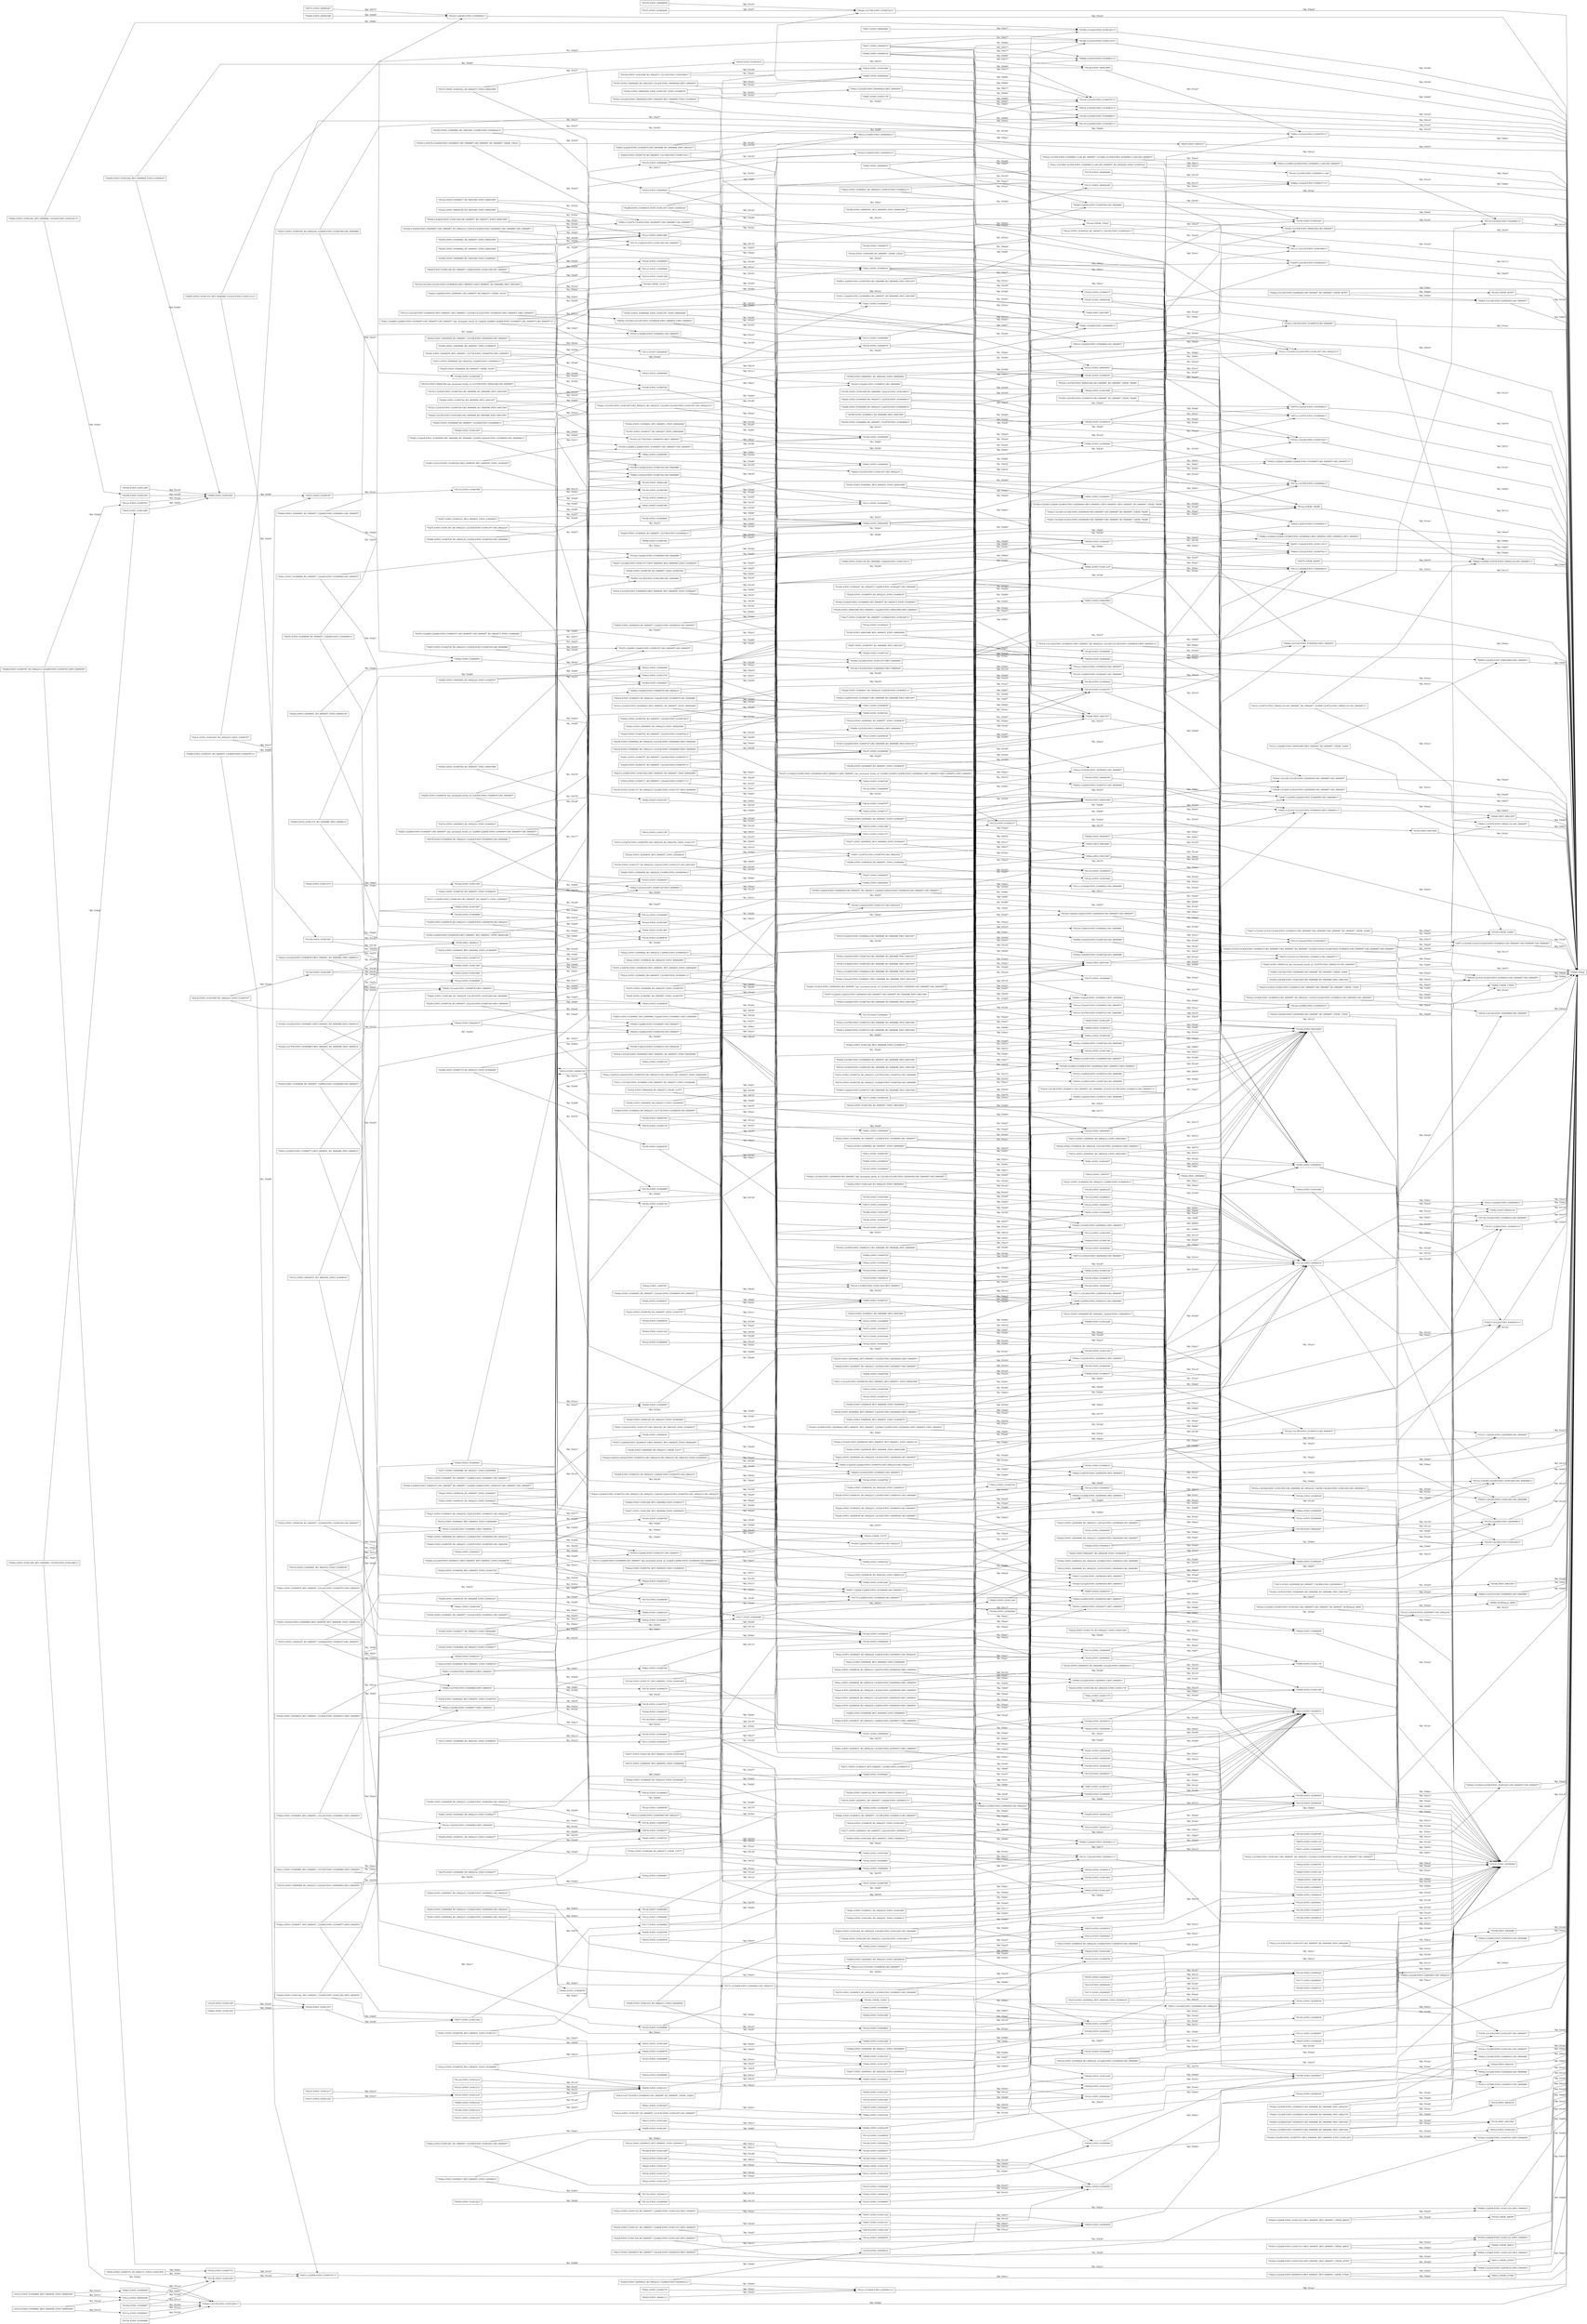 strict digraph G {
  splines=polyline;
  rankdir=LR;
  "T0000::Thing" [ label="\"T0000::Thing\"" shape="box" ];
  "T0001::ENVO_00002982" [ label="\"T0001::ENVO_00002982\"" shape="box" ];
  "T0128::ENVO_00010483" [ label="\"T0128::ENVO_00010483\"" shape="box" ];
  "T0002::C228aX-C2288X-C2286X-ENVO_01000697-I-RO_0000057-I-RO_0000057-U" [ label="\"T0002::C228aX-C2288X-C2286X-ENVO_01000697-I-RO_0000057-I-RO_0000057-U\"" shape="box" ];
  "T0003::C2314X-C2312X-ENVO_01000630-I-BFO_0000051-U" [ label="\"T0003::C2314X-C2312X-ENVO_01000630-I-BFO_0000051-U\"" shape="box" ];
  "T0004::ENVO_01000708" [ label="\"T0004::ENVO_01000708\"" shape="box" ];
  "T015e::ENVO_02500002" [ label="\"T015e::ENVO_02500002\"" shape="box" ];
  "T0005::ENVO_01000902" [ label="\"T0005::ENVO_01000902\"" shape="box" ];
  "T0181::ENVO_01000898" [ label="\"T0181::ENVO_01000898\"" shape="box" ];
  "T0006::ENVO_00000016" [ label="\"T0006::ENVO_00000016\"" shape="box" ];
  "T0014::C2383X-ENVO_01000631-U" [ label="\"T0014::C2383X-ENVO_01000631-U\"" shape="box" ];
  "T01df::C235dX-ENVO_01000689-U" [ label="\"T01df::C235dX-ENVO_01000689-U\"" shape="box" ];
  "T0008::C2381X-ENVO_01000631-U" [ label="\"T0008::C2381X-ENVO_01000631-U\"" shape="box" ];
  "T019d::C21d1X-ENVO_01001333-U" [ label="\"T019d::C21d1X-ENVO_01001333-U\"" shape="box" ];
  "T01a0::C23c6X-ENVO_01000707-U" [ label="\"T01a0::C23c6X-ENVO_01000707-U\"" shape="box" ];
  "T01ad::ENVO_00001999" [ label="\"T01ad::ENVO_00001999\"" shape="box" ];
  "T0007::C22b2X-ENVO_01001125-U" [ label="\"T0007::C22b2X-ENVO_01001125-U\"" shape="box" ];
  "T0009::C21a4X-ENVO_02500037-I-BFO_0000051" [ label="\"T0009::C21a4X-ENVO_02500037-I-BFO_0000051\"" shape="box" ];
  "T004f::ENVO_01000254" [ label="\"T004f::ENVO_01000254\"" shape="box" ];
  "T000a::C21a6X-ENVO_01000629-I-RO_0000086" [ label="\"T000a::C21a6X-ENVO_01000629-I-RO_0000086\"" shape="box" ];
  "T000b::C23d6X-ENVO_01001330-I-BFO_0000051" [ label="\"T000b::C23d6X-ENVO_01001330-I-BFO_0000051\"" shape="box" ];
  "T000c::C219cX-ENVO_01000707-U" [ label="\"T000c::C219cX-ENVO_01000707-U\"" shape="box" ];
  "T000d::ENVO_01001254" [ label="\"T000d::ENVO_01001254\"" shape="box" ];
  "T0044::ENVO_01000906" [ label="\"T0044::ENVO_01000906\"" shape="box" ];
  "T000e::ENVO_01001024" [ label="\"T000e::ENVO_01001024\"" shape="box" ];
  "T003d::ENVO_01001023" [ label="\"T003d::ENVO_01001023\"" shape="box" ];
  "T000f::ENVO_01001266" [ label="\"T000f::ENVO_01001266\"" shape="box" ];
  "T003c::ENVO_01001265" [ label="\"T003c::ENVO_01001265\"" shape="box" ];
  "T0198::ENVO_02500039" [ label="\"T0198::ENVO_02500039\"" shape="box" ];
  "T0213::ENVO_02500031" [ label="\"T0213::ENVO_02500031\"" shape="box" ];
  "T0010::ENVO_01001012" [ label="\"T0010::ENVO_01001012\"" shape="box" ];
  "T0135::C238dX-ENVO_01001067-U" [ label="\"T0135::C238dX-ENVO_01001067-U\"" shape="box" ];
  "T0011::CHEBI_25555" [ label="\"T0011::CHEBI_25555\"" shape="box" ];
  "T0012::C2171X-ENVO_01000839-I-RO_0000087" [ label="\"T0012::C2171X-ENVO_01000839-I-RO_0000087\"" shape="box" ];
  "T0013::ENVO_01001157" [ label="\"T0013::ENVO_01001157\"" shape="box" ];
  "T0132::ENVO_03000010" [ label="\"T0132::ENVO_03000010\"" shape="box" ];
  "T0015::ENVO_01000915" [ label="\"T0015::ENVO_01000915\"" shape="box" ];
  "T0084::ENVO_03000016" [ label="\"T0084::ENVO_03000016\"" shape="box" ];
  "T0016::ENVO_01000903" [ label="\"T0016::ENVO_01000903\"" shape="box" ];
  "T01f2::ENVO_01000881" [ label="\"T01f2::ENVO_01000881\"" shape="box" ];
  "T0017::ENVO_00000015" [ label="\"T0017::ENVO_00000015\"" shape="box" ];
  "T0018::ENVO_01000709" [ label="\"T0018::ENVO_01000709\"" shape="box" ];
  "T0019::C22a6X-ENVO_01000896-I-RO_0000057" [ label="\"T0019::C22a6X-ENVO_01000896-I-RO_0000057\"" shape="box" ];
  "T001a::C234fX-ENVO_03000002-U" [ label="\"T001a::C234fX-ENVO_03000002-U\"" shape="box" ];
  "T001b::CHEBI_15377" [ label="\"T001b::CHEBI_15377\"" shape="box" ];
  "T006e::C22b4X-ENVO_02500031-U" [ label="\"T006e::C22b4X-ENVO_02500031-U\"" shape="box" ];
  "T001c::C2290X-ENVO_01000787-U" [ label="\"T001c::C2290X-ENVO_01000787-U\"" shape="box" ];
  "T001d::ENVO_01001243" [ label="\"T001d::ENVO_01001243\"" shape="box" ];
  "T001e::ENVO_01001255" [ label="\"T001e::ENVO_01001255\"" shape="box" ];
  "T001f::ENVO_01001158" [ label="\"T001f::ENVO_01001158\"" shape="box" ];
  "T0020::ENVO_01001146" [ label="\"T0020::ENVO_01001146\"" shape="box" ];
  "T0021::ENVO_01001025" [ label="\"T0021::ENVO_01001025\"" shape="box" ];
  "T0022::ENVO_02500040" [ label="\"T0022::ENVO_02500040\"" shape="box" ];
  "T01c4::ENVO_02500036" [ label="\"T01c4::ENVO_02500036\"" shape="box" ];
  "T0023::ENVO_03000090" [ label="\"T0023::ENVO_03000090\"" shape="box" ];
  "T0027::ENVO_01000839" [ label="\"T0027::ENVO_01000839\"" shape="box" ];
  "T0024::C2349X-ENVO_02500044-I-BFO_0000051" [ label="\"T0024::C2349X-ENVO_02500044-I-BFO_0000051\"" shape="box" ];
  "T0025::ENVO_00000111" [ label="\"T0025::ENVO_00000111\"" shape="box" ];
  "T01ac::C23d0X-ENVO_02500012-U" [ label="\"T01ac::C23d0X-ENVO_02500012-U\"" shape="box" ];
  "T0026::ENVO_01000718" [ label="\"T0026::ENVO_01000718\"" shape="box" ];
  "T0157::ENVO_01000840" [ label="\"T0157::ENVO_01000840\"" shape="box" ];
  "T0028::C231bX-ENVO_01000691-I-RO_0000057" [ label="\"T0028::C231bX-ENVO_01000691-I-RO_0000057\"" shape="box" ];
  "T0029::PATO_0000984" [ label="\"T0029::PATO_0000984\"" shape="box" ];
  "T002a::C2300X-ENVO_03000010-I-RO_0000086" [ label="\"T002a::C2300X-ENVO_03000010-I-RO_0000086\"" shape="box" ];
  "T002b::ENVO_01000815" [ label="\"T002b::ENVO_01000815\"" shape="box" ];
  "T0079::C225eX-ENVO_01000060-U" [ label="\"T0079::C225eX-ENVO_01000060-U\"" shape="box" ];
  "T0205::C241dX-ENVO_01000324-U" [ label="\"T0205::C241dX-ENVO_01000324-U\"" shape="box" ];
  "T0121::C21d5X-C21d3X-ENVO_01001367-I-RO_0002233-U" [ label="\"T0121::C21d5X-C21d3X-ENVO_01001367-I-RO_0002233-U\"" shape="box" ];
  "T00ef::C225cX-ENVO_01000060-U" [ label="\"T00ef::C225cX-ENVO_01000060-U\"" shape="box" ];
  "T002c::ENVO_01000706" [ label="\"T002c::ENVO_01000706\"" shape="box" ];
  "T0182::ENVO_02500028" [ label="\"T0182::ENVO_02500028\"" shape="box" ];
  "T002d::C21bfX-ENVO_01000690-I-RO_0000057" [ label="\"T002d::C21bfX-ENVO_01000690-I-RO_0000057\"" shape="box" ];
  "T002e::ENVO_01001252" [ label="\"T002e::ENVO_01001252\"" shape="box" ];
  "T002f::ENVO_01001373" [ label="\"T002f::ENVO_01001373\"" shape="box" ];
  "T01a8::ENVO_01001359" [ label="\"T01a8::ENVO_01001359\"" shape="box" ];
  "T0030::C2304X-ENVO_03000106-I-RO_0000057" [ label="\"T0030::C2304X-ENVO_03000106-I-RO_0000057\"" shape="box" ];
  "T0031::C216dX-ENVO_03000060-I-RO_0002233" [ label="\"T0031::C216dX-ENVO_03000060-I-RO_0002233\"" shape="box" ];
  "T0032::C227aX-ENVO_02500008-I-RO_0000087" [ label="\"T0032::C227aX-ENVO_02500008-I-RO_0000087\"" shape="box" ];
  "T0033::ENVO_00000134" [ label="\"T0033::ENVO_00000134\"" shape="box" ];
  "T004c::ENVO_01001125" [ label="\"T004c::ENVO_01001125\"" shape="box" ];
  "T019e::ENVO_00001998" [ label="\"T019e::ENVO_00001998\"" shape="box" ];
  "T0034::ENVO_01000707" [ label="\"T0034::ENVO_01000707\"" shape="box" ];
  "T0035::ENVO_01000719" [ label="\"T0035::ENVO_01000719\"" shape="box" ];
  "T0171::ENVO_01000720" [ label="\"T0171::ENVO_01000720\"" shape="box" ];
  "T0036::ENVO_01000913" [ label="\"T0036::ENVO_01000913\"" shape="box" ];
  "T019b::ENVO_02500003" [ label="\"T019b::ENVO_02500003\"" shape="box" ];
  "T0037::ENVO_01000901" [ label="\"T0037::ENVO_01000901\"" shape="box" ];
  "T0038::C240bX-ENVO_02500037-I-BFO_0000051" [ label="\"T0038::C240bX-ENVO_02500037-I-BFO_0000051\"" shape="box" ];
  "T0039::C2316X-C2312X-ENVO_01000630-I-BFO_0000051-I-BFO_0000051" [ label="\"T0039::C2316X-C2312X-ENVO_01000630-I-BFO_0000051-I-BFO_0000051\"" shape="box" ];
  "T008e::ENVO_00002006" [ label="\"T008e::ENVO_00002006\"" shape="box" ];
  "T003a::ENVO_01000900" [ label="\"T003a::ENVO_01000900\"" shape="box" ];
  "T003b::ENVO_01001253" [ label="\"T003b::ENVO_01001253\"" shape="box" ];
  "T01c9::ENVO_02500000" [ label="\"T01c9::ENVO_02500000\"" shape="box" ];
  "T003e::C2256X-ENVO_01000877-I-BFO_0000051" [ label="\"T003e::C2256X-ENVO_01000877-I-BFO_0000051\"" shape="box" ];
  "T01ff::ENVO_01000793" [ label="\"T01ff::ENVO_01000793\"" shape="box" ];
  "T003f::ENVO_01001289" [ label="\"T003f::ENVO_01001289\"" shape="box" ];
  "T009f::ENVO_01001292" [ label="\"T009f::ENVO_01001292\"" shape="box" ];
  "T0040::ENVO_01001168" [ label="\"T0040::ENVO_01001168\"" shape="box" ];
  "T0041::C220cX-C220aX-ENVO_01000703-I-RO_0002233-I-RO_0002233" [ label="\"T0041::C220cX-C220aX-ENVO_01000703-I-RO_0002233-I-RO_0002233\"" shape="box" ];
  "T0042::ENVO_03000091" [ label="\"T0042::ENVO_03000091\"" shape="box" ];
  "T0043::PATO_0001844" [ label="\"T0043::PATO_0001844\"" shape="box" ];
  "T0199::ENVO_02500027" [ label="\"T0199::ENVO_02500027\"" shape="box" ];
  "T0045::C243dX-ENVO_01001265-I-RO_0000086" [ label="\"T0045::C243dX-ENVO_01001265-I-RO_0000086\"" shape="box" ];
  "T0046::C22a2X-ENVO_01000727-I-RO_0000086" [ label="\"T0046::C22a2X-ENVO_01000727-I-RO_0000086\"" shape="box" ];
  "T0047::ENVO_01001331" [ label="\"T0047::ENVO_01001331\"" shape="box" ];
  "T00d5::ENVO_02500009" [ label="\"T00d5::ENVO_02500009\"" shape="box" ];
  "T0048::ENVO_01001210" [ label="\"T0048::ENVO_01001210\"" shape="box" ];
  "T015c::ENVO_02500026" [ label="\"T015c::ENVO_02500026\"" shape="box" ];
  "T0049::ENVO_01000266" [ label="\"T0049::ENVO_01000266\"" shape="box" ];
  "T0130::ENVO_01000797" [ label="\"T0130::ENVO_01000797\"" shape="box" ];
  "T0151::C22ceX-ENVO_02500031-U" [ label="\"T0151::C22ceX-ENVO_02500031-U\"" shape="box" ];
  "T004a::C2312X-ENVO_01000630-I-BFO_0000051" [ label="\"T004a::C2312X-ENVO_01000630-I-BFO_0000051\"" shape="box" ];
  "T004b::ENVO_01001343" [ label="\"T004b::ENVO_01001343\"" shape="box" ];
  "T01bf::ENVO_01001333" [ label="\"T01bf::ENVO_01001333\"" shape="box" ];
  "T01c3::C2409X-ENVO_03000029-U" [ label="\"T01c3::C2409X-ENVO_03000029-U\"" shape="box" ];
  "T004d::ENVO_01001246" [ label="\"T004d::ENVO_01001246\"" shape="box" ];
  "T004e::ENVO_01001367" [ label="\"T004e::ENVO_01001367\"" shape="box" ];
  "T007b::ENVO_01001366" [ label="\"T007b::ENVO_01001366\"" shape="box" ];
  "T011b::C243fX-C243dX-ENVO_01001265-I-RO_0000086-U" [ label="\"T011b::C243fX-C243dX-ENVO_01001265-I-RO_0000086-U\"" shape="box" ];
  "T0143::C2258X-ENVO_02500000-U" [ label="\"T0143::C2258X-ENVO_02500000-U\"" shape="box" ];
  "T0129::C2210X-ENVO_01001265-U" [ label="\"T0129::C2210X-ENVO_01001265-U\"" shape="box" ];
  "T0050::ENVO_03000092" [ label="\"T0050::ENVO_03000092\"" shape="box" ];
  "T0051::ENVO_01000690" [ label="\"T0051::ENVO_01000690\"" shape="box" ];
  "T0052::C23e0X-ENVO_01000727-I-RO_0000086" [ label="\"T0052::C23e0X-ENVO_01000727-I-RO_0000086\"" shape="box" ];
  "T0053::PATO_0001617" [ label="\"T0053::PATO_0001617\"" shape="box" ];
  "T0054::C2306X-ENVO_01000726-I-RO_0000086" [ label="\"T0054::C2306X-ENVO_01000726-I-RO_0000086\"" shape="box" ];
  "T0055::ENVO_01000919" [ label="\"T0055::ENVO_01000919\"" shape="box" ];
  "T0092::ENVO_03000017" [ label="\"T0092::ENVO_03000017\"" shape="box" ];
  "T0056::C21cfX-ENVO_01001266-I-RO_0000086" [ label="\"T0056::C21cfX-ENVO_01001266-I-RO_0000086\"" shape="box" ];
  "T0057::ENVO_01001332" [ label="\"T0057::ENVO_01001332\"" shape="box" ];
  "T0058::ENVO_01001211" [ label="\"T0058::ENVO_01001211\"" shape="box" ];
  "T006a::ENVO_01001026" [ label="\"T006a::ENVO_01001026\"" shape="box" ];
  "T0059::ENVO_01000267" [ label="\"T0059::ENVO_01000267\"" shape="box" ];
  "T00b9::C214cX-ENVO_01000702-U" [ label="\"T00b9::C214cX-ENVO_01000702-U\"" shape="box" ];
  "T005a::ENVO_01000691" [ label="\"T005a::ENVO_01000691\"" shape="box" ];
  "T01fa::ENVO_01000696" [ label="\"T01fa::ENVO_01000696\"" shape="box" ];
  "T005b::ENVO_01001223" [ label="\"T005b::ENVO_01001223\"" shape="box" ];
  "T0114::ENVO_01000994" [ label="\"T0114::ENVO_01000994\"" shape="box" ];
  "T005c::ENVO_01000001" [ label="\"T005c::ENVO_01000001\"" shape="box" ];
  "T017a::C237dX-ENVO_01000692-U" [ label="\"T017a::C237dX-ENVO_01000692-U\"" shape="box" ];
  "T005d::ENVO_01001102" [ label="\"T005d::ENVO_01001102\"" shape="box" ];
  "T017e::ENVO_01001094" [ label="\"T017e::ENVO_01001094\"" shape="box" ];
  "T005e::ENVO_01001247" [ label="\"T005e::ENVO_01001247\"" shape="box" ];
  "T005f::ENVO_01001368" [ label="\"T005f::ENVO_01001368\"" shape="box" ];
  "T0060::ENVO_01001259" [ label="\"T0060::ENVO_01001259\"" shape="box" ];
  "T00e6::ENVO_01001260" [ label="\"T00e6::ENVO_01001260\"" shape="box" ];
  "T0061::ENVO_03000093" [ label="\"T0061::ENVO_03000093\"" shape="box" ];
  "T0062::C2234X-ENVO_03000061-I-RO_0002233" [ label="\"T0062::C2234X-ENVO_03000061-I-RO_0002233\"" shape="box" ];
  "T0063::ENVO_01000904" [ label="\"T0063::ENVO_01000904\"" shape="box" ];
  "T016f::ENVO_01000877" [ label="\"T016f::ENVO_01000877\"" shape="box" ];
  "T0064::CHEBI_17654" [ label="\"T0064::CHEBI_17654\"" shape="box" ];
  "T0065::ENVO_01000916" [ label="\"T0065::ENVO_01000916\"" shape="box" ];
  "T0066::CHEBI_26833" [ label="\"T0066::CHEBI_26833\"" shape="box" ];
  "T0067::C2387X-ENVO_01000795-I-RO_0002352" [ label="\"T0067::C2387X-ENVO_01000795-I-RO_0002352\"" shape="box" ];
  "T0068::ENVO_01001220" [ label="\"T0068::ENVO_01001220\"" shape="box" ];
  "T00ba::ENVO_03000009" [ label="\"T00ba::ENVO_03000009\"" shape="box" ];
  "T0069::ENVO_01001365" [ label="\"T0069::ENVO_01001365\"" shape="box" ];
  "T016d::ENVO_01001085" [ label="\"T016d::ENVO_01001085\"" shape="box" ];
  "T006b::C22aaX-ENVO_01000841-I-BFO_0000066" [ label="\"T006b::C22aaX-ENVO_01000841-I-BFO_0000066\"" shape="box" ];
  "T006c::ENVO_03000094" [ label="\"T006c::ENVO_03000094\"" shape="box" ];
  "T006d::C21d3X-ENVO_01001367-I-RO_0002233" [ label="\"T006d::C21d3X-ENVO_01001367-I-RO_0002233\"" shape="box" ];
  "T006f::C21eeX-ENVO_01000879-I-BFO_0000051" [ label="\"T006f::C21eeX-ENVO_01000879-I-BFO_0000051\"" shape="box" ];
  "T00a5::ENVO_01000830" [ label="\"T00a5::ENVO_01000830\"" shape="box" ];
  "T0070::CHEBI_64909" [ label="\"T0070::CHEBI_64909\"" shape="box" ];
  "T00bd::C2399X-C2397X-ENVO_00002116-I-RO_0000087-U" [ label="\"T00bd::C2399X-C2397X-ENVO_00002116-I-RO_0000087-U\"" shape="box" ];
  "T0071::C21feX-C21fcX-C21faX-ENVO_01000633-I-RO_0000087-I-RO_0000087-I-RO_0000087" [ label="\"T0071::C21feX-C21fcX-C21faX-ENVO_01000633-I-RO_0000087-I-RO_0000087-I-RO_0000087\"" shape="box" ];
  "T0072::ENVO_01000917" [ label="\"T0072::ENVO_01000917\"" shape="box" ];
  "T0073::C218cX-ENVO_02500040-I-RO_0000087" [ label="\"T0073::C218cX-ENVO_02500040-I-RO_0000087\"" shape="box" ];
  "T0074::ENVO_01001330" [ label="\"T0074::ENVO_01001330\"" shape="box" ];
  "T0075::ENVO_00000247" [ label="\"T0075::ENVO_00000247\"" shape="box" ];
  "T01b5::C240dX-ENVO_01000699-U" [ label="\"T01b5::C240dX-ENVO_01000699-U\"" shape="box" ];
  "T0076::ENVO_01001112" [ label="\"T0076::ENVO_01001112\"" shape="box" ];
  "T0077::ENVO_01001342" [ label="\"T0077::ENVO_01001342\"" shape="box" ];
  "T0117::ENVO_01000982" [ label="\"T0117::ENVO_01000982\"" shape="box" ];
  "T0078::ENVO_01000277" [ label="\"T0078::ENVO_01000277\"" shape="box" ];
  "T00cc::ENVO_01000814" [ label="\"T00cc::ENVO_01000814\"" shape="box" ];
  "T007a::C236dX-ENVO_03000090-I-RO_0002233" [ label="\"T007a::C236dX-ENVO_03000090-I-RO_0002233\"" shape="box" ];
  "T015b::CHEBI_33292" [ label="\"T015b::CHEBI_33292\"" shape="box" ];
  "T014a::ENVO_01001084" [ label="\"T014a::ENVO_01001084\"" shape="box" ];
  "T007c::ENVO_03000095" [ label="\"T007c::ENVO_03000095\"" shape="box" ];
  "T007d::ENVO_01001027" [ label="\"T007d::ENVO_01001027\"" shape="box" ];
  "T007e::C2167X-ENVO_01000694-U" [ label="\"T007e::C2167X-ENVO_01000694-U\"" shape="box" ];
  "T007f::C2141X-C213fX-ENVO_01000913-I-RO_0000057-U" [ label="\"T007f::C2141X-C213fX-ENVO_01000913-I-RO_0000057-U\"" shape="box" ];
  "T0080::ENVO_00000020" [ label="\"T0080::ENVO_00000020\"" shape="box" ];
  "T0081::ENVO_01000869" [ label="\"T0081::ENVO_01000869\"" shape="box" ];
  "T00dd::C231fX-ENVO_01001289-U" [ label="\"T00dd::C231fX-ENVO_01001289-U\"" shape="box" ];
  "T0082::ENVO_00002005" [ label="\"T0082::ENVO_00002005\"" shape="box" ];
  "T0083::C2347X-C2345X-ENVO_02500007-I-RO_0000087-I-RO_0000087" [ label="\"T0083::C2347X-C2345X-ENVO_02500007-I-RO_0000087-I-RO_0000087\"" shape="box" ];
  "T0085::ENVO_01000723" [ label="\"T0085::ENVO_01000723\"" shape="box" ];
  "T020c::ENVO_03000043" [ label="\"T020c::ENVO_03000043\"" shape="box" ];
  "T0086::ENVO_01001294" [ label="\"T0086::ENVO_01001294\"" shape="box" ];
  "T0087::ENVO_03000101" [ label="\"T0087::ENVO_03000101\"" shape="box" ];
  "T00ab::ENVO_03000008" [ label="\"T00ab::ENVO_03000008\"" shape="box" ];
  "T0088::C2200X-ENVO_01001332-I-BFO_0000051" [ label="\"T0088::C2200X-ENVO_01001332-I-BFO_0000051\"" shape="box" ];
  "T0089::C2353X-ENVO_03000092-I-BFO_0000050" [ label="\"T0089::C2353X-ENVO_03000092-I-BFO_0000050\"" shape="box" ];
  "T008a::C222aX-ENVO_01000717-U" [ label="\"T008a::C222aX-ENVO_01000717-U\"" shape="box" ];
  "T008b::C234dX-C234bX-C2349X-ENVO_02500044-I-BFO_0000051-I-BFO_0000051-I-BFO_0000051" [ label="\"T008b::C234dX-C234bX-C2349X-ENVO_02500044-I-BFO_0000051-I-BFO_0000051-I-BFO_0000051\"" shape="box" ];
  "T008c::ENVO_01000060" [ label="\"T008c::ENVO_01000060\"" shape="box" ];
  "T008d::ENVO_01000725" [ label="\"T008d::ENVO_01000725\"" shape="box" ];
  "T0195::ENVO_01000875" [ label="\"T0195::ENVO_01000875\"" shape="box" ];
  "T008f::ENVO_01000700" [ label="\"T008f::ENVO_01000700\"" shape="box" ];
  "T01c1::ENVO_01000692" [ label="\"T01c1::ENVO_01000692\"" shape="box" ];
  "T0090::ENVO_01001174" [ label="\"T0090::ENVO_01001174\"" shape="box" ];
  "T0091::ENVO_03000029" [ label="\"T0091::ENVO_03000029\"" shape="box" ];
  "T013c::ENVO_03000011" [ label="\"T013c::ENVO_03000011\"" shape="box" ];
  "T0093::ENVO_01000724" [ label="\"T0093::ENVO_01000724\"" shape="box" ];
  "T0094::ENVO_01001295" [ label="\"T0094::ENVO_01001295\"" shape="box" ];
  "T00c5::ENVO_01001298" [ label="\"T00c5::ENVO_01001298\"" shape="box" ];
  "T0095::C22a8X-ENVO_00001998-I-BFO_0000051" [ label="\"T0095::C22a8X-ENVO_00001998-I-BFO_0000051\"" shape="box" ];
  "T0096::ENVO_03000102" [ label="\"T0096::ENVO_03000102\"" shape="box" ];
  "T0097::C22faX-C22f8X-ENVO_01000699-I-RO_0000057-U" [ label="\"T0097::C22faX-C22f8X-ENVO_01000699-I-RO_0000057-U\"" shape="box" ];
  "T0098::C22e0X-ENVO_01000724-I-RO_0000086" [ label="\"T0098::C22e0X-ENVO_01000724-I-RO_0000086\"" shape="box" ];
  "T0099::C2286X-ENVO_01000697-I-RO_0000057" [ label="\"T0099::C2286X-ENVO_01000697-I-RO_0000057\"" shape="box" ];
  "T009a::ENVO_01000879" [ label="\"T009a::ENVO_01000879\"" shape="box" ];
  "T009b::ENVO_01000637" [ label="\"T009b::ENVO_01000637\"" shape="box" ];
  "T0178::ENVO_00002297" [ label="\"T0178::ENVO_00002297\"" shape="box" ];
  "T009c::ENVO_00002116" [ label="\"T009c::ENVO_00002116\"" shape="box" ];
  "T009d::ENVO_00002007" [ label="\"T009d::ENVO_00002007\"" shape="box" ];
  "T009e::ENVO_03000103" [ label="\"T009e::ENVO_03000103\"" shape="box" ];
  "T010e::ENVO_03000020" [ label="\"T010e::ENVO_03000020\"" shape="box" ];
  "T0101::ENVO_01000787" [ label="\"T0101::ENVO_01000787\"" shape="box" ];
  "T00a0::ENVO_01000721" [ label="\"T00a0::ENVO_01000721\"" shape="box" ];
  "T00a1::ENVO_01001086" [ label="\"T00a1::ENVO_01001086\"" shape="box" ];
  "T00a2::ENVO_01000624" [ label="\"T00a2::ENVO_01000624\"" shape="box" ];
  "T00a3::ENVO_03000006" [ label="\"T00a3::ENVO_03000006\"" shape="box" ];
  "T00a4::ENVO_01000878" [ label="\"T00a4::ENVO_01000878\"" shape="box" ];
  "T00f5::ENVO_01000703" [ label="\"T00f5::ENVO_01000703\"" shape="box" ];
  "T00a6::ENVO_1000745" [ label="\"T00a6::ENVO_1000745\"" shape="box" ];
  "T00a7::C219eX-ENVO_02500038-I-BFO_0000051" [ label="\"T00a7::C219eX-ENVO_02500038-I-BFO_0000051\"" shape="box" ];
  "T00a8::C2178X-ENVO_01000718-U" [ label="\"T00a8::C2178X-ENVO_01000718-U\"" shape="box" ];
  "T00a9::C233bX-C2339X-ENVO_01001261-I-RO_0000057-I-RO_0000057" [ label="\"T00a9::C233bX-C2339X-ENVO_01001261-I-RO_0000057-I-RO_0000057\"" shape="box" ];
  "T00aa::C2407X-ENVO_02500039-I-BFO_0000051" [ label="\"T00aa::C2407X-ENVO_02500039-I-BFO_0000051\"" shape="box" ];
  "T00ac::C21b2X-ENVO_00000020-I-BFO_0000050" [ label="\"T00ac::C21b2X-ENVO_00000020-I-BFO_0000050\"" shape="box" ];
  "T0137::ENVO_00000309" [ label="\"T0137::ENVO_00000309\"" shape="box" ];
  "T00ad::ENVO_03000104" [ label="\"T00ad::ENVO_03000104\"" shape="box" ];
  "T00ae::C223cX-ENVO_01000729-I-BFO_0000050" [ label="\"T00ae::C223cX-ENVO_01000729-I-BFO_0000050\"" shape="box" ];
  "T00af::C22f4X-ENVO_02500039-I-BFO_0000051" [ label="\"T00af::C22f4X-ENVO_02500039-I-BFO_0000051\"" shape="box" ];
  "T00b0::ENVO_01001087" [ label="\"T00b0::ENVO_01001087\"" shape="box" ];
  "T00b1::ENVO_01000952" [ label="\"T00b1::ENVO_01000952\"" shape="box" ];
  "T00b2::C23e6X-ENVO_03000016-I-RO_0000086" [ label="\"T00b2::C23e6X-ENVO_03000016-I-RO_0000086\"" shape="box" ];
  "T00b3::C2397X-ENVO_00002116-I-RO_0000087" [ label="\"T00b3::C2397X-ENVO_00002116-I-RO_0000087\"" shape="box" ];
  "T00b4::C235bX-ENVO_03000059-I-RO_0002233" [ label="\"T00b4::C235bX-ENVO_03000059-I-RO_0002233\"" shape="box" ];
  "T00b5::C21c9X-ENVO_02500029-I-RO_0000057" [ label="\"T00b5::C21c9X-ENVO_02500029-I-RO_0000057\"" shape="box" ];
  "T00b6::NCBITaxon_9606" [ label="\"T00b6::NCBITaxon_9606\"" shape="box" ];
  "T00b7::C2250X-C224eX-ENVO_01000950-I-RO_0000086-U" [ label="\"T00b7::C2250X-C224eX-ENVO_01000950-I-RO_0000086-U\"" shape="box" ];
  "T00b8::C223aX-ENVO_02500010-I-BFO_0000051" [ label="\"T00b8::C223aX-ENVO_02500010-I-BFO_0000051\"" shape="box" ];
  "T00bb::ENVO_01000813" [ label="\"T00bb::ENVO_01000813\"" shape="box" ];
  "T00bc::ENVO_01000704" [ label="\"T00bc::ENVO_01000704\"" shape="box" ];
  "T01a7::ENVO_02500034" [ label="\"T01a7::ENVO_02500034\"" shape="box" ];
  "T00be::ENVO_01000716" [ label="\"T00be::ENVO_01000716\"" shape="box" ];
  "T00bf::ENVO_01000837" [ label="\"T00bf::ENVO_01000837\"" shape="box" ];
  "T00c0::ENVO_01000728" [ label="\"T00c0::ENVO_01000728\"" shape="box" ];
  "T0112::ENVO_01001093" [ label="\"T0112::ENVO_01001093\"" shape="box" ];
  "T00c1::ENVO_03000105" [ label="\"T00c1::ENVO_03000105\"" shape="box" ];
  "T00c2::ENVO_01001250" [ label="\"T00c2::ENVO_01001250\"" shape="box" ];
  "T00c3::ENVO_01001262" [ label="\"T00c3::ENVO_01001262\"" shape="box" ];
  "T00c4::ENVO_1000747" [ label="\"T00c4::ENVO_1000747\"" shape="box" ];
  "T00fa::ENVO_01001297" [ label="\"T00fa::ENVO_01001297\"" shape="box" ];
  "T00c6::ENVO_01001068" [ label="\"T00c6::ENVO_01001068\"" shape="box" ];
  "T00c7::ENVO_00000266" [ label="\"T00c7::ENVO_00000266\"" shape="box" ];
  "T0186::C21deX-ENVO_01001291-U" [ label="\"T0186::C21deX-ENVO_01001291-U\"" shape="box" ];
  "T00c8::C21fcX-C21faX-ENVO_01000633-I-RO_0000087-I-RO_0000087" [ label="\"T00c8::C21fcX-C21faX-ENVO_01000633-I-RO_0000087-I-RO_0000087\"" shape="box" ];
  "T00c9::PATO_0001546" [ label="\"T00c9::PATO_0001546\"" shape="box" ];
  "T011f::C22acX-ENVO_01001069-U" [ label="\"T011f::C22acX-ENVO_01001069-U\"" shape="box" ];
  "T00ca::ENVO_01000729" [ label="\"T00ca::ENVO_01000729\"" shape="box" ];
  "T00cb::ENVO_03000107" [ label="\"T00cb::ENVO_03000107\"" shape="box" ];
  "T00cd::ENVO_01000705" [ label="\"T00cd::ENVO_01000705\"" shape="box" ];
  "T00ce::ENVO_01000717" [ label="\"T00ce::ENVO_01000717\"" shape="box" ];
  "T00cf::C2148X-C2145X-ENVO_01000901-U-el0-I-RO_0000057" [ label="\"T00cf::C2148X-C2145X-ENVO_01000901-U-el0-I-RO_0000057\"" shape="box" ];
  "T00d0::ENVO_01001130" [ label="\"T00d0::ENVO_01001130\"" shape="box" ];
  "T00d1::ENVO_03000106" [ label="\"T00d1::ENVO_03000106\"" shape="box" ];
  "T00d2::ENVO_01001251" [ label="\"T00d2::ENVO_01001251\"" shape="box" ];
  "T00d3::ENVO_01001372" [ label="\"T00d3::ENVO_01001372\"" shape="box" ];
  "T00d4::ENVO_1000748" [ label="\"T00d4::ENVO_1000748\"" shape="box" ];
  "T01da::ENVO_02500030" [ label="\"T01da::ENVO_02500030\"" shape="box" ];
  "T00d6::ENVO_01001287" [ label="\"T00d6::ENVO_01001287\"" shape="box" ];
  "T0140::ENVO_01000786" [ label="\"T0140::ENVO_01000786\"" shape="box" ];
  "T00d7::ENVO_01001178" [ label="\"T00d7::ENVO_01001178\"" shape="box" ];
  "T016c::ENVO_01000635" [ label="\"T016c::ENVO_01000635\"" shape="box" ];
  "T00d8::PATO_0001547" [ label="\"T00d8::PATO_0001547\"" shape="box" ];
  "T00d9::ENVO_00000398" [ label="\"T00d9::ENVO_00000398\"" shape="box" ];
  "T00da::ENVO_01001069" [ label="\"T00da::ENVO_01001069\"" shape="box" ];
  "T0111::C21c3X-ENVO_01001068-U" [ label="\"T0111::C21c3X-ENVO_01001068-U\"" shape="box" ];
  "T00db::PATO_0001305" [ label="\"T00db::PATO_0001305\"" shape="box" ];
  "T00dc::ENVO_01000174" [ label="\"T00dc::ENVO_01000174\"" shape="box" ];
  "T00de::C23a3X-ENVO_02500002-I-BFO_0000051" [ label="\"T00de::C23a3X-ENVO_02500002-I-BFO_0000051\"" shape="box" ];
  "T00df::C2260X-ENVO_01000769-I-RO_0000086" [ label="\"T00df::C2260X-ENVO_01000769-I-RO_0000086\"" shape="box" ];
  "T00e0::ENVO_00002015" [ label="\"T00e0::ENVO_00002015\"" shape="box" ];
  "T01ec::ENVO_00001995" [ label="\"T01ec::ENVO_00001995\"" shape="box" ];
  "T00e1::CHEBI_27594" [ label="\"T00e1::CHEBI_27594\"" shape="box" ];
  "T00e2::C2345X-ENVO_02500007-I-RO_0000087" [ label="\"T00e2::C2345X-ENVO_02500007-I-RO_0000087\"" shape="box" ];
  "T00e3::ENVO_01000726" [ label="\"T00e3::ENVO_01000726\"" shape="box" ];
  "T00e4::ENVO_01000738" [ label="\"T00e4::ENVO_01000738\"" shape="box" ];
  "T00e5::ENVO_01000629" [ label="\"T00e5::ENVO_01000629\"" shape="box" ];
  "T00e7::ENVO_01000810" [ label="\"T00e7::ENVO_01000810\"" shape="box" ];
  "T00e8::C218eX-C218cX-ENVO_02500040-I-RO_0000087-I-RO_0000087" [ label="\"T00e8::C218eX-C218cX-ENVO_02500040-I-RO_0000087-I-RO_0000087\"" shape="box" ];
  "T00e9::C21cdX-C21cbX-ENVO_02500036-I-RO_0000087-I-RO_0000087" [ label="\"T00e9::C21cdX-C21cbX-ENVO_02500036-I-RO_0000087-I-RO_0000087\"" shape="box" ];
  "T00ea::ENVO_01001066" [ label="\"T00ea::ENVO_01001066\"" shape="box" ];
  "T00eb::ENVO_01001296" [ label="\"T00eb::ENVO_01001296\"" shape="box" ];
  "T00ec::ENVO_01001175" [ label="\"T00ec::ENVO_01001175\"" shape="box" ];
  "T00ed::PATO_0002181" [ label="\"T00ed::PATO_0002181\"" shape="box" ];
  "T00ee::PATO_0001548" [ label="\"T00ee::PATO_0001548\"" shape="box" ];
  "T00f0::C2343X-ENVO_01000720-I-RO_0000086" [ label="\"T00f0::C2343X-ENVO_01000720-I-RO_0000086\"" shape="box" ];
  "T00f1::C2182X-ENVO_02500033-I-BFO_0000051" [ label="\"T00f1::C2182X-ENVO_02500033-I-BFO_0000051\"" shape="box" ];
  "T01d5::ENVO_02500035" [ label="\"T01d5::ENVO_02500035\"" shape="box" ];
  "T00f2::C2375X-ENVO_01000880-I-BFO_0000051" [ label="\"T00f2::C2375X-ENVO_01000880-I-BFO_0000051\"" shape="box" ];
  "T017b::ENVO_01000874" [ label="\"T017b::ENVO_01000874\"" shape="box" ];
  "T00f3::ENVO_00000045" [ label="\"T00f3::ENVO_00000045\"" shape="box" ];
  "T0162::ENVO_00000063" [ label="\"T0162::ENVO_00000063\"" shape="box" ];
  "T00f4::C2351X-ENVO_03000009-I-RO_0000086" [ label="\"T00f4::C2351X-ENVO_03000009-I-RO_0000086\"" shape="box" ];
  "T00f6::ENVO_01000715" [ label="\"T00f6::ENVO_01000715\"" shape="box" ];
  "T013a::ENVO_01000689" [ label="\"T013a::ENVO_01000689\"" shape="box" ];
  "T00f7::ENVO_01000727" [ label="\"T00f7::ENVO_01000727\"" shape="box" ];
  "T00f8::ENVO_01001261" [ label="\"T00f8::ENVO_01001261\"" shape="box" ];
  "T00f9::ENVO_01000702" [ label="\"T00f9::ENVO_01000702\"" shape="box" ];
  "T00fb::ENVO_01000920" [ label="\"T00fb::ENVO_01000920\"" shape="box" ];
  "T00fc::ENVO_01001067" [ label="\"T00fc::ENVO_01001067\"" shape="box" ];
  "T00fd::PATO_0001985" [ label="\"T00fd::PATO_0001985\"" shape="box" ];
  "T00fe::C23d8X-ENVO_03000056-U" [ label="\"T00fe::C23d8X-ENVO_03000056-U\"" shape="box" ];
  "T00ff::C2395X-ENVO_03000101-I-RO_0000086" [ label="\"T00ff::C2395X-ENVO_03000101-I-RO_0000086\"" shape="box" ];
  "T0100::ENVO_01000896" [ label="\"T0100::ENVO_01000896\"" shape="box" ];
  "T0115::ENVO_01000788" [ label="\"T0115::ENVO_01000788\"" shape="box" ];
  "T0102::ENVO_01000678" [ label="\"T0102::ENVO_01000678\"" shape="box" ];
  "T0138::ENVO_01000677" [ label="\"T0138::ENVO_01000677\"" shape="box" ];
  "T0103::ENVO_01000993" [ label="\"T0103::ENVO_01000993\"" shape="box" ];
  "T0104::ENVO_01000981" [ label="\"T0104::ENVO_01000981\"" shape="box" ];
  "T01d0::ENVO_01001334" [ label="\"T01d0::ENVO_01001334\"" shape="box" ];
  "T0105::ENVO_00000856" [ label="\"T0105::ENVO_00000856\"" shape="box" ];
  "T0106::ENVO_00005785" [ label="\"T0106::ENVO_00005785\"" shape="box" ];
  "T0107::ENVO_03000056" [ label="\"T0107::ENVO_03000056\"" shape="box" ];
  "T0169::ENVO_01000950" [ label="\"T0169::ENVO_01000950\"" shape="box" ];
  "T0108::ENVO_01000630" [ label="\"T0108::ENVO_01000630\"" shape="box" ];
  "T0109::ENVO_02000125" [ label="\"T0109::ENVO_02000125\"" shape="box" ];
  "T010a::ENVO_03000044" [ label="\"T010a::ENVO_03000044\"" shape="box" ];
  "T010b::CHEBI_16183" [ label="\"T010b::CHEBI_16183\"" shape="box" ];
  "T010c::ENVO_02500018" [ label="\"T010c::ENVO_02500018\"" shape="box" ];
  "T010d::ENVO_03000032" [ label="\"T010d::ENVO_03000032\"" shape="box" ];
  "T010f::CHEBI_33284" [ label="\"T010f::CHEBI_33284\"" shape="box" ];
  "T0110::C228cX-ENVO_01001108-I-RO_0000057" [ label="\"T0110::C228cX-ENVO_01001108-I-RO_0000057\"" shape="box" ];
  "T0113::ENVO_01000655" [ label="\"T0113::ENVO_01000655\"" shape="box" ];
  "T014d::ENVO_01000634" [ label="\"T014d::ENVO_01000634\"" shape="box" ];
  "T0116::C2145X-ENVO_01000901-U" [ label="\"T0116::C2145X-ENVO_01000901-U\"" shape="box" ];
  "T0118::ENVO_01000679" [ label="\"T0118::ENVO_01000679\"" shape="box" ];
  "T0119::ENVO_03000045" [ label="\"T0119::ENVO_03000045\"" shape="box" ];
  "T011a::ENVO_01000861" [ label="\"T011a::ENVO_01000861\"" shape="box" ];
  "T011c::ENVO_02500029" [ label="\"T011c::ENVO_02500029\"" shape="box" ];
  "T011d::ENVO_01000631" [ label="\"T011d::ENVO_01000631\"" shape="box" ];
  "T011e::ENVO_01000897" [ label="\"T011e::ENVO_01000897\"" shape="box" ];
  "T0120::ENVO_02500005" [ label="\"T0120::ENVO_02500005\"" shape="box" ];
  "T0122::C213fX-ENVO_01000913-I-RO_0000057" [ label="\"T0122::C213fX-ENVO_01000913-I-RO_0000057\"" shape="box" ];
  "T0123::C226cX-ENVO_02500007-I-RO_0002234" [ label="\"T0123::C226cX-ENVO_02500007-I-RO_0002234\"" shape="box" ];
  "T0124::C22fcX-ENVO_01000622-I-RO_0000086" [ label="\"T0124::C22fcX-ENVO_01000622-I-RO_0000086\"" shape="box" ];
  "T0125::C22f0X-ENVO_01000267-I-RO_0000086" [ label="\"T0125::C22f0X-ENVO_01000267-I-RO_0000086\"" shape="box" ];
  "T0126::ENVO_01001090" [ label="\"T0126::ENVO_01001090\"" shape="box" ];
  "T0127::C2202X-ENVO_02500008-I-RO_0000087" [ label="\"T0127::C2202X-ENVO_02500008-I-RO_0000087\"" shape="box" ];
  "T012a::ENVO_01000882" [ label="\"T012a::ENVO_01000882\"" shape="box" ];
  "T012b::C23f8X-ENVO_01000630-U" [ label="\"T012b::C23f8X-ENVO_01000630-U\"" shape="box" ];
  "T012c::ENVO_02500008" [ label="\"T012c::ENVO_02500008\"" shape="box" ];
  "T012d::ENVO_01000785" [ label="\"T012d::ENVO_01000785\"" shape="box" ];
  "T012e::ENVO_03000058" [ label="\"T012e::ENVO_03000058\"" shape="box" ];
  "T012f::ENVO_01000676" [ label="\"T012f::ENVO_01000676\"" shape="box" ];
  "T0131::ENVO_03000046" [ label="\"T0131::ENVO_03000046\"" shape="box" ];
  "T01a1::C22deX-ENVO_03000009-U" [ label="\"T01a1::C22deX-ENVO_03000009-U\"" shape="box" ];
  "T0203::C21a2X-ENVO_03000016-U" [ label="\"T0203::C21a2X-ENVO_03000016-U\"" shape="box" ];
  "T0147::C23f4X-ENVO_01000915-U" [ label="\"T0147::C23f4X-ENVO_01000915-U\"" shape="box" ];
  "T0133::ENVO_01000870" [ label="\"T0133::ENVO_01000870\"" shape="box" ];
  "T0134::ENVO_01001305" [ label="\"T0134::ENVO_01001305\"" shape="box" ];
  "T0136::ENVO_01001091" [ label="\"T0136::ENVO_01001091\"" shape="box" ];
  "T0139::ENVO_01000895" [ label="\"T0139::ENVO_01000895\"" shape="box" ];
  "T013b::ENVO_03000059" [ label="\"T013b::ENVO_03000059\"" shape="box" ];
  "T013d::C2333X-ENVO_03000092-I-BFO_0000050" [ label="\"T013d::C2333X-ENVO_03000092-I-BFO_0000050\"" shape="box" ];
  "T013e::ENVO_02500007" [ label="\"T013e::ENVO_02500007\"" shape="box" ];
  "T013f::ENVO_03000047" [ label="\"T013f::ENVO_03000047\"" shape="box" ];
  "T0141::C23c2X-ENVO_01000881-I-BFO_0000051" [ label="\"T0141::C23c2X-ENVO_01000881-I-BFO_0000051\"" shape="box" ];
  "T0142::C2282X-ENVO_01000723-I-RO_0000086" [ label="\"T0142::C2282X-ENVO_01000723-I-RO_0000086\"" shape="box" ];
  "T0144::CHEBI_46787" [ label="\"T0144::CHEBI_46787\"" shape="box" ];
  "T0145::ENVO_00002186" [ label="\"T0145::ENVO_00002186\"" shape="box" ];
  "T0146::C2302X-ENVO_01000720-I-RO_0000086" [ label="\"T0146::C2302X-ENVO_01000720-I-RO_0000086\"" shape="box" ];
  "T0148::C224cX-ENVO_01001157-I-RO_0001025" [ label="\"T0148::C224cX-ENVO_01001157-I-RO_0001025\"" shape="box" ];
  "T0149::ENVO_01001290" [ label="\"T0149::ENVO_01001290\"" shape="box" ];
  "T014b::ENVO_01000622" [ label="\"T014b::ENVO_01000622\"" shape="box" ];
  "T014c::ENVO_01000743" [ label="\"T014c::ENVO_01000743\"" shape="box" ];
  "T014e::C2339X-ENVO_01001261-I-RO_0000057" [ label="\"T014e::C2339X-ENVO_01001261-I-RO_0000057\"" shape="box" ];
  "T014f::PATO_0001562" [ label="\"T014f::PATO_0001562\"" shape="box" ];
  "T0150::ENVO_01001096" [ label="\"T0150::ENVO_01001096\"" shape="box" ];
  "T0152::ENVO_03000121" [ label="\"T0152::ENVO_03000121\"" shape="box" ];
  "T0153::ENVO_03000012" [ label="\"T0153::ENVO_03000012\"" shape="box" ];
  "T0154::ENVO_01000888" [ label="\"T0154::ENVO_01000888\"" shape="box" ];
  "T0155::ENVO_03000000" [ label="\"T0155::ENVO_03000000\"" shape="box" ];
  "T0167::ENVO_01000406" [ label="\"T0167::ENVO_01000406\"" shape="box" ];
  "T01bc::C2248X-ENVO_03000003-U" [ label="\"T01bc::C2248X-ENVO_03000003-U\"" shape="box" ];
  "T0156::ENVO_01000876" [ label="\"T0156::ENVO_01000876\"" shape="box" ];
  "T0158::ENVO_03000036" [ label="\"T0158::ENVO_03000036\"" shape="box" ];
  "T0159::ENVO_01000852" [ label="\"T0159::ENVO_01000852\"" shape="box" ];
  "T015a::ENVO_02500038" [ label="\"T015a::ENVO_02500038\"" shape="box" ];
  "T015d::ENVO_02500014" [ label="\"T015d::ENVO_02500014\"" shape="box" ];
  "T015f::C2173X-ENVO_03000076-I-BFO_0000051" [ label="\"T015f::C2173X-ENVO_03000076-I-BFO_0000051\"" shape="box" ];
  "T0160::C22a0X-ENVO_01000870-I-RO_0000086" [ label="\"T0160::C22a0X-ENVO_01000870-I-RO_0000086\"" shape="box" ];
  "T0161::C2206X-ENVO_03000091-I-RO_0000057" [ label="\"T0161::C2206X-ENVO_03000091-I-RO_0000057\"" shape="box" ];
  "T0163::C22b6X-ENVO_03000107-I-RO_0000057" [ label="\"T0163::C22b6X-ENVO_03000107-I-RO_0000057\"" shape="box" ];
  "T0164::ENVO_00002030" [ label="\"T0164::ENVO_00002030\"" shape="box" ];
  "T0165::C2288X-C2286X-ENVO_01000697-I-RO_0000057-I-RO_0000057" [ label="\"T0165::C2288X-C2286X-ENVO_01000697-I-RO_0000057-I-RO_0000057\"" shape="box" ];
  "T0166::ENVO_01000769" [ label="\"T0166::ENVO_01000769\"" shape="box" ];
  "T0196::ENVO_01000742" [ label="\"T0196::ENVO_01000742\"" shape="box" ];
  "T0168::ENVO_01001291" [ label="\"T0168::ENVO_01001291\"" shape="box" ];
  "T016a::ENVO_01000623" [ label="\"T016a::ENVO_01000623\"" shape="box" ];
  "T016b::PATO_0001563" [ label="\"T016b::PATO_0001563\"" shape="box" ];
  "T01dc::C22c8X-ENVO_01000728-U" [ label="\"T01dc::C22c8X-ENVO_01000728-U\"" shape="box" ];
  "T01f0::ENVO_01000324" [ label="\"T01f0::ENVO_01000324\"" shape="box" ];
  "T016e::C22e8X-ENVO_01000724-I-RO_0000086" [ label="\"T016e::C22e8X-ENVO_01000724-I-RO_0000086\"" shape="box" ];
  "T0170::ENVO_01000841" [ label="\"T0170::ENVO_01000841\"" shape="box" ];
  "T0172::ENVO_02500037" [ label="\"T0172::ENVO_02500037\"" shape="box" ];
  "T0173::ENVO_02500025" [ label="\"T0173::ENVO_02500025\"" shape="box" ];
  "T01a9::ENVO_02500022" [ label="\"T01a9::ENVO_02500022\"" shape="box" ];
  "T0174::C21faX-ENVO_01000633-I-RO_0000087" [ label="\"T0174::C21faX-ENVO_01000633-I-RO_0000087\"" shape="box" ];
  "T0175::C22f8X-ENVO_01000699-I-RO_0000057" [ label="\"T0175::C22f8X-ENVO_01000699-I-RO_0000057\"" shape="box" ];
  "T0176::ENVO_02500013" [ label="\"T0176::ENVO_02500013\"" shape="box" ];
  "T0202::ENVO_02500032" [ label="\"T0202::ENVO_02500032\"" shape="box" ];
  "T0177::ENVO_02500001" [ label="\"T0177::ENVO_02500001\"" shape="box" ];
  "T0179::ENVO_00000086" [ label="\"T0179::ENVO_00000086\"" shape="box" ];
  "T017c::C23b8X-ENVO_03000062-I-RO_0002233" [ label="\"T017c::C23b8X-ENVO_03000062-I-RO_0002233\"" shape="box" ];
  "T017d::ENVO_01000656" [ label="\"T017d::ENVO_01000656\"" shape="box" ];
  "T017f::ENVO_01000317" [ label="\"T017f::ENVO_01000317\"" shape="box" ];
  "T0180::ENVO_01000741" [ label="\"T0180::ENVO_01000741\"" shape="box" ];
  "T01d2::ENVO_01001346" [ label="\"T01d2::ENVO_01001346\"" shape="box" ];
  "T0183::ENVO_03000002" [ label="\"T0183::ENVO_03000002\"" shape="box" ];
  "T0184::ENVO_02500004" [ label="\"T0184::ENVO_02500004\"" shape="box" ];
  "T0185::C22b0X-ENVO_01001331-I-BFO_0000051" [ label="\"T0185::C22b0X-ENVO_01001331-I-BFO_0000051\"" shape="box" ];
  "T0187::ENVO_00000194" [ label="\"T0187::ENVO_00000194\"" shape="box" ];
  "T0188::C234bX-C2349X-ENVO_02500044-I-BFO_0000051-I-BFO_0000051" [ label="\"T0188::C234bX-C2349X-ENVO_02500044-I-BFO_0000051-I-BFO_0000051\"" shape="box" ];
  "T0189::C220aX-ENVO_01000703-I-RO_0002233" [ label="\"T0189::C220aX-ENVO_01000703-I-RO_0002233\"" shape="box" ];
  "T018a::C23b6X-ENVO_01000726-I-RO_0000086" [ label="\"T018a::C23b6X-ENVO_01000726-I-RO_0000086\"" shape="box" ];
  "T018b::ENVO_01001095" [ label="\"T018b::ENVO_01001095\"" shape="box" ];
  "T018c::ENVO_01000633" [ label="\"T018c::ENVO_01000633\"" shape="box" ];
  "T018d::ENVO_03000027" [ label="\"T018d::ENVO_03000027\"" shape="box" ];
  "T018e::ENVO_01001083" [ label="\"T018e::ENVO_01001083\"" shape="box" ];
  "T018f::ENVO_01000657" [ label="\"T018f::ENVO_01000657\"" shape="box" ];
  "T0190::C2421X-ENVO_01000633-I-RO_0002234" [ label="\"T0190::C2421X-ENVO_01000633-I-RO_0002234\"" shape="box" ];
  "T0191::ENVO_01000899" [ label="\"T0191::ENVO_01000899\"" shape="box" ];
  "T0192::ENVO_01000730" [ label="\"T0192::ENVO_01000730\"" shape="box" ];
  "T0193::ENVO_03000003" [ label="\"T0193::ENVO_03000003\"" shape="box" ];
  "T0194::ENVO_01000887" [ label="\"T0194::ENVO_01000887\"" shape="box" ];
  "T0197::ENVO_01000996" [ label="\"T0197::ENVO_01000996\"" shape="box" ];
  "T019a::ENVO_02500015" [ label="\"T019a::ENVO_02500015\"" shape="box" ];
  "T019c::PATO_0001456" [ label="\"T019c::PATO_0001456\"" shape="box" ];
  "T019f::C2143X-ENVO_01001297-I-RO_0000057" [ label="\"T019f::C2143X-ENVO_01001297-I-RO_0000057\"" shape="box" ];
  "T01a2::ENVO_01000791" [ label="\"T01a2::ENVO_01000791\"" shape="box" ];
  "T01a3::ENVO_01000682" [ label="\"T01a3::ENVO_01000682\"" shape="box" ];
  "T01a4::ENVO_01001214" [ label="\"T01a4::ENVO_01001214\"" shape="box" ];
  "T01a5::C21f6X-ENVO_01001342-I-BFO_0000051" [ label="\"T01a5::C21f6X-ENVO_01001342-I-BFO_0000051\"" shape="box" ];
  "T01a6::ENVO_01000694" [ label="\"T01a6::ENVO_01000694\"" shape="box" ];
  "T01aa::ENVO_02500010" [ label="\"T01aa::ENVO_02500010\"" shape="box" ];
  "T01ab::ENVO_03000060" [ label="\"T01ab::ENVO_03000060\"" shape="box" ];
  "T01ae::CHEBI_78298" [ label="\"T01ae::CHEBI_78298\"" shape="box" ];
  "T01af::CHEBI_28659" [ label="\"T01af::CHEBI_28659\"" shape="box" ];
  "T01b0::C21a8X-ENVO_01001157-I-BFO_0000050" [ label="\"T01b0::C21a8X-ENVO_01001157-I-BFO_0000050\"" shape="box" ];
  "T01b1::C2359X-ENVO_01000915-I-RO_0000086" [ label="\"T01b1::C2359X-ENVO_01000915-I-RO_0000086\"" shape="box" ];
  "T01b2::ENVO_01000017" [ label="\"T01b2::ENVO_01000017\"" shape="box" ];
  "T01b3::ENVO_01000695" [ label="\"T01b3::ENVO_01000695\"" shape="box" ];
  "T01b4::ENVO_01000792" [ label="\"T01b4::ENVO_01000792\"" shape="box" ];
  "T01b6::ENVO_01000683" [ label="\"T01b6::ENVO_01000683\"" shape="box" ];
  "T01b7::ENVO_01001215" [ label="\"T01b7::ENVO_01001215\"" shape="box" ];
  "T01b8::ENVO_02500033" [ label="\"T01b8::ENVO_02500033\"" shape="box" ];
  "T01b9::ENVO_02500021" [ label="\"T01b9::ENVO_02500021\"" shape="box" ];
  "T01ba::ENVO_03000061" [ label="\"T01ba::ENVO_03000061\"" shape="box" ];
  "T01bb::C224eX-ENVO_01000950-I-RO_0000086" [ label="\"T01bb::C224eX-ENVO_01000950-I-RO_0000086\"" shape="box" ];
  "T01bd::C23e8X-ENVO_01000791-I-BFO_0000050" [ label="\"T01bd::C23e8X-ENVO_01000791-I-BFO_0000050\"" shape="box" ];
  "T01be::C2435X-ENVO_01000676-I-RO_0000087" [ label="\"T01be::C2435X-ENVO_01000676-I-RO_0000087\"" shape="box" ];
  "T01c0::ENVO_01001212" [ label="\"T01c0::ENVO_01001212\"" shape="box" ];
  "T01c2::ENVO_03000062" [ label="\"T01c2::ENVO_03000062\"" shape="box" ];
  "T01c5::ENVO_02500024" [ label="\"T01c5::ENVO_02500024\"" shape="box" ];
  "T01c6::ENVO_01001248" [ label="\"T01c6::ENVO_01001248\"" shape="box" ];
  "T01c7::ENVO_03000086" [ label="\"T01c7::ENVO_03000086\"" shape="box" ];
  "T01c8::ENVO_02500012" [ label="\"T01c8::ENVO_02500012\"" shape="box" ];
  "T01ca::C23eeX-ENVO_01000695-I-RO_0000057" [ label="\"T01ca::C23eeX-ENVO_01000695-I-RO_0000057\"" shape="box" ];
  "T01cb::PATO_0002374" [ label="\"T01cb::PATO_0002374\"" shape="box" ];
  "T01cc::C216bX-ENVO_01000622-I-RO_0000086" [ label="\"T01cc::C216bX-ENVO_01000622-I-RO_0000086\"" shape="box" ];
  "T01cd::ENVO_03000099" [ label="\"T01cd::ENVO_03000099\"" shape="box" ];
  "T01ce::ENVO_00000300" [ label="\"T01ce::ENVO_00000300\"" shape="box" ];
  "T01cf::C2379X-ENVO_01000723-I-RO_0000086" [ label="\"T01cf::C2379X-ENVO_01000723-I-RO_0000086\"" shape="box" ];
  "T01d1::ENVO_01001213" [ label="\"T01d1::ENVO_01001213\"" shape="box" ];
  "T01d3::ENVO_01000693" [ label="\"T01d3::ENVO_01000693\"" shape="box" ];
  "T01d4::C22beX-C22bcX-ENVO_02500034-I-RO_0000057-I-RO_0000057" [ label="\"T01d4::C22beX-C22bcX-ENVO_02500034-I-RO_0000057-I-RO_0000057\"" shape="box" ];
  "T01d6::ENVO_03000075" [ label="\"T01d6::ENVO_03000075\"" shape="box" ];
  "T01d7::ENVO_02500023" [ label="\"T01d7::ENVO_02500023\"" shape="box" ];
  "T01d8::ENVO_01001249" [ label="\"T01d8::ENVO_01001249\"" shape="box" ];
  "T01d9::ENVO_02500011" [ label="\"T01d9::ENVO_02500011\"" shape="box" ];
  "T01db::PATO_0002268" [ label="\"T01db::PATO_0002268\"" shape="box" ];
  "T01dd::C21eaX-ENVO_02500038-I-BFO_0000051" [ label="\"T01dd::C21eaX-ENVO_02500038-I-BFO_0000051\"" shape="box" ];
  "T01de::C225aX-ENVO_03000086-I-BFO_0000050" [ label="\"T01de::C225aX-ENVO_03000086-I-BFO_0000050\"" shape="box" ];
  "T01e0::ENVO_01000795" [ label="\"T01e0::ENVO_01000795\"" shape="box" ];
  "T01e1::ENVO_00000501" [ label="\"T01e1::ENVO_00000501\"" shape="box" ];
  "T01e2::ENVO_01000698" [ label="\"T01e2::ENVO_01000698\"" shape="box" ];
  "T01e3::ENVO_02000121" [ label="\"T01e3::ENVO_02000121\"" shape="box" ];
  "T01e4::ENVO_03000076" [ label="\"T01e4::ENVO_03000076\"" shape="box" ];
  "T01e5::ENVO_01000880" [ label="\"T01e5::ENVO_01000880\"" shape="box" ];
  "T01e6::ENVO_01001339" [ label="\"T01e6::ENVO_01001339\"" shape="box" ];
  "T01e7::ENVO_01001218" [ label="\"T01e7::ENVO_01001218\"" shape="box" ];
  "T01f3::ENVO_01001219" [ label="\"T01f3::ENVO_01001219\"" shape="box" ];
  "T01e8::ENVO_02500042" [ label="\"T01e8::ENVO_02500042\"" shape="box" ];
  "T01e9::ENVO_02500041" [ label="\"T01e9::ENVO_02500041\"" shape="box" ];
  "T01ea::C22bcX-ENVO_02500034-I-RO_0000057" [ label="\"T01ea::C22bcX-ENVO_02500034-I-RO_0000057\"" shape="box" ];
  "T01eb::C2145X-ENVO_01000901-U-el0" [ label="\"T01eb::C2145X-ENVO_01000901-U-el0\"" shape="box" ];
  "T01ed::CHEBI_15022" [ label="\"T01ed::CHEBI_15022\"" shape="box" ];
  "T01ee::ENVO_01000699" [ label="\"T01ee::ENVO_01000699\"" shape="box" ];
  "T0209::ENVO_01000697" [ label="\"T0209::ENVO_01000697\"" shape="box" ];
  "T01ef::ENVO_01000772" [ label="\"T01ef::ENVO_01000772\"" shape="box" ];
  "T01f1::ENVO_01000796" [ label="\"T01f1::ENVO_01000796\"" shape="box" ];
  "T01f4::C237bX-ENVO_00002186-I-RO_0000087" [ label="\"T01f4::C237bX-ENVO_00002186-I-RO_0000087\"" shape="box" ];
  "T01f5::C22b8X-C22b6X-ENVO_03000107-I-RO_0000057-I-RO_0000057" [ label="\"T01f5::C22b8X-C22b6X-ENVO_03000107-I-RO_0000057-I-RO_0000057\"" shape="box" ];
  "T01f6::PATO_0000912" [ label="\"T01f6::PATO_0000912\"" shape="box" ];
  "T01f7::ENVO_01000248" [ label="\"T01f7::ENVO_01000248\"" shape="box" ];
  "T01f8::ENVO_01000684" [ label="\"T01f8::ENVO_01000684\"" shape="box" ];
  "T01f9::ENVO_03000078" [ label="\"T01f9::ENVO_03000078\"" shape="box" ];
  "T01fb::ENVO_03000030" [ label="\"T01fb::ENVO_03000030\"" shape="box" ];
  "T01fc::ENVO_03000054" [ label="\"T01fc::ENVO_03000054\"" shape="box" ];
  "T01fd::ENVO_01000660" [ label="\"T01fd::ENVO_01000660\"" shape="box" ];
  "T01fe::ENVO_03000042" [ label="\"T01fe::ENVO_03000042\"" shape="box" ];
  "T0200::ENVO_01001216" [ label="\"T0200::ENVO_01001216\"" shape="box" ];
  "T0201::ENVO_02500044" [ label="\"T0201::ENVO_02500044\"" shape="box" ];
  "T0204::C23a5X-ENVO_02500002-I-BFO_0000051" [ label="\"T0204::C23a5X-ENVO_02500002-I-BFO_0000051\"" shape="box" ];
  "T0206::ENVO_01000794" [ label="\"T0206::ENVO_01000794\"" shape="box" ];
  "T0207::ENVO_03000055" [ label="\"T0207::ENVO_03000055\"" shape="box" ];
  "T0208::ENVO_02000122" [ label="\"T0208::ENVO_02000122\"" shape="box" ];
  "T020a::ENVO_03000079" [ label="\"T020a::ENVO_03000079\"" shape="box" ];
  "T020b::C23b4X-ENVO_03000078-I-RO_0002233" [ label="\"T020b::C23b4X-ENVO_03000078-I-RO_0002233\"" shape="box" ];
  "T020d::ENVO_03000031" [ label="\"T020d::ENVO_03000031\"" shape="box" ];
  "T020e::ENVO_01000661" [ label="\"T020e::ENVO_01000661\"" shape="box" ];
  "T020f::ENVO_01001205" [ label="\"T020f::ENVO_01001205\"" shape="box" ];
  "T0210::ENVO_01001217" [ label="\"T0210::ENVO_01001217\"" shape="box" ];
  "T0211::C21cbX-ENVO_02500036-I-RO_0000087" [ label="\"T0211::C21cbX-ENVO_02500036-I-RO_0000087\"" shape="box" ];
  "T0212::ENVO_02500043" [ label="\"T0212::ENVO_02500043\"" shape="box" ];
  "T0214::ENVO_01001108" [ label="\"T0214::ENVO_01001108\"" shape="box" ];
  "T0215::ENVO_02500000_RO_0000057_C2258X-ENVO_02500000-U" [ label="\"T0215::ENVO_02500000_RO_0000057_C2258X-ENVO_02500000-U\"" shape="box" ];
  "T0216::ENVO_02500031_RO_0000057_C22b4X-ENVO_02500031-U" [ label="\"T0216::ENVO_02500031_RO_0000057_C22b4X-ENVO_02500031-U\"" shape="box" ];
  "T0217::ENVO_02500031_RO_0000057_C22ceX-ENVO_02500031-U" [ label="\"T0217::ENVO_02500031_RO_0000057_C22ceX-ENVO_02500031-U\"" shape="box" ];
  "T0218::ENVO_01001168_RO_0002418_ENVO_01001174" [ label="\"T0218::ENVO_01001168_RO_0002418_ENVO_01001174\"" shape="box" ];
  "T0219::ENVO_02500022_BFO_0000050_ENVO_02500018" [ label="\"T0219::ENVO_02500022_BFO_0000050_ENVO_02500018\"" shape="box" ];
  "T021a::ENVO_02500015_BFO_0000051_ENVO_02500011" [ label="\"T021a::ENVO_02500015_BFO_0000051_ENVO_02500011\"" shape="box" ];
  "T021b::ENVO_03000016_RO_0002088_C21a2X-ENVO_03000016-U" [ label="\"T021b::ENVO_03000016_RO_0002088_C21a2X-ENVO_03000016-U\"" shape="box" ];
  "T021c::ENVO_03000016_RO_0002234_C23e6X-ENVO_03000016-I-RO_0000086" [ label="\"T021c::ENVO_03000016_RO_0002234_C23e6X-ENVO_03000016-I-RO_0000086\"" shape="box" ];
  "T021d::ENVO_01000629_RO_0002234_C21a6X-ENVO_01000629-I-RO_0000086" [ label="\"T021d::ENVO_01000629_RO_0002234_C21a6X-ENVO_01000629-I-RO_0000086\"" shape="box" ];
  "T021e::ENVO_03000009_RO_0002084_C22deX-ENVO_03000009-U" [ label="\"T021e::ENVO_03000009_RO_0002084_C22deX-ENVO_03000009-U\"" shape="box" ];
  "T021f::ENVO_03000009_RO_0002234_C2351X-ENVO_03000009-I-RO_0000086" [ label="\"T021f::ENVO_03000009_RO_0002234_C2351X-ENVO_03000009-I-RO_0000086\"" shape="box" ];
  "T0220::ENVO_01000630_RO_0002234_C2312X-ENVO_01000630-I-BFO_0000051" [ label="\"T0220::ENVO_01000630_RO_0002234_C2312X-ENVO_01000630-I-BFO_0000051\"" shape="box" ];
  "T0221::ENVO_01000630_RO_0002233_C23f8X-ENVO_01000630-U" [ label="\"T0221::ENVO_01000630_RO_0002233_C23f8X-ENVO_01000630-U\"" shape="box" ];
  "T0222::ENVO_02500008_RO_0002233_C2202X-ENVO_02500008-I-RO_0000087" [ label="\"T0222::ENVO_02500008_RO_0002233_C2202X-ENVO_02500008-I-RO_0000087\"" shape="box" ];
  "T0223::ENVO_02500008_RO_0002233_C227aX-ENVO_02500008-I-RO_0000087" [ label="\"T0223::ENVO_02500008_RO_0002233_C227aX-ENVO_02500008-I-RO_0000087\"" shape="box" ];
  "T0224::ENVO_01000870_RO_0002233_ENVO_01000635" [ label="\"T0224::ENVO_01000870_RO_0002233_ENVO_01000635\"" shape="box" ];
  "T0225::ENVO_01000870_RO_0002234_C22a0X-ENVO_01000870-I-RO_0000086" [ label="\"T0225::ENVO_01000870_RO_0002234_C22a0X-ENVO_01000870-I-RO_0000086\"" shape="box" ];
  "T0226::ENVO_02500036_RO_0002234_C21cbX-ENVO_02500036-I-RO_0000087" [ label="\"T0226::ENVO_02500036_RO_0002234_C21cbX-ENVO_02500036-I-RO_0000087\"" shape="box" ];
  "T0227::ENVO_02500003_BFO_0000066_ENVO_01000267" [ label="\"T0227::ENVO_02500003_BFO_0000066_ENVO_01000267\"" shape="box" ];
  "T0228::ENVO_02500003_RO_0000057_ENVO_01000267" [ label="\"T0228::ENVO_02500003_RO_0000057_ENVO_01000267\"" shape="box" ];
  "T0229::ENVO_02500005_RO_0000057_ENVO_01000635" [ label="\"T0229::ENVO_02500005_RO_0000057_ENVO_01000635\"" shape="box" ];
  "T022a::ENVO_01001174_RO_0002427_ENVO_01001168" [ label="\"T022a::ENVO_01001174_RO_0002427_ENVO_01001168\"" shape="box" ];
  "T022b::ENVO_02000122_BFO_0000050_ENVO_02000121" [ label="\"T022b::ENVO_02000122_BFO_0000050_ENVO_02000121\"" shape="box" ];
  "T022c::ENVO_02500007_RO_0002234_C226cX-ENVO_02500007-I-RO_0002234" [ label="\"T022c::ENVO_02500007_RO_0002234_C226cX-ENVO_02500007-I-RO_0002234\"" shape="box" ];
  "T022d::ENVO_02500007_RO_0002233_C2345X-ENVO_02500007-I-RO_0000087" [ label="\"T022d::ENVO_02500007_RO_0002233_C2345X-ENVO_02500007-I-RO_0000087\"" shape="box" ];
  "T022e::ENVO_01001332_RO_0000057_C2200X-ENVO_01001332-I-BFO_0000051" [ label="\"T022e::ENVO_01001332_RO_0000057_C2200X-ENVO_01001332-I-BFO_0000051\"" shape="box" ];
  "T022f::ENVO_01001330_RO_0000057_C23d6X-ENVO_01001330-I-BFO_0000051" [ label="\"T022f::ENVO_01001330_RO_0000057_C23d6X-ENVO_01001330-I-BFO_0000051\"" shape="box" ];
  "T0230::ENVO_01001331_RO_0000057_C22b0X-ENVO_01001331-I-BFO_0000051" [ label="\"T0230::ENVO_01001331_RO_0000057_C22b0X-ENVO_01001331-I-BFO_0000051\"" shape="box" ];
  "T0231::ENVO_02500010_RO_0000057_C223aX-ENVO_02500010-I-BFO_0000051" [ label="\"T0231::ENVO_02500010_RO_0000057_C223aX-ENVO_02500010-I-BFO_0000051\"" shape="box" ];
  "T0232::ENVO_02500002_RO_0000057_ENVO_01000635" [ label="\"T0232::ENVO_02500002_RO_0000057_ENVO_01000635\"" shape="box" ];
  "T0233::ENVO_02500002_RO_0000057_ENVO_00000063" [ label="\"T0233::ENVO_02500002_RO_0000057_ENVO_00000063\"" shape="box" ];
  "T0234::ENVO_02500002_BFO_0000051_C23a3X-ENVO_02500002-I-BFO_0000051" [ label="\"T0234::ENVO_02500002_BFO_0000051_C23a3X-ENVO_02500002-I-BFO_0000051\"" shape="box" ];
  "T0235::ENVO_02500002_BFO_0000051_C23a5X-ENVO_02500002-I-BFO_0000051" [ label="\"T0235::ENVO_02500002_BFO_0000051_C23a5X-ENVO_02500002-I-BFO_0000051\"" shape="box" ];
  "T0236::ENVO_01000729_RO_0000057_C223cX-ENVO_01000729-I-BFO_0000050" [ label="\"T0236::ENVO_01000729_RO_0000057_C223cX-ENVO_01000729-I-BFO_0000050\"" shape="box" ];
  "T0237::ENVO_01001146_BFO_0000051_ENVO_01001026" [ label="\"T0237::ENVO_01001146_BFO_0000051_ENVO_01001026\"" shape="box" ];
  "T0238::ENVO_03000092_RO_0002234_C2333X-ENVO_03000092-I-BFO_0000050" [ label="\"T0238::ENVO_03000092_RO_0002234_C2333X-ENVO_03000092-I-BFO_0000050\"" shape="box" ];
  "T0239::ENVO_03000092_RO_0002233_C2353X-ENVO_03000092-I-BFO_0000050" [ label="\"T0239::ENVO_03000092_RO_0002233_C2353X-ENVO_03000092-I-BFO_0000050\"" shape="box" ];
  "T023a::ENVO_02500033_BFO_0000051_C2182X-ENVO_02500033-I-BFO_0000051" [ label="\"T023a::ENVO_02500033_BFO_0000051_C2182X-ENVO_02500033-I-BFO_0000051\"" shape="box" ];
  "T023b::ENVO_01000694_RO_0000057_C2167X-ENVO_01000694-U" [ label="\"T023b::ENVO_01000694_RO_0000057_C2167X-ENVO_01000694-U\"" shape="box" ];
  "T023c::ENVO_01000690_RO_0000057_C21bfX-ENVO_01000690-I-RO_0000057" [ label="\"T023c::ENVO_01000690_RO_0000057_C21bfX-ENVO_01000690-I-RO_0000057\"" shape="box" ];
  "T023d::ENVO_02500035_BFO_0000051_ENVO_02500034" [ label="\"T023d::ENVO_02500035_BFO_0000051_ENVO_02500034\"" shape="box" ];
  "T023e::ENVO_01001346_RO_0000057_ENVO_00010483" [ label="\"T023e::ENVO_01001346_RO_0000057_ENVO_00010483\"" shape="box" ];
  "T023f::ENVO_03000020_BFO_0000051_ENVO_01000793" [ label="\"T023f::ENVO_03000020_BFO_0000051_ENVO_01000793\"" shape="box" ];
  "T0240::ENVO_01000707_RO_0000057_C219cX-ENVO_01000707-U" [ label="\"T0240::ENVO_01000707_RO_0000057_C219cX-ENVO_01000707-U\"" shape="box" ];
  "T0241::ENVO_01000707_RO_0000057_C23c6X-ENVO_01000707-U" [ label="\"T0241::ENVO_01000707_RO_0000057_C23c6X-ENVO_01000707-U\"" shape="box" ];
  "T0242::ENVO_01000718_RO_0000057_C2178X-ENVO_01000718-U" [ label="\"T0242::ENVO_01000718_RO_0000057_C2178X-ENVO_01000718-U\"" shape="box" ];
  "T0243::ENVO_01000717_RO_0000057_C222aX-ENVO_01000717-U" [ label="\"T0243::ENVO_01000717_RO_0000057_C222aX-ENVO_01000717-U\"" shape="box" ];
  "T0244::ENVO_03000093_RO_0002411_ENVO_02500004" [ label="\"T0244::ENVO_03000093_RO_0002411_ENVO_02500004\"" shape="box" ];
  "T0245::ENVO_03000094_RO_0000057_CHEBI_16183" [ label="\"T0245::ENVO_03000094_RO_0000057_CHEBI_16183\"" shape="box" ];
  "T0246::ENVO_01000742_RO_0000086_PATO_0001547" [ label="\"T0246::ENVO_01000742_RO_0000086_PATO_0001547\"" shape="box" ];
  "T0247::ENVO_01000769_RO_0002234_C2260X-ENVO_01000769-I-RO_0000086" [ label="\"T0247::ENVO_01000769_RO_0002234_C2260X-ENVO_01000769-I-RO_0000086\"" shape="box" ];
  "T0248::ENVO_01000703_RO_0002233_C220aX-ENVO_01000703-I-RO_0002233" [ label="\"T0248::ENVO_01000703_RO_0002233_C220aX-ENVO_01000703-I-RO_0002233\"" shape="box" ];
  "T0249::ENVO_01000702_RO_0000057_C214cX-ENVO_01000702-U" [ label="\"T0249::ENVO_01000702_RO_0000057_C214cX-ENVO_01000702-U\"" shape="box" ];
  "T024a::ENVO_01000702_BFO_0000050_ENVO_01000634" [ label="\"T024a::ENVO_01000702_BFO_0000050_ENVO_01000634\"" shape="box" ];
  "T024b::ENVO_01000702_RO_0000057_ENVO_01000324" [ label="\"T024b::ENVO_01000702_RO_0000057_ENVO_01000324\"" shape="box" ];
  "T024c::ENVO_01000896_RO_0000057_C22a6X-ENVO_01000896-I-RO_0000057" [ label="\"T024c::ENVO_01000896_RO_0000057_C22a6X-ENVO_01000896-I-RO_0000057\"" shape="box" ];
  "T024d::ENVO_01000692_RO_0000057_C237dX-ENVO_01000692-U" [ label="\"T024d::ENVO_01000692_RO_0000057_C237dX-ENVO_01000692-U\"" shape="box" ];
  "T024e::ENVO_01000695_RO_0000057_C23eeX-ENVO_01000695-I-RO_0000057" [ label="\"T024e::ENVO_01000695_RO_0000057_C23eeX-ENVO_01000695-I-RO_0000057\"" shape="box" ];
  "T024f::ENVO_01001108_RO_0000057_C228cX-ENVO_01001108-I-RO_0000057" [ label="\"T024f::ENVO_01001108_RO_0000057_C228cX-ENVO_01001108-I-RO_0000057\"" shape="box" ];
  "T0250::ENVO_01000691_RO_0000057_C231bX-ENVO_01000691-I-RO_0000057" [ label="\"T0250::ENVO_01000691_RO_0000057_C231bX-ENVO_01000691-I-RO_0000057\"" shape="box" ];
  "T0251::ENVO_01000697_RO_0000057_C2286X-ENVO_01000697-I-RO_0000057" [ label="\"T0251::ENVO_01000697_RO_0000057_C2286X-ENVO_01000697-I-RO_0000057\"" shape="box" ];
  "T0252::ENVO_03000106_RO_0000057_C2304X-ENVO_03000106-I-RO_0000057" [ label="\"T0252::ENVO_03000106_RO_0000057_C2304X-ENVO_03000106-I-RO_0000057\"" shape="box" ];
  "T0253::ENVO_03000107_RO_0000057_C22b6X-ENVO_03000107-I-RO_0000057" [ label="\"T0253::ENVO_03000107_RO_0000057_C22b6X-ENVO_03000107-I-RO_0000057\"" shape="box" ];
  "T0254::ENVO_01000699_RO_0000057_C22f8X-ENVO_01000699-I-RO_0000057" [ label="\"T0254::ENVO_01000699_RO_0000057_C22f8X-ENVO_01000699-I-RO_0000057\"" shape="box" ];
  "T0255::ENVO_01000699_RO_0000057_C240dX-ENVO_01000699-U" [ label="\"T0255::ENVO_01000699_RO_0000057_C240dX-ENVO_01000699-U\"" shape="box" ];
  "T0256::ENVO_01000682_RO_0000057_ENVO_00001995" [ label="\"T0256::ENVO_01000682_RO_0000057_ENVO_00001995\"" shape="box" ];
  "T0257::ENVO_03000121_BFO_0000051_ENVO_03000003" [ label="\"T0257::ENVO_03000121_BFO_0000051_ENVO_03000003\"" shape="box" ];
  "T0258::ENVO_03000006_RO_0000057_ENVO_01000635" [ label="\"T0258::ENVO_03000006_RO_0000057_ENVO_01000635\"" shape="box" ];
  "T0259::ENVO_01000683_RO_0000057_ENVO_00001995" [ label="\"T0259::ENVO_01000683_RO_0000057_ENVO_00001995\"" shape="box" ];
  "T025a::ENVO_02500029_RO_0000057_C21c9X-ENVO_02500029-I-RO_0000057" [ label="\"T025a::ENVO_02500029_RO_0000057_C21c9X-ENVO_02500029-I-RO_0000057\"" shape="box" ];
  "T025b::ENVO_01000706_RO_0000057_ENVO_00001998" [ label="\"T025b::ENVO_01000706_RO_0000057_ENVO_00001998\"" shape="box" ];
  "T025c::ENVO_03000103_RO_0002233_ENVO_03000027" [ label="\"T025c::ENVO_03000103_RO_0002233_ENVO_03000027\"" shape="box" ];
  "T025d::ENVO_01000656_BFO_0000051_ENVO_01000730" [ label="\"T025d::ENVO_01000656_BFO_0000051_ENVO_01000730\"" shape="box" ];
  "T025e::ENVO_01000792_RO_0000057_ENVO_01000797" [ label="\"T025e::ENVO_01000792_RO_0000057_ENVO_01000797\"" shape="box" ];
  "T025f::ENVO_01000981_RO_0000057_ENVO_01000797" [ label="\"T025f::ENVO_01000981_RO_0000057_ENVO_01000797\"" shape="box" ];
  "T0260::ENVO_01000795_RO_0002473_C2387X-ENVO_01000795-I-RO_0002352" [ label="\"T0260::ENVO_01000795_RO_0002473_C2387X-ENVO_01000795-I-RO_0002352\"" shape="box" ];
  "T0261::ENVO_01000794_BFO_0000051_ENVO_01001211" [ label="\"T0261::ENVO_01000794_BFO_0000051_ENVO_01001211\"" shape="box" ];
  "T0262::ENVO_01000730_RO_0000057_ENVO_01000635" [ label="\"T0262::ENVO_01000730_RO_0000057_ENVO_01000635\"" shape="box" ];
  "T0263::ENVO_01000689_RO_0000057_C235dX-ENVO_01000689-U" [ label="\"T0263::ENVO_01000689_RO_0000057_C235dX-ENVO_01000689-U\"" shape="box" ];
  "T0264::ENVO_01001342_BFO_0000051_C21f6X-ENVO_01001342-I-BFO_0000051" [ label="\"T0264::ENVO_01001342_BFO_0000051_C21f6X-ENVO_01001342-I-BFO_0000051\"" shape="box" ];
  "T0265::ENVO_01001333_BFO_0000066_C21d1X-ENVO_01001333-U" [ label="\"T0265::ENVO_01001333_BFO_0000066_C21d1X-ENVO_01001333-U\"" shape="box" ];
  "T0266::ENVO_01000728_RO_0000057_C22c8X-ENVO_01000728-U" [ label="\"T0266::ENVO_01000728_RO_0000057_C22c8X-ENVO_01000728-U\"" shape="box" ];
  "T0267::ENVO_02500021_RO_0002229_ENVO_02500018" [ label="\"T0267::ENVO_02500021_RO_0002229_ENVO_02500018\"" shape="box" ];
  "T0268::ENVO_01000906_BFO_0000066_ENVO_00000063" [ label="\"T0268::ENVO_01000906_BFO_0000066_ENVO_00000063\"" shape="box" ];
  "T0269::ENVO_01001260_BFO_0000051_ENVO_03000010" [ label="\"T0269::ENVO_01001260_BFO_0000051_ENVO_03000010\"" shape="box" ];
  "T026a::ENVO_01001246_BFO_0000066_ENVO_01000635" [ label="\"T026a::ENVO_01001246_BFO_0000066_ENVO_01000635\"" shape="box" ];
  "T026b::ENVO_02500026_RO_0002211_ENVO_02500000" [ label="\"T026b::ENVO_02500026_RO_0002211_ENVO_02500000\"" shape="box" ];
  "T026c::ENVO_01001261_RO_0000057_C2339X-ENVO_01001261-I-RO_0000057" [ label="\"T026c::ENVO_01001261_RO_0000057_C2339X-ENVO_01001261-I-RO_0000057\"" shape="box" ];
  "T026d::ENVO_02500012_RO_0002233_C23d0X-ENVO_02500012-U" [ label="\"T026d::ENVO_02500012_RO_0002233_C23d0X-ENVO_02500012-U\"" shape="box" ];
  "T026e::ENVO_02500013_BFO_0000051_ENVO_02500015" [ label="\"T026e::ENVO_02500013_BFO_0000051_ENVO_02500015\"" shape="box" ];
  "T026f::ENVO_01001210_RO_0002212_ENVO_02500002" [ label="\"T026f::ENVO_01001210_RO_0002212_ENVO_02500002\"" shape="box" ];
  "T0270::ENVO_01000915_RO_0002234_C2359X-ENVO_01000915-I-RO_0000086" [ label="\"T0270::ENVO_01000915_RO_0002234_C2359X-ENVO_01000915-I-RO_0000086\"" shape="box" ];
  "T0271::ENVO_01000915_BFO_0000051_C23f4X-ENVO_01000915-U" [ label="\"T0271::ENVO_01000915_BFO_0000051_C23f4X-ENVO_01000915-U\"" shape="box" ];
  "T0272::ENVO_03000043_RO_0002234_ENVO_00010483" [ label="\"T0272::ENVO_03000043_RO_0002234_ENVO_00010483\"" shape="box" ];
  "T0273::ENVO_03000043_RO_0002233_ENVO_00010483" [ label="\"T0273::ENVO_03000043_RO_0002233_ENVO_00010483\"" shape="box" ];
  "T0274::ENVO_01000726_RO_0002233_C23b6X-ENVO_01000726-I-RO_0000086" [ label="\"T0274::ENVO_01000726_RO_0002233_C23b6X-ENVO_01000726-I-RO_0000086\"" shape="box" ];
  "T0275::ENVO_03000045_BFO_0000050_ENVO_03000044" [ label="\"T0275::ENVO_03000045_BFO_0000050_ENVO_03000044\"" shape="box" ];
  "T0276::ENVO_03000086_RO_0002233_C225aX-ENVO_03000086-I-BFO_0000050" [ label="\"T0276::ENVO_03000086_RO_0002233_C225aX-ENVO_03000086-I-BFO_0000050\"" shape="box" ];
  "T0277::ENVO_03000086_RO_0002411_ENVO_03000094" [ label="\"T0277::ENVO_03000086_RO_0002411_ENVO_03000094\"" shape="box" ];
  "T0278::ENVO_01000950_RO_0002233_C224eX-ENVO_01000950-I-RO_0000086" [ label="\"T0278::ENVO_01000950_RO_0002233_C224eX-ENVO_01000950-I-RO_0000086\"" shape="box" ];
  "T0279::ENVO_01000950_RO_0002234_ENVO_01000277" [ label="\"T0279::ENVO_01000950_RO_0002234_ENVO_01000277\"" shape="box" ];
  "T027a::ENVO_03000003_BFO_0000051_ENVO_03000008" [ label="\"T027a::ENVO_03000003_BFO_0000051_ENVO_03000008\"" shape="box" ];
  "T027b::ENVO_03000003_BFO_0000062_ENVO_01000895" [ label="\"T027b::ENVO_03000003_BFO_0000062_ENVO_01000895\"" shape="box" ];
  "T027c::ENVO_03000003_RO_0002234_C2248X-ENVO_03000003-U" [ label="\"T027c::ENVO_03000003_RO_0002234_C2248X-ENVO_03000003-U\"" shape="box" ];
  "T027d::ENVO_03000003_RO_0002233_ENVO_03000027" [ label="\"T027d::ENVO_03000003_RO_0002233_ENVO_03000027\"" shape="box" ];
  "T027e::ENVO_01000723_RO_0002233_C2379X-ENVO_01000723-I-RO_0000086" [ label="\"T027e::ENVO_01000723_RO_0002233_C2379X-ENVO_01000723-I-RO_0000086\"" shape="box" ];
  "T027f::ENVO_01001367_RO_0002233_C21d3X-ENVO_01001367-I-RO_0002233" [ label="\"T027f::ENVO_01001367_RO_0002233_C21d3X-ENVO_01001367-I-RO_0002233\"" shape="box" ];
  "T0280::ENVO_01001372_RO_0000086_PATO_0000912" [ label="\"T0280::ENVO_01001372_RO_0000086_PATO_0000912\"" shape="box" ];
  "T0281::ENVO_01000920_RO_0002233_ENVO_01000277" [ label="\"T0281::ENVO_01000920_RO_0002233_ENVO_01000277\"" shape="box" ];
  "T0282::ENVO_01000920_RO_0002234_ENVO_01000266" [ label="\"T0282::ENVO_01000920_RO_0002234_ENVO_01000266\"" shape="box" ];
  "T0283::ENVO_03000055_RO_0002233_ENVO_00002006" [ label="\"T0283::ENVO_03000055_RO_0002233_ENVO_00002006\"" shape="box" ];
  "T0284::ENVO_01000839_RO_0002233_C2171X-ENVO_01000839-I-RO_0000087" [ label="\"T0284::ENVO_01000839_RO_0002233_C2171X-ENVO_01000839-I-RO_0000087\"" shape="box" ];
  "T0285::ENVO_01000841_BFO_0000066_C22aaX-ENVO_01000841-I-BFO_0000066" [ label="\"T0285::ENVO_01000841_BFO_0000066_C22aaX-ENVO_01000841-I-BFO_0000066\"" shape="box" ];
  "T0286::ENVO_03000090_RO_0002234_ENVO_01000797" [ label="\"T0286::ENVO_03000090_RO_0002234_ENVO_01000797\"" shape="box" ];
  "T0287::ENVO_03000090_RO_0002233_C236dX-ENVO_03000090-I-RO_0002233" [ label="\"T0287::ENVO_03000090_RO_0002233_C236dX-ENVO_03000090-I-RO_0002233\"" shape="box" ];
  "T0288::ENVO_01000787_RO_0000057_C2290X-ENVO_01000787-U" [ label="\"T0288::ENVO_01000787_RO_0000057_C2290X-ENVO_01000787-U\"" shape="box" ];
  "T0289::ENVO_01001292_BFO_0000066_ENVO_01000635" [ label="\"T0289::ENVO_01001292_BFO_0000066_ENVO_01000635\"" shape="box" ];
  "T028a::ENVO_01001289_BFO_0000066_C231fX-ENVO_01001289-U" [ label="\"T028a::ENVO_01001289_BFO_0000066_C231fX-ENVO_01001289-U\"" shape="box" ];
  "T028b::ENVO_01000791_RO_0002233_C23e8X-ENVO_01000791-I-BFO_0000050" [ label="\"T028b::ENVO_01000791_RO_0002233_C23e8X-ENVO_01000791-I-BFO_0000050\"" shape="box" ];
  "T028c::ENVO_01001291_BFO_0000066_C21deX-ENVO_01001291-U" [ label="\"T028c::ENVO_01001291_BFO_0000066_C21deX-ENVO_01001291-U\"" shape="box" ];
  "T028d::ENVO_03000091_RO_0000057_C2206X-ENVO_03000091-I-RO_0000057" [ label="\"T028d::ENVO_03000091_RO_0000057_C2206X-ENVO_03000091-I-RO_0000057\"" shape="box" ];
  "T028e::ENVO_03000091_RO_0000057_ENVO_00000134" [ label="\"T028e::ENVO_03000091_RO_0000057_ENVO_00000134\"" shape="box" ];
  "T028f::ENVO_03000056_RO_0002234_C23d8X-ENVO_03000056-U" [ label="\"T028f::ENVO_03000056_RO_0002234_C23d8X-ENVO_03000056-U\"" shape="box" ];
  "T0290::ENVO_03000059_RO_0002233_C235bX-ENVO_03000059-I-RO_0002233" [ label="\"T0290::ENVO_03000059_RO_0002233_C235bX-ENVO_03000059-I-RO_0002233\"" shape="box" ];
  "T0291::ENVO_03000062_RO_0002233_C23b8X-ENVO_03000062-I-RO_0002233" [ label="\"T0291::ENVO_03000062_RO_0002233_C23b8X-ENVO_03000062-I-RO_0002233\"" shape="box" ];
  "T0292::ENVO_03000061_RO_0002233_C2234X-ENVO_03000061-I-RO_0002233" [ label="\"T0292::ENVO_03000061_RO_0002233_C2234X-ENVO_03000061-I-RO_0002233\"" shape="box" ];
  "T0293::ENVO_03000060_RO_0002233_C216dX-ENVO_03000060-I-RO_0002233" [ label="\"T0293::ENVO_03000060_RO_0002233_C216dX-ENVO_03000060-I-RO_0002233\"" shape="box" ];
  "T0294::ENVO_03000078_RO_0002233_C23b4X-ENVO_03000078-I-RO_0002233" [ label="\"T0294::ENVO_03000078_RO_0002233_C23b4X-ENVO_03000078-I-RO_0002233\"" shape="box" ];
  "T0295::ENVO_02500034_RO_0000057_C22bcX-ENVO_02500034-I-RO_0000057" [ label="\"T0295::ENVO_02500034_RO_0000057_C22bcX-ENVO_02500034-I-RO_0000057\"" shape="box" ];
  "T0296::ENVO_01000720_RO_0002234_C2302X-ENVO_01000720-I-RO_0000086" [ label="\"T0296::ENVO_01000720_RO_0002234_C2302X-ENVO_01000720-I-RO_0000086\"" shape="box" ];
  "T0297::ENVO_01000720_RO_0002233_C2343X-ENVO_01000720-I-RO_0000086" [ label="\"T0297::ENVO_01000720_RO_0002233_C2343X-ENVO_01000720-I-RO_0000086\"" shape="box" ];
  "T0298::ENVO_01000719_RO_0002233_ENVO_01000406" [ label="\"T0298::ENVO_01000719_RO_0002233_ENVO_01000406\"" shape="box" ];
  "T0299::ENVO_01000721_RO_0002233_ENVO_01000277" [ label="\"T0299::ENVO_01000721_RO_0002233_ENVO_01000277\"" shape="box" ];
  "T029a::ENVO_01001220_RO_0002234_ENVO_00000063" [ label="\"T029a::ENVO_01001220_RO_0002234_ENVO_00000063\"" shape="box" ];
  "T029b::ENVO_03000036_RO_0000057_ENVO_01000060" [ label="\"T029b::ENVO_03000036_RO_0000057_ENVO_01000060\"" shape="box" ];
  "T029c::ENVO_03000036_BFO_0000051_ENVO_01000875" [ label="\"T029c::ENVO_03000036_BFO_0000051_ENVO_01000875\"" shape="box" ];
  "T029d::ENVO_03000036_BFO_0000066_ENVO_00000063" [ label="\"T029d::ENVO_03000036_BFO_0000066_ENVO_00000063\"" shape="box" ];
  "T029e::ENVO_03000036_RO_0002229_ENVO_03000010" [ label="\"T029e::ENVO_03000036_RO_0002229_ENVO_03000010\"" shape="box" ];
  "T029f::ENVO_03000104_RO_0002084_ENVO_03000103" [ label="\"T029f::ENVO_03000104_RO_0002084_ENVO_03000103\"" shape="box" ];
  "T02a0::ENVO_03000104_RO_0000057_ENVO_03000027" [ label="\"T02a0::ENVO_03000104_RO_0000057_ENVO_03000027\"" shape="box" ];
  "T02a1::ENVO_03000042_BFO_0000062_ENVO_03000045" [ label="\"T02a1::ENVO_03000042_BFO_0000062_ENVO_03000045\"" shape="box" ];
  "T02a2::ENVO_03000029_RO_0002233_C2409X-ENVO_03000029-U" [ label="\"T02a2::ENVO_03000029_RO_0002233_C2409X-ENVO_03000029-U\"" shape="box" ];
  "T02a3::ENVO_01000631_RO_0002233_C2381X-ENVO_01000631-U" [ label="\"T02a3::ENVO_01000631_RO_0002233_C2381X-ENVO_01000631-U\"" shape="box" ];
  "T02a4::ENVO_01000631_RO_0002234_C2383X-ENVO_01000631-U" [ label="\"T02a4::ENVO_01000631_RO_0002234_C2383X-ENVO_01000631-U\"" shape="box" ];
  "T02a5::ENVO_01000631_RO_0000086_PATO_0001844" [ label="\"T02a5::ENVO_01000631_RO_0000086_PATO_0001844\"" shape="box" ];
  "T02a6::ENVO_01000633_RO_0002233_C21faX-ENVO_01000633-I-RO_0000087" [ label="\"T02a6::ENVO_01000633_RO_0002233_C21faX-ENVO_01000633-I-RO_0000087\"" shape="box" ];
  "T02a7::ENVO_01000633_RO_0002234_C2421X-ENVO_01000633-I-RO_0002234" [ label="\"T02a7::ENVO_01000633_RO_0002234_C2421X-ENVO_01000633-I-RO_0002234\"" shape="box" ];
  "T02a8::ENVO_03000101_RO_0002233_C2395X-ENVO_03000101-I-RO_0000086" [ label="\"T02a8::ENVO_03000101_RO_0002233_C2395X-ENVO_03000101-I-RO_0000086\"" shape="box" ];
  "T02a9::ENVO_03000102_RO_0002233_ENVO_01000406" [ label="\"T02a9::ENVO_03000102_RO_0002233_ENVO_01000406\"" shape="box" ];
  "T02aa::ENVO_02500039_RO_0002234_C22f4X-ENVO_02500039-I-BFO_0000051" [ label="\"T02aa::ENVO_02500039_RO_0002234_C22f4X-ENVO_02500039-I-BFO_0000051\"" shape="box" ];
  "T02ab::ENVO_02500039_RO_0002233_C2407X-ENVO_02500039-I-BFO_0000051" [ label="\"T02ab::ENVO_02500039_RO_0002233_C2407X-ENVO_02500039-I-BFO_0000051\"" shape="box" ];
  "T02ac::ENVO_02500044_RO_0002234_C2349X-ENVO_02500044-I-BFO_0000051" [ label="\"T02ac::ENVO_02500044_RO_0002234_C2349X-ENVO_02500044-I-BFO_0000051\"" shape="box" ];
  "T02ad::ENVO_02500038_RO_0002234_C219eX-ENVO_02500038-I-BFO_0000051" [ label="\"T02ad::ENVO_02500038_RO_0002234_C219eX-ENVO_02500038-I-BFO_0000051\"" shape="box" ];
  "T02ae::ENVO_02500038_RO_0002234_ENVO_00002116" [ label="\"T02ae::ENVO_02500038_RO_0002234_ENVO_00002116\"" shape="box" ];
  "T02af::ENVO_02500038_RO_0002233_C21eaX-ENVO_02500038-I-BFO_0000051" [ label="\"T02af::ENVO_02500038_RO_0002233_C21eaX-ENVO_02500038-I-BFO_0000051\"" shape="box" ];
  "T02b0::ENVO_02500038_BFO_0000066_ENVO_00001998" [ label="\"T02b0::ENVO_02500038_BFO_0000066_ENVO_00001998\"" shape="box" ];
  "T02b1::ENVO_02500037_RO_0002234_C21a4X-ENVO_02500037-I-BFO_0000051" [ label="\"T02b1::ENVO_02500037_RO_0002234_C21a4X-ENVO_02500037-I-BFO_0000051\"" shape="box" ];
  "T02b2::ENVO_02500037_RO_0002233_C240bX-ENVO_02500037-I-BFO_0000051" [ label="\"T02b2::ENVO_02500037_RO_0002233_C240bX-ENVO_02500037-I-BFO_0000051\"" shape="box" ];
  "T02b3::ENVO_02500040_RO_0002234_C218cX-ENVO_02500040-I-RO_0000087" [ label="\"T02b3::ENVO_02500040_RO_0002234_C218cX-ENVO_02500040-I-RO_0000087\"" shape="box" ];
  "T02b4::ENVO_01001265_RO_0002233_C2210X-ENVO_01001265-U" [ label="\"T02b4::ENVO_01001265_RO_0002233_C2210X-ENVO_01001265-U\"" shape="box" ];
  "T02b5::ENVO_01001265_RO_0002234_C243dX-ENVO_01001265-I-RO_0000086" [ label="\"T02b5::ENVO_01001265_RO_0002234_C243dX-ENVO_01001265-I-RO_0000086\"" shape="box" ];
  "T02b6::ENVO_01001266_RO_0002234_C21cfX-ENVO_01001266-I-RO_0000086" [ label="\"T02b6::ENVO_01001266_RO_0002234_C21cfX-ENVO_01001266-I-RO_0000086\"" shape="box" ];
  "T02b7::ENVO_01001266_BFO_0000066_ENVO_00000063" [ label="\"T02b7::ENVO_01001266_BFO_0000066_ENVO_00000063\"" shape="box" ];
  "T02b8::ENVO_01001266_BFO_0000066_ENVO_01000317" [ label="\"T02b8::ENVO_01001266_BFO_0000066_ENVO_01000317\"" shape="box" ];
  "T02b9::ENVO_02500043_RO_0002233_ENVO_02500036" [ label="\"T02b9::ENVO_02500043_RO_0002233_ENVO_02500036\"" shape="box" ];
  "T02ba::ENVO_01000877_BFO_0000051_C2256X-ENVO_01000877-I-BFO_0000051" [ label="\"T02ba::ENVO_01000877_BFO_0000051_C2256X-ENVO_01000877-I-BFO_0000051\"" shape="box" ];
  "T02bb::ENVO_01000913_RO_0000057_C213fX-ENVO_01000913-I-RO_0000057" [ label="\"T02bb::ENVO_01000913_RO_0000057_C213fX-ENVO_01000913-I-RO_0000057\"" shape="box" ];
  "T02bc::ENVO_01000913_RO_0002418_ENVO_01001083" [ label="\"T02bc::ENVO_01000913_RO_0002418_ENVO_01001083\"" shape="box" ];
  "T02bd::ENVO_01001083_RO_0002427_ENVO_01000913" [ label="\"T02bd::ENVO_01001083_RO_0002427_ENVO_01000913\"" shape="box" ];
  "T02be::ENVO_01000879_BFO_0000051_C21eeX-ENVO_01000879-I-BFO_0000051" [ label="\"T02be::ENVO_01000879_BFO_0000051_C21eeX-ENVO_01000879-I-BFO_0000051\"" shape="box" ];
  "T02bf::ENVO_01000881_BFO_0000051_C23c2X-ENVO_01000881-I-BFO_0000051" [ label="\"T02bf::ENVO_01000881_BFO_0000051_C23c2X-ENVO_01000881-I-BFO_0000051\"" shape="box" ];
  "T02c0::ENVO_01001297_RO_0000057_C2143X-ENVO_01001297-I-RO_0000057" [ label="\"T02c0::ENVO_01001297_RO_0000057_C2143X-ENVO_01001297-I-RO_0000057\"" shape="box" ];
  "T02c1::ENVO_01000880_BFO_0000051_C2375X-ENVO_01000880-I-BFO_0000051" [ label="\"T02c1::ENVO_01000880_BFO_0000051_C2375X-ENVO_01000880-I-BFO_0000051\"" shape="box" ];
  "T02c2::ENVO_01000878_BFO_0000051_ENVO_01000898" [ label="\"T02c2::ENVO_01000878_BFO_0000051_ENVO_01000898\"" shape="box" ];
  "T02c3::ENVO_01000903_BFO_0000051_ENVO_03000103" [ label="\"T02c3::ENVO_01000903_BFO_0000051_ENVO_03000103\"" shape="box" ];
  "T02c4::ENVO_01000901_RO_0000057_C2145X-ENVO_01000901-U" [ label="\"T02c4::ENVO_01000901_RO_0000057_C2145X-ENVO_01000901-U\"" shape="box" ];
  "T02c5::ENVO_01001091_RO_0002233_ENVO_01000797" [ label="\"T02c5::ENVO_01001091_RO_0002233_ENVO_01000797\"" shape="box" ];
  "T02c6::ENVO_01001090_RO_0002233_ENVO_01000797" [ label="\"T02c6::ENVO_01001090_RO_0002233_ENVO_01000797\"" shape="box" ];
  "T02c7::ENVO_01001067_RO_0000057_C238dX-ENVO_01001067-U" [ label="\"T02c7::ENVO_01001067_RO_0000057_C238dX-ENVO_01001067-U\"" shape="box" ];
  "T02c8::ENVO_01000678_RO_0002427_ENVO_01001093" [ label="\"T02c8::ENVO_01000678_RO_0002427_ENVO_01001093\"" shape="box" ];
  "T02c9::C213fX-ENVO_01000913-I-RO_0000057_RO_0000086_C2141X-C213fX-ENVO_01000913-I-RO_0000057-U" [ label="\"T02c9::C213fX-ENVO_01000913-I-RO_0000057_RO_0000086_C2141X-C213fX-ENVO_01000913-I-RO_0000057-U\"" shape="box" ];
  "T02ca::C2143X-ENVO_01001297-I-RO_0000057_RO_0000086_PATO_0002268" [ label="\"T02ca::C2143X-ENVO_01001297-I-RO_0000057_RO_0000086_PATO_0002268\"" shape="box" ];
  "T02cb::C2145X-ENVO_01000901-U-el0_RO_0000057_C2148X-C2145X-ENVO_01000901-U-el0-I-RO_0000057" [ label="\"T02cb::C2145X-ENVO_01000901-U-el0_RO_0000057_C2148X-C2145X-ENVO_01000901-U-el0-I-RO_0000057\"" shape="box" ];
  "T02cc::C2148X-C2145X-ENVO_01000901-U-el0-I-RO_0000057_RO_0002220_ENVO_01000324" [ label="\"T02cc::C2148X-C2145X-ENVO_01000901-U-el0-I-RO_0000057_RO_0002220_ENVO_01000324\"" shape="box" ];
  "T02cd::ENVO_01000324_RO_0002473_C241dX-ENVO_01000324-U" [ label="\"T02cd::ENVO_01000324_RO_0002473_C241dX-ENVO_01000324-U\"" shape="box" ];
  "T02ce::C216bX-ENVO_01000622-I-RO_0000086_RO_0000086_PATO_0001548" [ label="\"T02ce::C216bX-ENVO_01000622-I-RO_0000086_RO_0000086_PATO_0001548\"" shape="box" ];
  "T02cf::C2171X-ENVO_01000839-I-RO_0000087_RO_0000087_CHEBI_33292" [ label="\"T02cf::C2171X-ENVO_01000839-I-RO_0000087_RO_0000087_CHEBI_33292\"" shape="box" ];
  "T02d0::C218cX-ENVO_02500040-I-RO_0000087_has_increased_levels_of_C218eX-C218cX-ENVO_02500040-I-RO_0000087-I-RO_0000087" [ label="\"T02d0::C218cX-ENVO_02500040-I-RO_0000087_has_increased_levels_of_C218eX-C218cX-ENVO_02500040-I-RO_0000087-I-RO_0000087\"" shape="box" ];
  "T02d1::C218eX-C218cX-ENVO_02500040-I-RO_0000087-I-RO_0000087_RO_0000087_CHEBI_78298" [ label="\"T02d1::C218eX-C218cX-ENVO_02500040-I-RO_0000087-I-RO_0000087_RO_0000087_CHEBI_78298\"" shape="box" ];
  "T02d2::C219eX-ENVO_02500038-I-BFO_0000051_BFO_0000051_ENVO_00002116" [ label="\"T02d2::C219eX-ENVO_02500038-I-BFO_0000051_BFO_0000051_ENVO_00002116\"" shape="box" ];
  "T02d3::ENVO_00002116_has_increased_levels_of_C2397X-ENVO_00002116-I-RO_0000087" [ label="\"T02d3::ENVO_00002116_has_increased_levels_of_C2397X-ENVO_00002116-I-RO_0000087\"" shape="box" ];
  "T02d4::C21a4X-ENVO_02500037-I-BFO_0000051_BFO_0000051_ENVO_01000676" [ label="\"T02d4::C21a4X-ENVO_02500037-I-BFO_0000051_BFO_0000051_ENVO_01000676\"" shape="box" ];
  "T02d5::ENVO_01000676_has_increased_levels_of_C2435X-ENVO_01000676-I-RO_0000087" [ label="\"T02d5::ENVO_01000676_has_increased_levels_of_C2435X-ENVO_01000676-I-RO_0000087\"" shape="box" ];
  "T02d6::C21a6X-ENVO_01000629-I-RO_0000086_RO_0000086_PATO_0002374" [ label="\"T02d6::C21a6X-ENVO_01000629-I-RO_0000086_RO_0000086_PATO_0002374\"" shape="box" ];
  "T02d7::C21a8X-ENVO_01001157-I-BFO_0000050_BFO_0000050_ENVO_01000810" [ label="\"T02d7::C21a8X-ENVO_01001157-I-BFO_0000050_BFO_0000050_ENVO_01000810\"" shape="box" ];
  "T02d8::ENVO_01000810_ENVO_01001307_ENVO_01000324" [ label="\"T02d8::ENVO_01000810_ENVO_01001307_ENVO_01000324\"" shape="box" ];
  "T02d9::C21bfX-ENVO_01000690-I-RO_0000057_RO_0000086_PATO_0001546" [ label="\"T02d9::C21bfX-ENVO_01000690-I-RO_0000057_RO_0000086_PATO_0001546\"" shape="box" ];
  "T02da::C21c9X-ENVO_02500029-I-RO_0000057_RO_0000087_CHEBI_46787" [ label="\"T02da::C21c9X-ENVO_02500029-I-RO_0000057_RO_0000087_CHEBI_46787\"" shape="box" ];
  "T02db::C21cbX-ENVO_02500036-I-RO_0000087_has_increased_levels_of_C21cdX-C21cbX-ENVO_02500036-I-RO_0000087-I-RO_0000087" [ label="\"T02db::C21cbX-ENVO_02500036-I-RO_0000087_has_increased_levels_of_C21cdX-C21cbX-ENVO_02500036-I-RO_0000087-I-RO_0000087\"" shape="box" ];
  "T02dc::C21cdX-C21cbX-ENVO_02500036-I-RO_0000087-I-RO_0000087_RO_0000087_CHEBI_78298" [ label="\"T02dc::C21cdX-C21cbX-ENVO_02500036-I-RO_0000087-I-RO_0000087_RO_0000087_CHEBI_78298\"" shape="box" ];
  "T02dd::C21cfX-ENVO_01001266-I-RO_0000086_RO_0000086_PATO_0001305" [ label="\"T02dd::C21cfX-ENVO_01001266-I-RO_0000086_RO_0000086_PATO_0001305\"" shape="box" ];
  "T02de::C21d3X-ENVO_01001367-I-RO_0002233_RO_0002233_C21d5X-C21d3X-ENVO_01001367-I-RO_0002233-U" [ label="\"T02de::C21d3X-ENVO_01001367-I-RO_0002233_RO_0002233_C21d5X-C21d3X-ENVO_01001367-I-RO_0002233-U\"" shape="box" ];
  "T02df::ENVO_01000060_RO_0002219_C225cX-ENVO_01000060-U" [ label="\"T02df::ENVO_01000060_RO_0002219_C225cX-ENVO_01000060-U\"" shape="box" ];
  "T02e0::ENVO_01000060_RO_0002473_C225eX-ENVO_01000060-U" [ label="\"T02e0::ENVO_01000060_RO_0002473_C225eX-ENVO_01000060-U\"" shape="box" ];
  "T02e1::C21eaX-ENVO_02500038-I-BFO_0000051_BFO_0000051_ENVO_00001998" [ label="\"T02e1::C21eaX-ENVO_02500038-I-BFO_0000051_BFO_0000051_ENVO_00001998\"" shape="box" ];
  "T02e2::C21eeX-ENVO_01000879-I-BFO_0000051_RO_0000086_PATO_0000912" [ label="\"T02e2::C21eeX-ENVO_01000879-I-BFO_0000051_RO_0000086_PATO_0000912\"" shape="box" ];
  "T02e3::C21f6X-ENVO_01001342-I-BFO_0000051_RO_0000057_ENVO_00002006" [ label="\"T02e3::C21f6X-ENVO_01001342-I-BFO_0000051_RO_0000057_ENVO_00002006\"" shape="box" ];
  "T02e4::C21faX-ENVO_01000633-I-RO_0000087_RO_0002233_C21fcX-C21faX-ENVO_01000633-I-RO_0000087-I-RO_0000087" [ label="\"T02e4::C21faX-ENVO_01000633-I-RO_0000087_RO_0002233_C21fcX-C21faX-ENVO_01000633-I-RO_0000087-I-RO_0000087\"" shape="box" ];
  "T02e5::C21fcX-C21faX-ENVO_01000633-I-RO_0000087-I-RO_0000087_RO_0000087_CHEBI_17654" [ label="\"T02e5::C21fcX-C21faX-ENVO_01000633-I-RO_0000087-I-RO_0000087_RO_0000087_CHEBI_17654\"" shape="box" ];
  "T02e6::C21fcX-C21faX-ENVO_01000633-I-RO_0000087-I-RO_0000087_RO_0000087_C21feX-C21fcX-C21faX-ENVO_01000633-I-RO_0000087-I-RO_0000087-I-RO_0000087" [ label="\"T02e6::C21fcX-C21faX-ENVO_01000633-I-RO_0000087-I-RO_0000087_RO_0000087_C21feX-C21fcX-C21faX-ENVO_01000633-I-RO_0000087-I-RO_0000087-I-RO_0000087\"" shape="box" ];
  "T02e7::C21feX-C21fcX-C21faX-ENVO_01000633-I-RO_0000087-I-RO_0000087-I-RO_0000087_RO_0000087_CHEBI_33284" [ label="\"T02e7::C21feX-C21fcX-C21faX-ENVO_01000633-I-RO_0000087-I-RO_0000087-I-RO_0000087_RO_0000087_CHEBI_33284\"" shape="box" ];
  "T02e8::C2200X-ENVO_01001332-I-BFO_0000051_BFO_0000051_CHEBI_28659" [ label="\"T02e8::C2200X-ENVO_01001332-I-BFO_0000051_BFO_0000051_CHEBI_28659\"" shape="box" ];
  "T02e9::C2202X-ENVO_02500008-I-RO_0000087_RO_0000087_CHEBI_17654" [ label="\"T02e9::C2202X-ENVO_02500008-I-RO_0000087_RO_0000087_CHEBI_17654\"" shape="box" ];
  "T02ea::C2206X-ENVO_03000091-I-RO_0000057_RO_0002473_CHEBI_16183" [ label="\"T02ea::C2206X-ENVO_03000091-I-RO_0000057_RO_0002473_CHEBI_16183\"" shape="box" ];
  "T02eb::C220aX-ENVO_01000703-I-RO_0002233_RO_0002233_C220cX-C220aX-ENVO_01000703-I-RO_0002233-I-RO_0002233" [ label="\"T02eb::C220aX-ENVO_01000703-I-RO_0002233_RO_0002233_C220cX-C220aX-ENVO_01000703-I-RO_0002233-I-RO_0002233\"" shape="box" ];
  "T02ec::C220cX-C220aX-ENVO_01000703-I-RO_0002233-I-RO_0002233_RO_0002473_ENVO_00002006" [ label="\"T02ec::C220cX-C220aX-ENVO_01000703-I-RO_0002233-I-RO_0002233_RO_0002473_ENVO_00002006\"" shape="box" ];
  "T02ed::C220cX-C220aX-ENVO_01000703-I-RO_0002233-I-RO_0002233_RO_0002353_ENVO_01000624" [ label="\"T02ed::C220cX-C220aX-ENVO_01000703-I-RO_0002233-I-RO_0002233_RO_0002353_ENVO_01000624\"" shape="box" ];
  "T02ee::ENVO_01000624_RO_0002234_ENVO_00002006" [ label="\"T02ee::ENVO_01000624_RO_0002234_ENVO_00002006\"" shape="box" ];
  "T02ef::C223aX-ENVO_02500010-I-BFO_0000051_BFO_0000051_CHEBI_27594" [ label="\"T02ef::C223aX-ENVO_02500010-I-BFO_0000051_BFO_0000051_CHEBI_27594\"" shape="box" ];
  "T02f0::C223cX-ENVO_01000729-I-BFO_0000050_BFO_0000050_ENVO_01000267" [ label="\"T02f0::C223cX-ENVO_01000729-I-BFO_0000050_BFO_0000050_ENVO_01000267\"" shape="box" ];
  "T02f1::C224cX-ENVO_01001157-I-RO_0001025_RO_0001025_ENVO_01000637" [ label="\"T02f1::C224cX-ENVO_01001157-I-RO_0001025_RO_0001025_ENVO_01000637\"" shape="box" ];
  "T02f2::C224eX-ENVO_01000950-I-RO_0000086_RO_0000086_C2250X-C224eX-ENVO_01000950-I-RO_0000086-U" [ label="\"T02f2::C224eX-ENVO_01000950-I-RO_0000086_RO_0000086_C2250X-C224eX-ENVO_01000950-I-RO_0000086-U\"" shape="box" ];
  "T02f3::C2256X-ENVO_01000877-I-BFO_0000051_RO_0000086_PATO_0000912" [ label="\"T02f3::C2256X-ENVO_01000877-I-BFO_0000051_RO_0000086_PATO_0000912\"" shape="box" ];
  "T02f4::ENVO_00002297_RO_0002508_ENVO_01000254" [ label="\"T02f4::ENVO_00002297_RO_0002508_ENVO_01000254\"" shape="box" ];
  "T02f5::C225aX-ENVO_03000086-I-BFO_0000050_BFO_0000050_ENVO_00000134" [ label="\"T02f5::C225aX-ENVO_03000086-I-BFO_0000050_BFO_0000050_ENVO_00000134\"" shape="box" ];
  "T02f6::ENVO_01001125_RO_0000086_C22b2X-ENVO_01001125-U" [ label="\"T02f6::ENVO_01001125_RO_0000086_C22b2X-ENVO_01001125-U\"" shape="box" ];
  "T02f7::ENVO_01000797_RO_0000086_PATO_0001547" [ label="\"T02f7::ENVO_01000797_RO_0000086_PATO_0001547\"" shape="box" ];
  "T02f8::C2260X-ENVO_01000769-I-RO_0000086_RO_0000086_PATO_0001547" [ label="\"T02f8::C2260X-ENVO_01000769-I-RO_0000086_RO_0000086_PATO_0001547\"" shape="box" ];
  "T02f9::C227aX-ENVO_02500008-I-RO_0000087_RO_0000087_CHEBI_33284" [ label="\"T02f9::C227aX-ENVO_02500008-I-RO_0000087_RO_0000087_CHEBI_33284\"" shape="box" ];
  "T02fa::C2282X-ENVO_01000723-I-RO_0000086_RO_0000086_PATO_0001548" [ label="\"T02fa::C2282X-ENVO_01000723-I-RO_0000086_RO_0000086_PATO_0001548\"" shape="box" ];
  "T02fb::C2286X-ENVO_01000697-I-RO_0000057_has_increased_levels_of_C2288X-C2286X-ENVO_01000697-I-RO_0000057-I-RO_0000057" [ label="\"T02fb::C2286X-ENVO_01000697-I-RO_0000057_has_increased_levels_of_C2288X-C2286X-ENVO_01000697-I-RO_0000057-I-RO_0000057\"" shape="box" ];
  "T02fc::C2288X-C2286X-ENVO_01000697-I-RO_0000057-I-RO_0000057_has_increased_levels_of_C228aX-C2288X-C2286X-ENVO_01000697-I-RO_0000057-I-RO_0000057-U" [ label="\"T02fc::C2288X-C2286X-ENVO_01000697-I-RO_0000057-I-RO_0000057_has_increased_levels_of_C228aX-C2288X-C2286X-ENVO_01000697-I-RO_0000057-I-RO_0000057-U\"" shape="box" ];
  "T02fd::C228cX-ENVO_01001108-I-RO_0000057_RO_0002473_ENVO_00001995" [ label="\"T02fd::C228cX-ENVO_01001108-I-RO_0000057_RO_0002473_ENVO_00001995\"" shape="box" ];
  "T02fe::ENVO_01000772_RO_0002131_ENVO_01001305" [ label="\"T02fe::ENVO_01000772_RO_0002131_ENVO_01001305\"" shape="box" ];
  "T02ff::C22a0X-ENVO_01000870-I-RO_0000086_RO_0000086_PATO_0001617" [ label="\"T02ff::C22a0X-ENVO_01000870-I-RO_0000086_RO_0000086_PATO_0001617\"" shape="box" ];
  "T0300::C22a2X-ENVO_01000727-I-RO_0000086_RO_0000086_PATO_0001546" [ label="\"T0300::C22a2X-ENVO_01000727-I-RO_0000086_RO_0000086_PATO_0001546\"" shape="box" ];
  "T0301::C22a6X-ENVO_01000896-I-RO_0000057_RO_0000086_PATO_0001985" [ label="\"T0301::C22a6X-ENVO_01000896-I-RO_0000057_RO_0000086_PATO_0001985\"" shape="box" ];
  "T0302::C22aaX-ENVO_01000841-I-BFO_0000066_RO_0000086_PATO_0001456" [ label="\"T0302::C22aaX-ENVO_01000841-I-BFO_0000066_RO_0000086_PATO_0001456\"" shape="box" ];
  "T0303::C22b0X-ENVO_01001331-I-BFO_0000051_BFO_0000051_CHEBI_26833" [ label="\"T0303::C22b0X-ENVO_01001331-I-BFO_0000051_BFO_0000051_CHEBI_26833\"" shape="box" ];
  "T0304::C22b6X-ENVO_03000107-I-RO_0000057_RO_0000057_C22b8X-C22b6X-ENVO_03000107-I-RO_0000057-I-RO_0000057" [ label="\"T0304::C22b6X-ENVO_03000107-I-RO_0000057_RO_0000057_C22b8X-C22b6X-ENVO_03000107-I-RO_0000057-I-RO_0000057\"" shape="box" ];
  "T0305::C22b8X-C22b6X-ENVO_03000107-I-RO_0000057-I-RO_0000057_RO_0002473_ENVO_01000406" [ label="\"T0305::C22b8X-C22b6X-ENVO_03000107-I-RO_0000057-I-RO_0000057_RO_0002473_ENVO_01000406\"" shape="box" ];
  "T0306::C22bcX-ENVO_02500034-I-RO_0000057_RO_0002473_C22beX-C22bcX-ENVO_02500034-I-RO_0000057-I-RO_0000057" [ label="\"T0306::C22bcX-ENVO_02500034-I-RO_0000057_RO_0002473_C22beX-C22bcX-ENVO_02500034-I-RO_0000057-I-RO_0000057\"" shape="box" ];
  "T0307::C22beX-C22bcX-ENVO_02500034-I-RO_0000057-I-RO_0000057_RO_0000086_PATO_0001548" [ label="\"T0307::C22beX-C22bcX-ENVO_02500034-I-RO_0000057-I-RO_0000057_RO_0000086_PATO_0001548\"" shape="box" ];
  "T0308::ENVO_00000501_BFO_0000050_ENVO_00000309" [ label="\"T0308::ENVO_00000501_BFO_0000050_ENVO_00000309\"" shape="box" ];
  "T0309::ENVO_00000501_RO_0002220_ENVO_00000063" [ label="\"T0309::ENVO_00000501_RO_0002220_ENVO_00000063\"" shape="box" ];
  "T030a::ENVO_01000266_RO_0002473_CHEBI_15377" [ label="\"T030a::ENVO_01000266_RO_0002473_CHEBI_15377\"" shape="box" ];
  "T030b::ENVO_01000277_RO_0002473_ENVO_00002006" [ label="\"T030b::ENVO_01000277_RO_0002473_ENVO_00002006\"" shape="box" ];
  "T030c::C22e0X-ENVO_01000724-I-RO_0000086_RO_0000086_PATO_0001547" [ label="\"T030c::C22e0X-ENVO_01000724-I-RO_0000086_RO_0000086_PATO_0001547\"" shape="box" ];
  "T030d::C22e8X-ENVO_01000724-I-RO_0000086_RO_0000086_PATO_0001548" [ label="\"T030d::C22e8X-ENVO_01000724-I-RO_0000086_RO_0000086_PATO_0001548\"" shape="box" ];
  "T030e::C22f0X-ENVO_01000267-I-RO_0000086_RO_0000086_PATO_0001547" [ label="\"T030e::C22f0X-ENVO_01000267-I-RO_0000086_RO_0000086_PATO_0001547\"" shape="box" ];
  "T030f::C22f4X-ENVO_02500039-I-BFO_0000051_BFO_0000051_ENVO_00002186" [ label="\"T030f::C22f4X-ENVO_02500039-I-BFO_0000051_BFO_0000051_ENVO_00002186\"" shape="box" ];
  "T0310::ENVO_00002186_has_increased_levels_of_C237bX-ENVO_00002186-I-RO_0000087" [ label="\"T0310::ENVO_00002186_has_increased_levels_of_C237bX-ENVO_00002186-I-RO_0000087\"" shape="box" ];
  "T0311::C22f8X-ENVO_01000699-I-RO_0000057_has_increased_levels_of_C22faX-C22f8X-ENVO_01000699-I-RO_0000057-U" [ label="\"T0311::C22f8X-ENVO_01000699-I-RO_0000057_has_increased_levels_of_C22faX-C22f8X-ENVO_01000699-I-RO_0000057-U\"" shape="box" ];
  "T0312::ENVO_00002015_RO_0002354_ENVO_01000634" [ label="\"T0312::ENVO_00002015_RO_0002354_ENVO_01000634\"" shape="box" ];
  "T0313::ENVO_01000660_RO_0002353_ENVO_01000655" [ label="\"T0313::ENVO_01000660_RO_0002353_ENVO_01000655\"" shape="box" ];
  "T0314::ENVO_01000661_RO_0002353_ENVO_01000634" [ label="\"T0314::ENVO_01000661_RO_0002353_ENVO_01000634\"" shape="box" ];
  "T0315::C22fcX-ENVO_01000622-I-RO_0000086_RO_0000086_PATO_0001547" [ label="\"T0315::C22fcX-ENVO_01000622-I-RO_0000086_RO_0000086_PATO_0001547\"" shape="box" ];
  "T0316::C2302X-ENVO_01000720-I-RO_0000086_RO_0000086_PATO_0001548" [ label="\"T0316::C2302X-ENVO_01000720-I-RO_0000086_RO_0000086_PATO_0001548\"" shape="box" ];
  "T0317::C2304X-ENVO_03000106-I-RO_0000057_RO_0002473_ENVO_03000027" [ label="\"T0317::C2304X-ENVO_03000106-I-RO_0000057_RO_0002473_ENVO_03000027\"" shape="box" ];
  "T0318::C2306X-ENVO_01000726-I-RO_0000086_RO_0000086_PATO_0001546" [ label="\"T0318::C2306X-ENVO_01000726-I-RO_0000086_RO_0000086_PATO_0001546\"" shape="box" ];
  "T0319::C2312X-ENVO_01000630-I-BFO_0000051_RO_0002234_C2314X-C2312X-ENVO_01000630-I-BFO_0000051-U" [ label="\"T0319::C2312X-ENVO_01000630-I-BFO_0000051_RO_0002234_C2314X-C2312X-ENVO_01000630-I-BFO_0000051-U\"" shape="box" ];
  "T031a::C2312X-ENVO_01000630-I-BFO_0000051_BFO_0000051_C2316X-C2312X-ENVO_01000630-I-BFO_0000051-I-BFO_0000051" [ label="\"T031a::C2312X-ENVO_01000630-I-BFO_0000051_BFO_0000051_C2316X-C2312X-ENVO_01000630-I-BFO_0000051-I-BFO_0000051\"" shape="box" ];
  "T031b::C2316X-C2312X-ENVO_01000630-I-BFO_0000051-I-BFO_0000051_RO_0000086_PATO_0001844" [ label="\"T031b::C2316X-C2312X-ENVO_01000630-I-BFO_0000051-I-BFO_0000051_RO_0000086_PATO_0001844\"" shape="box" ];
  "T031c::C231bX-ENVO_01000691-I-RO_0000057_RO_0002473_ENVO_01000406" [ label="\"T031c::C231bX-ENVO_01000691-I-RO_0000057_RO_0002473_ENVO_01000406\"" shape="box" ];
  "T031d::ENVO_01000861_BFO_0000050_ENVO_00000300" [ label="\"T031d::ENVO_01000861_BFO_0000050_ENVO_00000300\"" shape="box" ];
  "T031e::ENVO_01000869_BFO_0000050_ENVO_00000300" [ label="\"T031e::ENVO_01000869_BFO_0000050_ENVO_00000300\"" shape="box" ];
  "T031f::C2333X-ENVO_03000092-I-BFO_0000050_BFO_0000050_ENVO_01000267" [ label="\"T031f::C2333X-ENVO_03000092-I-BFO_0000050_BFO_0000050_ENVO_01000267\"" shape="box" ];
  "T0320::ENVO_01000267_RO_0002473_C22f0X-ENVO_01000267-I-RO_0000086" [ label="\"T0320::ENVO_01000267_RO_0002473_C22f0X-ENVO_01000267-I-RO_0000086\"" shape="box" ];
  "T0321::C2339X-ENVO_01001261-I-RO_0000057_RO_0002353_C233bX-C2339X-ENVO_01001261-I-RO_0000057-I-RO_0000057" [ label="\"T0321::C2339X-ENVO_01001261-I-RO_0000057_RO_0002353_C233bX-C2339X-ENVO_01001261-I-RO_0000057-I-RO_0000057\"" shape="box" ];
  "T0322::C233bX-C2339X-ENVO_01001261-I-RO_0000057-I-RO_0000057_RO_0000057_NCBITaxon_9606" [ label="\"T0322::C233bX-C2339X-ENVO_01001261-I-RO_0000057-I-RO_0000057_RO_0000057_NCBITaxon_9606\"" shape="box" ];
  "T0323::C2343X-ENVO_01000720-I-RO_0000086_RO_0000086_PATO_0001546" [ label="\"T0323::C2343X-ENVO_01000720-I-RO_0000086_RO_0000086_PATO_0001546\"" shape="box" ];
  "T0324::C2345X-ENVO_02500007-I-RO_0000087_RO_0002233_C2347X-C2345X-ENVO_02500007-I-RO_0000087-I-RO_0000087" [ label="\"T0324::C2345X-ENVO_02500007-I-RO_0000087_RO_0002233_C2347X-C2345X-ENVO_02500007-I-RO_0000087-I-RO_0000087\"" shape="box" ];
  "T0325::C2347X-C2345X-ENVO_02500007-I-RO_0000087-I-RO_0000087_RO_0000087_CHEBI_15022" [ label="\"T0325::C2347X-C2345X-ENVO_02500007-I-RO_0000087-I-RO_0000087_RO_0000087_CHEBI_15022\"" shape="box" ];
  "T0326::C2349X-ENVO_02500044-I-BFO_0000051_BFO_0000051_C234bX-C2349X-ENVO_02500044-I-BFO_0000051-I-BFO_0000051" [ label="\"T0326::C2349X-ENVO_02500044-I-BFO_0000051_BFO_0000051_C234bX-C2349X-ENVO_02500044-I-BFO_0000051-I-BFO_0000051\"" shape="box" ];
  "T0327::C234bX-C2349X-ENVO_02500044-I-BFO_0000051-I-BFO_0000051_has_increased_levels_of_C234dX-C234bX-C2349X-ENVO_02500044-I-BFO_0000051-I-BFO_0000051-I-BFO_0000051" [ label="\"T0327::C234bX-C2349X-ENVO_02500044-I-BFO_0000051-I-BFO_0000051_has_increased_levels_of_C234dX-C234bX-C2349X-ENVO_02500044-I-BFO_0000051-I-BFO_0000051-I-BFO_0000051\"" shape="box" ];
  "T0328::C234dX-C234bX-C2349X-ENVO_02500044-I-BFO_0000051-I-BFO_0000051-I-BFO_0000051_RO_0000087_CHEBI_78298" [ label="\"T0328::C234dX-C234bX-C2349X-ENVO_02500044-I-BFO_0000051-I-BFO_0000051-I-BFO_0000051_RO_0000087_CHEBI_78298\"" shape="box" ];
  "T0329::C2351X-ENVO_03000009-I-RO_0000086_RO_0000086_PATO_0001563" [ label="\"T0329::C2351X-ENVO_03000009-I-RO_0000086_RO_0000086_PATO_0001563\"" shape="box" ];
  "T032a::C2359X-ENVO_01000915-I-RO_0000086_RO_0000086_PATO_0001562" [ label="\"T032a::C2359X-ENVO_01000915-I-RO_0000086_RO_0000086_PATO_0001562\"" shape="box" ];
  "T032b::C2375X-ENVO_01000880-I-BFO_0000051_RO_0000086_PATO_0000912" [ label="\"T032b::C2375X-ENVO_01000880-I-BFO_0000051_RO_0000086_PATO_0000912\"" shape="box" ];
  "T032c::C2379X-ENVO_01000723-I-RO_0000086_RO_0000086_PATO_0001546" [ label="\"T032c::C2379X-ENVO_01000723-I-RO_0000086_RO_0000086_PATO_0001546\"" shape="box" ];
  "T032d::C237bX-ENVO_00002186-I-RO_0000087_RO_0000087_CHEBI_78298" [ label="\"T032d::C237bX-ENVO_00002186-I-RO_0000087_RO_0000087_CHEBI_78298\"" shape="box" ];
  "T032e::ENVO_00000194_RO_0001000_ENVO_00001995" [ label="\"T032e::ENVO_00000194_RO_0001000_ENVO_00001995\"" shape="box" ];
  "T032f::ENVO_00001998_BFO_0000051_ENVO_00002982" [ label="\"T032f::ENVO_00001998_BFO_0000051_ENVO_00002982\"" shape="box" ];
  "T0330::ENVO_00001998_BFO_0000051_C22a8X-ENVO_00001998-I-BFO_0000051" [ label="\"T0330::ENVO_00001998_BFO_0000051_C22a8X-ENVO_00001998-I-BFO_0000051\"" shape="box" ];
  "T0331::C22a8X-ENVO_00001998-I-BFO_0000051_RO_0000087_CHEBI_33284" [ label="\"T0331::C22a8X-ENVO_00001998-I-BFO_0000051_RO_0000087_CHEBI_33284\"" shape="box" ];
  "T0332::ENVO_01000017_RO_0001000_ENVO_00001995" [ label="\"T0332::ENVO_01000017_RO_0001000_ENVO_00001995\"" shape="box" ];
  "T0333::C2387X-ENVO_01000795-I-RO_0002352_RO_0002352_ENVO_01001157" [ label="\"T0333::C2387X-ENVO_01000795-I-RO_0002352_RO_0002352_ENVO_01001157\"" shape="box" ];
  "T0334::ENVO_01001157_BFO_0000051_ENVO_01001026" [ label="\"T0334::ENVO_01001157_BFO_0000051_ENVO_01001026\"" shape="box" ];
  "T0335::ENVO_01001157_RO_0002233_C21a8X-ENVO_01001157-I-BFO_0000050" [ label="\"T0335::ENVO_01001157_RO_0002233_C21a8X-ENVO_01001157-I-BFO_0000050\"" shape="box" ];
  "T0336::ENVO_01001157_RO_0002234_C224cX-ENVO_01001157-I-RO_0001025" [ label="\"T0336::ENVO_01001157_RO_0002234_C224cX-ENVO_01001157-I-RO_0001025\"" shape="box" ];
  "T0337::ENVO_01001012_RO_0002473_ENVO_00001995" [ label="\"T0337::ENVO_01001012_RO_0002473_ENVO_00001995\"" shape="box" ];
  "T0338::ENVO_01001068_RO_0002473_C21c3X-ENVO_01001068-U" [ label="\"T0338::ENVO_01001068_RO_0002473_C21c3X-ENVO_01001068-U\"" shape="box" ];
  "T0339::ENVO_01001069_RO_0000086_C22acX-ENVO_01001069-U" [ label="\"T0339::ENVO_01001069_RO_0000086_C22acX-ENVO_01001069-U\"" shape="box" ];
  "T033a::ENVO_01001069_RO_0000087_CHEBI_15022" [ label="\"T033a::ENVO_01001069_RO_0000087_CHEBI_15022\"" shape="box" ];
  "T033b::C2395X-ENVO_03000101-I-RO_0000086_RO_0000086_PATO_0000984" [ label="\"T033b::C2395X-ENVO_03000101-I-RO_0000086_RO_0000086_PATO_0000984\"" shape="box" ];
  "T033c::C2397X-ENVO_00002116-I-RO_0000087_RO_0000087_C2399X-C2397X-ENVO_00002116-I-RO_0000087-U" [ label="\"T033c::C2397X-ENVO_00002116-I-RO_0000087_RO_0000087_C2399X-C2397X-ENVO_00002116-I-RO_0000087-U\"" shape="box" ];
  "T033d::C23a3X-ENVO_02500002-I-BFO_0000051_RO_0000057_ENVO_00002006" [ label="\"T033d::C23a3X-ENVO_02500002-I-BFO_0000051_RO_0000057_ENVO_00002006\"" shape="box" ];
  "T033e::C23a5X-ENVO_02500002-I-BFO_0000051_RO_0000057_ENVO_00002006" [ label="\"T033e::C23a5X-ENVO_02500002-I-BFO_0000051_RO_0000057_ENVO_00002006\"" shape="box" ];
  "T033f::C23b6X-ENVO_01000726-I-RO_0000086_RO_0000086_PATO_0001547" [ label="\"T033f::C23b6X-ENVO_01000726-I-RO_0000086_RO_0000086_PATO_0001547\"" shape="box" ];
  "T0340::C23c2X-ENVO_01000881-I-BFO_0000051_RO_0000086_PATO_0000912" [ label="\"T0340::C23c2X-ENVO_01000881-I-BFO_0000051_RO_0000086_PATO_0000912\"" shape="box" ];
  "T0341::ENVO_00000020_RO_0001025_C21b2X-ENVO_00000020-I-BFO_0000050" [ label="\"T0341::ENVO_00000020_RO_0001025_C21b2X-ENVO_00000020-I-BFO_0000050\"" shape="box" ];
  "T0342::ENVO_00000020_ENVO_01001307_ENVO_01000635" [ label="\"T0342::ENVO_00000020_ENVO_01001307_ENVO_01000635\"" shape="box" ];
  "T0343::C21b2X-ENVO_00000020-I-BFO_0000050_BFO_0000050_ENVO_01000635" [ label="\"T0343::C21b2X-ENVO_00000020-I-BFO_0000050_BFO_0000050_ENVO_01000635\"" shape="box" ];
  "T0344::C23d6X-ENVO_01001330-I-BFO_0000051_BFO_0000051_CHEBI_25555" [ label="\"T0344::C23d6X-ENVO_01001330-I-BFO_0000051_BFO_0000051_CHEBI_25555\"" shape="box" ];
  "T0345::ENVO_03000046_ENVO_01001307_ENVO_00002006" [ label="\"T0345::ENVO_03000046_ENVO_01001307_ENVO_00002006\"" shape="box" ];
  "T0346::ENVO_03000076_BFO_0000051_C2173X-ENVO_03000076-I-BFO_0000051" [ label="\"T0346::ENVO_03000076_BFO_0000051_C2173X-ENVO_03000076-I-BFO_0000051\"" shape="box" ];
  "T0347::C23e0X-ENVO_01000727-I-RO_0000086_RO_0000086_PATO_0001547" [ label="\"T0347::C23e0X-ENVO_01000727-I-RO_0000086_RO_0000086_PATO_0001547\"" shape="box" ];
  "T0348::C23e6X-ENVO_03000016-I-RO_0000086_RO_0000086_PATO_0001562" [ label="\"T0348::C23e6X-ENVO_03000016-I-RO_0000086_RO_0000086_PATO_0001562\"" shape="box" ];
  "T0349::C23e8X-ENVO_01000791-I-BFO_0000050_BFO_0000050_ENVO_01001243" [ label="\"T0349::C23e8X-ENVO_01000791-I-BFO_0000050_BFO_0000050_ENVO_01001243\"" shape="box" ];
  "T034a::C23eeX-ENVO_01000695-I-RO_0000057_RO_0002473_ENVO_01000001" [ label="\"T034a::C23eeX-ENVO_01000695-I-RO_0000057_RO_0002473_ENVO_01000001\"" shape="box" ];
  "T034b::ENVO_01000001_BFO_0000051_ENVO_00002006" [ label="\"T034b::ENVO_01000001_BFO_0000051_ENVO_00002006\"" shape="box" ];
  "T034c::ENVO_01000001_BFO_0000051_ENVO_00001998" [ label="\"T034c::ENVO_01000001_BFO_0000051_ENVO_00001998\"" shape="box" ];
  "T034d::ENVO_03000010_RO_0002234_C2300X-ENVO_03000010-I-RO_0000086" [ label="\"T034d::ENVO_03000010_RO_0002234_C2300X-ENVO_03000010-I-RO_0000086\"" shape="box" ];
  "T034e::C2300X-ENVO_03000010-I-RO_0000086_RO_0000086_PATO_0002181" [ label="\"T034e::C2300X-ENVO_03000010-I-RO_0000086_RO_0000086_PATO_0002181\"" shape="box" ];
  "T034f::ENVO_00000063_RO_0002473_CHEBI_15377" [ label="\"T034f::ENVO_00000063_RO_0002473_CHEBI_15377\"" shape="box" ];
  "T0350::ENVO_01000317_RO_0002507_ENVO_00002006" [ label="\"T0350::ENVO_01000317_RO_0002507_ENVO_00002006\"" shape="box" ];
  "T0351::C2407X-ENVO_02500039-I-BFO_0000051_BFO_0000051_ENVO_00002006" [ label="\"T0351::C2407X-ENVO_02500039-I-BFO_0000051_BFO_0000051_ENVO_00002006\"" shape="box" ];
  "T0352::ENVO_00002006_RO_0002473_CHEBI_15377" [ label="\"T0352::ENVO_00002006_RO_0002473_CHEBI_15377\"" shape="box" ];
  "T0353::ENVO_01000406_RO_0002353_ENVO_01000703" [ label="\"T0353::ENVO_01000406_RO_0002353_ENVO_01000703\"" shape="box" ];
  "T0354::ENVO_01000406_RO_0002473_ENVO_01000277" [ label="\"T0354::ENVO_01000406_RO_0002473_ENVO_01000277\"" shape="box" ];
  "T0355::ENVO_03000002_RO_0001000_C234fX-ENVO_03000002-U" [ label="\"T0355::ENVO_03000002_RO_0001000_C234fX-ENVO_03000002-U\"" shape="box" ];
  "T0356::ENVO_03000000_RO_0001000_ENVO_03000027" [ label="\"T0356::ENVO_03000000_RO_0001000_ENVO_03000027\"" shape="box" ];
  "T0357::C240bX-ENVO_02500037-I-BFO_0000051_BFO_0000051_ENVO_00002005" [ label="\"T0357::C240bX-ENVO_02500037-I-BFO_0000051_BFO_0000051_ENVO_00002005\"" shape="box" ];
  "T0358::ENVO_01000815_RO_0000086_PATO_0001548" [ label="\"T0358::ENVO_01000815_RO_0000086_PATO_0001548\"" shape="box" ];
  "T0359::C2435X-ENVO_01000676-I-RO_0000087_RO_0000087_CHEBI_78298" [ label="\"T0359::C2435X-ENVO_01000676-I-RO_0000087_RO_0000087_CHEBI_78298\"" shape="box" ];
  "T035a::C243dX-ENVO_01001265-I-RO_0000086_RO_0002234_C243fX-C243dX-ENVO_01001265-I-RO_0000086-U" [ label="\"T035a::C243dX-ENVO_01001265-I-RO_0000086_RO_0002234_C243fX-C243dX-ENVO_01001265-I-RO_0000086-U\"" shape="box" ];
  "T035b::C243dX-ENVO_01001265-I-RO_0000086_RO_0000086_PATO_0001305" [ label="\"T035b::C243dX-ENVO_01001265-I-RO_0000086_RO_0000086_PATO_0001305\"" shape="box" ];
  "T0001::ENVO_00002982" -> "T0128::ENVO_00010483" [ label="\"fk0_T0001\"" ];
  "T0001::ENVO_00002982" -> "T0002::C228aX-C2288X-C2286X-ENVO_01000697-I-RO_0000057-I-RO_0000057-U" [ label="\"fk1_T0001\"" ];
  "T0002::C228aX-C2288X-C2286X-ENVO_01000697-I-RO_0000057-I-RO_0000057-U" -> "T0000::Thing" [ label="\"fk0_T0002\"" ];
  "T0003::C2314X-C2312X-ENVO_01000630-I-BFO_0000051-U" -> "T0000::Thing" [ label="\"fk0_T0003\"" ];
  "T0004::ENVO_01000708" -> "T015e::ENVO_02500002" [ label="\"fk0_T0004\"" ];
  "T0005::ENVO_01000902" -> "T0181::ENVO_01000898" [ label="\"fk0_T0005\"" ];
  "T0006::ENVO_00000016" -> "T0014::C2383X-ENVO_01000631-U" [ label="\"fk4_T0006\"" ];
  "T0006::ENVO_00000016" -> "T01df::C235dX-ENVO_01000689-U" [ label="\"fk2_T0006\"" ];
  "T0006::ENVO_00000016" -> "T0008::C2381X-ENVO_01000631-U" [ label="\"fk3_T0006\"" ];
  "T0006::ENVO_00000016" -> "T019d::C21d1X-ENVO_01001333-U" [ label="\"fk1_T0006\"" ];
  "T0006::ENVO_00000016" -> "T01a0::C23c6X-ENVO_01000707-U" [ label="\"fk5_T0006\"" ];
  "T0006::ENVO_00000016" -> "T01ad::ENVO_00001999" [ label="\"fk0_T0006\"" ];
  "T0007::C22b2X-ENVO_01001125-U" -> "T0000::Thing" [ label="\"fk0_T0007\"" ];
  "T0008::C2381X-ENVO_01000631-U" -> "T0000::Thing" [ label="\"fk0_T0008\"" ];
  "T0009::C21a4X-ENVO_02500037-I-BFO_0000051" -> "T004f::ENVO_01000254" [ label="\"fk0_T0009\"" ];
  "T000a::C21a6X-ENVO_01000629-I-RO_0000086" -> "T0000::Thing" [ label="\"fk0_T000a\"" ];
  "T000b::C23d6X-ENVO_01001330-I-BFO_0000051" -> "T0000::Thing" [ label="\"fk0_T000b\"" ];
  "T000c::C219cX-ENVO_01000707-U" -> "T0000::Thing" [ label="\"fk0_T000c\"" ];
  "T000d::ENVO_01001254" -> "T0044::ENVO_01000906" [ label="\"fk0_T000d\"" ];
  "T000e::ENVO_01001024" -> "T003d::ENVO_01001023" [ label="\"fk0_T000e\"" ];
  "T000f::ENVO_01001266" -> "T003c::ENVO_01001265" [ label="\"fk1_T000f\"" ];
  "T000f::ENVO_01001266" -> "T0198::ENVO_02500039" [ label="\"fk2_T000f\"" ];
  "T000f::ENVO_01001266" -> "T0213::ENVO_02500031" [ label="\"fk0_T000f\"" ];
  "T0010::ENVO_01001012" -> "T0135::C238dX-ENVO_01001067-U" [ label="\"fk0_T0010\"" ];
  "T0011::CHEBI_25555" -> "T0000::Thing" [ label="\"fk0_T0011\"" ];
  "T0012::C2171X-ENVO_01000839-I-RO_0000087" -> "T0000::Thing" [ label="\"fk0_T0012\"" ];
  "T0013::ENVO_01001157" -> "T0132::ENVO_03000010" [ label="\"fk0_T0013\"" ];
  "T0014::C2383X-ENVO_01000631-U" -> "T0000::Thing" [ label="\"fk0_T0014\"" ];
  "T0015::ENVO_01000915" -> "T0084::ENVO_03000016" [ label="\"fk0_T0015\"" ];
  "T0016::ENVO_01000903" -> "T01f2::ENVO_01000881" [ label="\"fk0_T0016\"" ];
  "T0017::ENVO_00000015" -> "T01df::C235dX-ENVO_01000689-U" [ label="\"fk2_T0017\"" ];
  "T0017::ENVO_00000015" -> "T0008::C2381X-ENVO_01000631-U" [ label="\"fk3_T0017\"" ];
  "T0017::ENVO_00000015" -> "T019d::C21d1X-ENVO_01001333-U" [ label="\"fk1_T0017\"" ];
  "T0017::ENVO_00000015" -> "T01a0::C23c6X-ENVO_01000707-U" [ label="\"fk5_T0017\"" ];
  "T0017::ENVO_00000015" -> "T01ad::ENVO_00001999" [ label="\"fk0_T0017\"" ];
  "T0017::ENVO_00000015" -> "T0014::C2383X-ENVO_01000631-U" [ label="\"fk4_T0017\"" ];
  "T0018::ENVO_01000709" -> "T015e::ENVO_02500002" [ label="\"fk0_T0018\"" ];
  "T0019::C22a6X-ENVO_01000896-I-RO_0000057" -> "T0000::Thing" [ label="\"fk0_T0019\"" ];
  "T001a::C234fX-ENVO_03000002-U" -> "T0000::Thing" [ label="\"fk0_T001a\"" ];
  "T001b::CHEBI_15377" -> "T006e::C22b4X-ENVO_02500031-U" [ label="\"fk0_T001b\"" ];
  "T001c::C2290X-ENVO_01000787-U" -> "T0000::Thing" [ label="\"fk0_T001c\"" ];
  "T001d::ENVO_01001243" -> "T0000::Thing" [ label="\"fk0_T001d\"" ];
  "T001e::ENVO_01001255" -> "T0044::ENVO_01000906" [ label="\"fk0_T001e\"" ];
  "T001f::ENVO_01001158" -> "T0013::ENVO_01001157" [ label="\"fk0_T001f\"" ];
  "T0020::ENVO_01001146" -> "T0132::ENVO_03000010" [ label="\"fk0_T0020\"" ];
  "T0021::ENVO_01001025" -> "T000e::ENVO_01001024" [ label="\"fk0_T0021\"" ];
  "T0022::ENVO_02500040" -> "T01c4::ENVO_02500036" [ label="\"fk0_T0022\"" ];
  "T0023::ENVO_03000090" -> "T0027::ENVO_01000839" [ label="\"fk0_T0023\"" ];
  "T0024::C2349X-ENVO_02500044-I-BFO_0000051" -> "T0000::Thing" [ label="\"fk0_T0024\"" ];
  "T0025::ENVO_00000111" -> "T01ac::C23d0X-ENVO_02500012-U" [ label="\"fk0_T0025\"" ];
  "T0026::ENVO_01000718" -> "T015e::ENVO_02500002" [ label="\"fk0_T0026\"" ];
  "T0027::ENVO_01000839" -> "T0157::ENVO_01000840" [ label="\"fk0_T0027\"" ];
  "T0028::C231bX-ENVO_01000691-I-RO_0000057" -> "T0128::ENVO_00010483" [ label="\"fk0_T0028\"" ];
  "T0029::PATO_0000984" -> "T0000::Thing" [ label="\"fk0_T0029\"" ];
  "T002a::C2300X-ENVO_03000010-I-RO_0000086" -> "T0000::Thing" [ label="\"fk0_T002a\"" ];
  "T002b::ENVO_01000815" -> "T0079::C225eX-ENVO_01000060-U" [ label="\"fk3_T002b\"" ];
  "T002b::ENVO_01000815" -> "T0205::C241dX-ENVO_01000324-U" [ label="\"fk4_T002b\"" ];
  "T002b::ENVO_01000815" -> "T0121::C21d5X-C21d3X-ENVO_01001367-I-RO_0002233-U" [ label="\"fk1_T002b\"" ];
  "T002b::ENVO_01000815" -> "T0128::ENVO_00010483" [ label="\"fk0_T002b\"" ];
  "T002b::ENVO_01000815" -> "T00ef::C225cX-ENVO_01000060-U" [ label="\"fk2_T002b\"" ];
  "T002c::ENVO_01000706" -> "T0182::ENVO_02500028" [ label="\"fk0_T002c\"" ];
  "T002d::C21bfX-ENVO_01000690-I-RO_0000057" -> "T0128::ENVO_00010483" [ label="\"fk0_T002d\"" ];
  "T002e::ENVO_01001252" -> "T001e::ENVO_01001255" [ label="\"fk0_T002e\"" ];
  "T002f::ENVO_01001373" -> "T01a8::ENVO_01001359" [ label="\"fk0_T002f\"" ];
  "T0030::C2304X-ENVO_03000106-I-RO_0000057" -> "T0128::ENVO_00010483" [ label="\"fk0_T0030\"" ];
  "T0031::C216dX-ENVO_03000060-I-RO_0002233" -> "T0000::Thing" [ label="\"fk0_T0031\"" ];
  "T0032::C227aX-ENVO_02500008-I-RO_0000087" -> "T0000::Thing" [ label="\"fk0_T0032\"" ];
  "T0033::ENVO_00000134" -> "T004c::ENVO_01001125" [ label="\"fk1_T0033\"" ];
  "T0033::ENVO_00000134" -> "T019e::ENVO_00001998" [ label="\"fk0_T0033\"" ];
  "T0034::ENVO_01000707" -> "T015e::ENVO_02500002" [ label="\"fk0_T0034\"" ];
  "T0035::ENVO_01000719" -> "T0171::ENVO_01000720" [ label="\"fk0_T0035\"" ];
  "T0036::ENVO_01000913" -> "T0213::ENVO_02500031" [ label="\"fk0_T0036\"" ];
  "T0036::ENVO_01000913" -> "T019b::ENVO_02500003" [ label="\"fk1_T0036\"" ];
  "T0037::ENVO_01000901" -> "T0181::ENVO_01000898" [ label="\"fk0_T0037\"" ];
  "T0038::C240bX-ENVO_02500037-I-BFO_0000051" -> "T004f::ENVO_01000254" [ label="\"fk0_T0038\"" ];
  "T0039::C2316X-C2312X-ENVO_01000630-I-BFO_0000051-I-BFO_0000051" -> "T008e::ENVO_00002006" [ label="\"fk0_T0039\"" ];
  "T003a::ENVO_01000900" -> "T0005::ENVO_01000902" [ label="\"fk0_T003a\"" ];
  "T003b::ENVO_01001253" -> "T001e::ENVO_01001255" [ label="\"fk0_T003b\"" ];
  "T003c::ENVO_01001265" -> "T01c4::ENVO_02500036" [ label="\"fk0_T003c\"" ];
  "T003d::ENVO_01001023" -> "T01c9::ENVO_02500000" [ label="\"fk0_T003d\"" ];
  "T003e::C2256X-ENVO_01000877-I-BFO_0000051" -> "T01ff::ENVO_01000793" [ label="\"fk0_T003e\"" ];
  "T003f::ENVO_01001289" -> "T009f::ENVO_01001292" [ label="\"fk0_T003f\"" ];
  "T0040::ENVO_01001168" -> "T01c9::ENVO_02500000" [ label="\"fk0_T0040\"" ];
  "T0041::C220cX-C220aX-ENVO_01000703-I-RO_0002233-I-RO_0002233" -> "T0128::ENVO_00010483" [ label="\"fk0_T0041\"" ];
  "T0042::ENVO_03000091" -> "T0023::ENVO_03000090" [ label="\"fk0_T0042\"" ];
  "T0043::PATO_0001844" -> "T0000::Thing" [ label="\"fk0_T0043\"" ];
  "T0044::ENVO_01000906" -> "T0199::ENVO_02500027" [ label="\"fk0_T0044\"" ];
  "T0045::C243dX-ENVO_01001265-I-RO_0000086" -> "T0000::Thing" [ label="\"fk0_T0045\"" ];
  "T0046::C22a2X-ENVO_01000727-I-RO_0000086" -> "T0128::ENVO_00010483" [ label="\"fk0_T0046\"" ];
  "T0047::ENVO_01001331" -> "T00d5::ENVO_02500009" [ label="\"fk0_T0047\"" ];
  "T0048::ENVO_01001210" -> "T015c::ENVO_02500026" [ label="\"fk0_T0048\"" ];
  "T0049::ENVO_01000266" -> "T0130::ENVO_01000797" [ label="\"fk0_T0049\"" ];
  "T0049::ENVO_01000266" -> "T006e::C22b4X-ENVO_02500031-U" [ label="\"fk1_T0049\"" ];
  "T0049::ENVO_01000266" -> "T0151::C22ceX-ENVO_02500031-U" [ label="\"fk2_T0049\"" ];
  "T004a::C2312X-ENVO_01000630-I-BFO_0000051" -> "T0000::Thing" [ label="\"fk0_T004a\"" ];
  "T004b::ENVO_01001343" -> "T01bf::ENVO_01001333" [ label="\"fk0_T004b\"" ];
  "T004c::ENVO_01001125" -> "T0128::ENVO_00010483" [ label="\"fk0_T004c\"" ];
  "T004c::ENVO_01001125" -> "T01c3::C2409X-ENVO_03000029-U" [ label="\"fk1_T004c\"" ];
  "T004d::ENVO_01001246" -> "T0199::ENVO_02500027" [ label="\"fk0_T004d\"" ];
  "T004e::ENVO_01001367" -> "T007b::ENVO_01001366" [ label="\"fk0_T004e\"" ];
  "T004f::ENVO_01000254" -> "T011b::C243fX-C243dX-ENVO_01001265-I-RO_0000086-U" [ label="\"fk2_T004f\"" ];
  "T004f::ENVO_01000254" -> "T0143::C2258X-ENVO_02500000-U" [ label="\"fk1_T004f\"" ];
  "T004f::ENVO_01000254" -> "T0129::C2210X-ENVO_01001265-U" [ label="\"fk0_T004f\"" ];
  "T0050::ENVO_03000092" -> "T0132::ENVO_03000010" [ label="\"fk0_T0050\"" ];
  "T0051::ENVO_01000690" -> "T0132::ENVO_03000010" [ label="\"fk0_T0051\"" ];
  "T0052::C23e0X-ENVO_01000727-I-RO_0000086" -> "T0128::ENVO_00010483" [ label="\"fk0_T0052\"" ];
  "T0053::PATO_0001617" -> "T0000::Thing" [ label="\"fk0_T0053\"" ];
  "T0054::C2306X-ENVO_01000726-I-RO_0000086" -> "T0128::ENVO_00010483" [ label="\"fk0_T0054\"" ];
  "T0055::ENVO_01000919" -> "T0092::ENVO_03000017" [ label="\"fk0_T0055\"" ];
  "T0056::C21cfX-ENVO_01001266-I-RO_0000086" -> "T008e::ENVO_00002006" [ label="\"fk0_T0056\"" ];
  "T0057::ENVO_01001332" -> "T00d5::ENVO_02500009" [ label="\"fk0_T0057\"" ];
  "T0058::ENVO_01001211" -> "T006a::ENVO_01001026" [ label="\"fk0_T0058\"" ];
  "T0059::ENVO_01000267" -> "T00b9::C214cX-ENVO_01000702-U" [ label="\"fk0_T0059\"" ];
  "T005a::ENVO_01000691" -> "T01fa::ENVO_01000696" [ label="\"fk0_T005a\"" ];
  "T005b::ENVO_01001223" -> "T0114::ENVO_01000994" [ label="\"fk0_T005b\"" ];
  "T005c::ENVO_01000001" -> "T0002::C228aX-C2288X-C2286X-ENVO_01000697-I-RO_0000057-I-RO_0000057-U" [ label="\"fk1_T005c\"" ];
  "T005c::ENVO_01000001" -> "T017a::C237dX-ENVO_01000692-U" [ label="\"fk2_T005c\"" ];
  "T005c::ENVO_01000001" -> "T0128::ENVO_00010483" [ label="\"fk0_T005c\"" ];
  "T005d::ENVO_01001102" -> "T017e::ENVO_01001094" [ label="\"fk0_T005d\"" ];
  "T005e::ENVO_01001247" -> "T004d::ENVO_01001246" [ label="\"fk0_T005e\"" ];
  "T005f::ENVO_01001368" -> "T007b::ENVO_01001366" [ label="\"fk0_T005f\"" ];
  "T0060::ENVO_01001259" -> "T00e6::ENVO_01001260" [ label="\"fk0_T0060\"" ];
  "T0061::ENVO_03000093" -> "T0050::ENVO_03000092" [ label="\"fk0_T0061\"" ];
  "T0062::C2234X-ENVO_03000061-I-RO_0002233" -> "T0000::Thing" [ label="\"fk0_T0062\"" ];
  "T0063::ENVO_01000904" -> "T016f::ENVO_01000877" [ label="\"fk0_T0063\"" ];
  "T0064::CHEBI_17654" -> "T0000::Thing" [ label="\"fk0_T0064\"" ];
  "T0065::ENVO_01000916" -> "T0051::ENVO_01000690" [ label="\"fk0_T0065\"" ];
  "T0066::CHEBI_26833" -> "T0000::Thing" [ label="\"fk0_T0066\"" ];
  "T0067::C2387X-ENVO_01000795-I-RO_0002352" -> "T0130::ENVO_01000797" [ label="\"fk0_T0067\"" ];
  "T0068::ENVO_01001220" -> "T0213::ENVO_02500031" [ label="\"fk1_T0068\"" ];
  "T0068::ENVO_01001220" -> "T00ba::ENVO_03000009" [ label="\"fk0_T0068\"" ];
  "T0069::ENVO_01001365" -> "T016d::ENVO_01001085" [ label="\"fk0_T0069\"" ];
  "T0069::ENVO_01001365" -> "T005f::ENVO_01001368" [ label="\"fk1_T0069\"" ];
  "T006a::ENVO_01001026" -> "T003d::ENVO_01001023" [ label="\"fk0_T006a\"" ];
  "T006b::C22aaX-ENVO_01000841-I-BFO_0000066" -> "T0128::ENVO_00010483" [ label="\"fk0_T006b\"" ];
  "T006c::ENVO_03000094" -> "T0061::ENVO_03000093" [ label="\"fk0_T006c\"" ];
  "T006d::C21d3X-ENVO_01001367-I-RO_0002233" -> "T0130::ENVO_01000797" [ label="\"fk0_T006d\"" ];
  "T006e::C22b4X-ENVO_02500031-U" -> "T0000::Thing" [ label="\"fk0_T006e\"" ];
  "T006f::C21eeX-ENVO_01000879-I-BFO_0000051" -> "T00a5::ENVO_01000830" [ label="\"fk0_T006f\"" ];
  "T0070::CHEBI_64909" -> "T00bd::C2399X-C2397X-ENVO_00002116-I-RO_0000087-U" [ label="\"fk0_T0070\"" ];
  "T0071::C21feX-C21fcX-C21faX-ENVO_01000633-I-RO_0000087-I-RO_0000087-I-RO_0000087" -> "T0000::Thing" [ label="\"fk0_T0071\"" ];
  "T0072::ENVO_01000917" -> "T0051::ENVO_01000690" [ label="\"fk0_T0072\"" ];
  "T0073::C218cX-ENVO_02500040-I-RO_0000087" -> "T0128::ENVO_00010483" [ label="\"fk0_T0073\"" ];
  "T0074::ENVO_01001330" -> "T00d5::ENVO_02500009" [ label="\"fk0_T0074\"" ];
  "T0075::ENVO_00000247" -> "T01b5::C240dX-ENVO_01000699-U" [ label="\"fk0_T0075\"" ];
  "T0076::ENVO_01001112" -> "T01c9::ENVO_02500000" [ label="\"fk0_T0076\"" ];
  "T0077::ENVO_01001342" -> "T0117::ENVO_01000982" [ label="\"fk0_T0077\"" ];
  "T0078::ENVO_01000277" -> "T0151::C22ceX-ENVO_02500031-U" [ label="\"fk2_T0078\"" ];
  "T0078::ENVO_01000277" -> "T006e::C22b4X-ENVO_02500031-U" [ label="\"fk1_T0078\"" ];
  "T0078::ENVO_01000277" -> "T00cc::ENVO_01000814" [ label="\"fk0_T0078\"" ];
  "T0079::C225eX-ENVO_01000060-U" -> "T0000::Thing" [ label="\"fk0_T0079\"" ];
  "T007a::C236dX-ENVO_03000090-I-RO_0002233" -> "T015b::CHEBI_33292" [ label="\"fk0_T007a\"" ];
  "T007b::ENVO_01001366" -> "T014a::ENVO_01001084" [ label="\"fk0_T007b\"" ];
  "T007c::ENVO_03000095" -> "T01c9::ENVO_02500000" [ label="\"fk0_T007c\"" ];
  "T007d::ENVO_01001027" -> "T003d::ENVO_01001023" [ label="\"fk0_T007d\"" ];
  "T007e::C2167X-ENVO_01000694-U" -> "T0000::Thing" [ label="\"fk0_T007e\"" ];
  "T007f::C2141X-C213fX-ENVO_01000913-I-RO_0000057-U" -> "T0000::Thing" [ label="\"fk0_T007f\"" ];
  "T0080::ENVO_00000020" -> "T01df::C235dX-ENVO_01000689-U" [ label="\"fk1_T0080\"" ];
  "T0080::ENVO_00000020" -> "T01a0::C23c6X-ENVO_01000707-U" [ label="\"fk2_T0080\"" ];
  "T0080::ENVO_00000020" -> "T000c::C219cX-ENVO_01000707-U" [ label="\"fk0_T0080\"" ];
  "T0081::ENVO_01000869" -> "T00dd::C231fX-ENVO_01001289-U" [ label="\"fk0_T0081\"" ];
  "T0082::ENVO_00002005" -> "T0130::ENVO_01000797" [ label="\"fk0_T0082\"" ];
  "T0083::C2347X-C2345X-ENVO_02500007-I-RO_0000087-I-RO_0000087" -> "T008e::ENVO_00002006" [ label="\"fk0_T0083\"" ];
  "T0084::ENVO_03000016" -> "T01c9::ENVO_02500000" [ label="\"fk0_T0084\"" ];
  "T0085::ENVO_01000723" -> "T020c::ENVO_03000043" [ label="\"fk0_T0085\"" ];
  "T0086::ENVO_01001294" -> "T016f::ENVO_01000877" [ label="\"fk0_T0086\"" ];
  "T0087::ENVO_03000101" -> "T00ab::ENVO_03000008" [ label="\"fk0_T0087\"" ];
  "T0088::C2200X-ENVO_01001332-I-BFO_0000051" -> "T0000::Thing" [ label="\"fk0_T0088\"" ];
  "T0089::C2353X-ENVO_03000092-I-BFO_0000050" -> "T0130::ENVO_01000797" [ label="\"fk0_T0089\"" ];
  "T008a::C222aX-ENVO_01000717-U" -> "T0000::Thing" [ label="\"fk0_T008a\"" ];
  "T008b::C234dX-C234bX-C2349X-ENVO_02500044-I-BFO_0000051-I-BFO_0000051-I-BFO_0000051" -> "T0000::Thing" [ label="\"fk0_T008b\"" ];
  "T008c::ENVO_01000060" -> "T0128::ENVO_00010483" [ label="\"fk0_T008c\"" ];
  "T008c::ENVO_01000060" -> "T0121::C21d5X-C21d3X-ENVO_01001367-I-RO_0002233-U" [ label="\"fk1_T008c\"" ];
  "T008d::ENVO_01000725" -> "T0195::ENVO_01000875" [ label="\"fk0_T008d\"" ];
  "T008e::ENVO_00002006" -> "T01c3::C2409X-ENVO_03000029-U" [ label="\"fk2_T008e\"" ];
  "T008e::ENVO_00002006" -> "T002b::ENVO_01000815" [ label="\"fk0_T008e\"" ];
  "T008e::ENVO_00002006" -> "T0151::C22ceX-ENVO_02500031-U" [ label="\"fk1_T008e\"" ];
  "T008f::ENVO_01000700" -> "T01c1::ENVO_01000692" [ label="\"fk0_T008f\"" ];
  "T0090::ENVO_01001174" -> "T01c9::ENVO_02500000" [ label="\"fk0_T0090\"" ];
  "T0091::ENVO_03000029" -> "T013c::ENVO_03000011" [ label="\"fk0_T0091\"" ];
  "T0092::ENVO_03000017" -> "T0213::ENVO_02500031" [ label="\"fk1_T0092\"" ];
  "T0092::ENVO_03000017" -> "T0015::ENVO_01000915" [ label="\"fk0_T0092\"" ];
  "T0093::ENVO_01000724" -> "T020c::ENVO_03000043" [ label="\"fk0_T0093\"" ];
  "T0094::ENVO_01001295" -> "T00c5::ENVO_01001298" [ label="\"fk0_T0094\"" ];
  "T0095::C22a8X-ENVO_00001998-I-BFO_0000051" -> "T0000::Thing" [ label="\"fk0_T0095\"" ];
  "T0096::ENVO_03000102" -> "T0087::ENVO_03000101" [ label="\"fk1_T0096\"" ];
  "T0096::ENVO_03000102" -> "T0213::ENVO_02500031" [ label="\"fk0_T0096\"" ];
  "T0097::C22faX-C22f8X-ENVO_01000699-I-RO_0000057-U" -> "T0000::Thing" [ label="\"fk0_T0097\"" ];
  "T0098::C22e0X-ENVO_01000724-I-RO_0000086" -> "T0128::ENVO_00010483" [ label="\"fk0_T0098\"" ];
  "T0099::C2286X-ENVO_01000697-I-RO_0000057" -> "T0128::ENVO_00010483" [ label="\"fk0_T0099\"" ];
  "T009a::ENVO_01000879" -> "T016f::ENVO_01000877" [ label="\"fk0_T009a\"" ];
  "T009b::ENVO_01000637" -> "T0178::ENVO_00002297" [ label="\"fk0_T009b\"" ];
  "T009b::ENVO_01000637" -> "T0128::ENVO_00010483" [ label="\"fk1_T009b\"" ];
  "T009c::ENVO_00002116" -> "T0000::Thing" [ label="\"fk0_T009c\"" ];
  "T009d::ENVO_00002007" -> "T0128::ENVO_00010483" [ label="\"fk0_T009d\"" ];
  "T009d::ENVO_00002007" -> "T017a::C237dX-ENVO_01000692-U" [ label="\"fk1_T009d\"" ];
  "T009e::ENVO_03000103" -> "T010e::ENVO_03000020" [ label="\"fk0_T009e\"" ];
  "T009f::ENVO_01001292" -> "T0101::ENVO_01000787" [ label="\"fk0_T009f\"" ];
  "T00a0::ENVO_01000721" -> "T0171::ENVO_01000720" [ label="\"fk0_T00a0\"" ];
  "T00a1::ENVO_01001086" -> "T016d::ENVO_01001085" [ label="\"fk0_T00a1\"" ];
  "T00a2::ENVO_01000624" -> "T0093::ENVO_01000724" [ label="\"fk1_T00a2\"" ];
  "T00a2::ENVO_01000624" -> "T0213::ENVO_02500031" [ label="\"fk0_T00a2\"" ];
  "T00a3::ENVO_03000006" -> "T0182::ENVO_02500028" [ label="\"fk0_T00a3\"" ];
  "T00a4::ENVO_01000878" -> "T0086::ENVO_01001294" [ label="\"fk0_T00a4\"" ];
  "T00a5::ENVO_01000830" -> "T00f5::ENVO_01000703" [ label="\"fk0_T00a5\"" ];
  "T00a6::ENVO_1000745" -> "T00f5::ENVO_01000703" [ label="\"fk0_T00a6\"" ];
  "T00a7::C219eX-ENVO_02500038-I-BFO_0000051" -> "T004f::ENVO_01000254" [ label="\"fk0_T00a7\"" ];
  "T00a8::C2178X-ENVO_01000718-U" -> "T0000::Thing" [ label="\"fk0_T00a8\"" ];
  "T00a9::C233bX-C2339X-ENVO_01001261-I-RO_0000057-I-RO_0000057" -> "T0000::Thing" [ label="\"fk0_T00a9\"" ];
  "T00aa::C2407X-ENVO_02500039-I-BFO_0000051" -> "T004f::ENVO_01000254" [ label="\"fk0_T00aa\"" ];
  "T00ab::ENVO_03000008" -> "T01c9::ENVO_02500000" [ label="\"fk0_T00ab\"" ];
  "T00ac::C21b2X-ENVO_00000020-I-BFO_0000050" -> "T0137::ENVO_00000309" [ label="\"fk0_T00ac\"" ];
  "T00ad::ENVO_03000104" -> "T00ba::ENVO_03000009" [ label="\"fk0_T00ad\"" ];
  "T00ae::C223cX-ENVO_01000729-I-BFO_0000050" -> "T0082::ENVO_00002005" [ label="\"fk0_T00ae\"" ];
  "T00af::C22f4X-ENVO_02500039-I-BFO_0000051" -> "T004f::ENVO_01000254" [ label="\"fk0_T00af\"" ];
  "T00b0::ENVO_01001087" -> "T016d::ENVO_01001085" [ label="\"fk0_T00b0\"" ];
  "T00b1::ENVO_01000952" -> "T0199::ENVO_02500027" [ label="\"fk0_T00b1\"" ];
  "T00b2::C23e6X-ENVO_03000016-I-RO_0000086" -> "T0000::Thing" [ label="\"fk0_T00b2\"" ];
  "T00b3::C2397X-ENVO_00002116-I-RO_0000087" -> "T0000::Thing" [ label="\"fk0_T00b3\"" ];
  "T00b4::C235bX-ENVO_03000059-I-RO_0002233" -> "T0000::Thing" [ label="\"fk0_T00b4\"" ];
  "T00b5::C21c9X-ENVO_02500029-I-RO_0000057" -> "T0000::Thing" [ label="\"fk0_T00b5\"" ];
  "T00b6::NCBITaxon_9606" -> "T0000::Thing" [ label="\"fk0_T00b6\"" ];
  "T00b7::C2250X-C224eX-ENVO_01000950-I-RO_0000086-U" -> "T0000::Thing" [ label="\"fk0_T00b7\"" ];
  "T00b8::C223aX-ENVO_02500010-I-BFO_0000051" -> "T0000::Thing" [ label="\"fk0_T00b8\"" ];
  "T00b9::C214cX-ENVO_01000702-U" -> "T0000::Thing" [ label="\"fk0_T00b9\"" ];
  "T00ba::ENVO_03000009" -> "T01c9::ENVO_02500000" [ label="\"fk0_T00ba\"" ];
  "T00bb::ENVO_01000813" -> "T0129::C2210X-ENVO_01001265-U" [ label="\"fk1_T00bb\"" ];
  "T00bb::ENVO_01000813" -> "T0178::ENVO_00002297" [ label="\"fk0_T00bb\"" ];
  "T00bb::ENVO_01000813" -> "T011b::C243fX-C243dX-ENVO_01001265-I-RO_0000086-U" [ label="\"fk2_T00bb\"" ];
  "T00bc::ENVO_01000704" -> "T01a7::ENVO_02500034" [ label="\"fk0_T00bc\"" ];
  "T00bc::ENVO_01000704" -> "T0213::ENVO_02500031" [ label="\"fk1_T00bc\"" ];
  "T00bd::C2399X-C2397X-ENVO_00002116-I-RO_0000087-U" -> "T0000::Thing" [ label="\"fk0_T00bd\"" ];
  "T00be::ENVO_01000716" -> "T0034::ENVO_01000707" [ label="\"fk0_T00be\"" ];
  "T00bf::ENVO_01000837" -> "T00f5::ENVO_01000703" [ label="\"fk0_T00bf\"" ];
  "T00c0::ENVO_01000728" -> "T0112::ENVO_01001093" [ label="\"fk0_T00c0\"" ];
  "T00c1::ENVO_03000105" -> "T0051::ENVO_01000690" [ label="\"fk0_T00c1\"" ];
  "T00c2::ENVO_01001250" -> "T000d::ENVO_01001254" [ label="\"fk0_T00c2\"" ];
  "T00c3::ENVO_01001262" -> "T0060::ENVO_01001259" [ label="\"fk0_T00c3\"" ];
  "T00c4::ENVO_1000747" -> "T0132::ENVO_03000010" [ label="\"fk0_T00c4\"" ];
  "T00c5::ENVO_01001298" -> "T00fa::ENVO_01001297" [ label="\"fk0_T00c5\"" ];
  "T00c6::ENVO_01001068" -> "T0135::C238dX-ENVO_01001067-U" [ label="\"fk0_T00c6\"" ];
  "T00c7::ENVO_00000266" -> "T0186::C21deX-ENVO_01001291-U" [ label="\"fk0_T00c7\"" ];
  "T00c8::C21fcX-C21faX-ENVO_01000633-I-RO_0000087-I-RO_0000087" -> "T0000::Thing" [ label="\"fk0_T00c8\"" ];
  "T00c9::PATO_0001546" -> "T007f::C2141X-C213fX-ENVO_01000913-I-RO_0000057-U" [ label="\"fk0_T00c9\"" ];
  "T00c9::PATO_0001546" -> "T0007::C22b2X-ENVO_01001125-U" [ label="\"fk2_T00c9\"" ];
  "T00c9::PATO_0001546" -> "T011f::C22acX-ENVO_01001069-U" [ label="\"fk1_T00c9\"" ];
  "T00ca::ENVO_01000729" -> "T0132::ENVO_03000010" [ label="\"fk0_T00ca\"" ];
  "T00cb::ENVO_03000107" -> "T0213::ENVO_02500031" [ label="\"fk0_T00cb\"" ];
  "T00cb::ENVO_03000107" -> "T005a::ENVO_01000691" [ label="\"fk1_T00cb\"" ];
  "T00cc::ENVO_01000814" -> "T004c::ENVO_01001125" [ label="\"fk0_T00cc\"" ];
  "T00cc::ENVO_01000814" -> "T0205::C241dX-ENVO_01000324-U" [ label="\"fk3_T00cc\"" ];
  "T00cc::ENVO_01000814" -> "T0121::C21d5X-C21d3X-ENVO_01001367-I-RO_0002233-U" [ label="\"fk1_T00cc\"" ];
  "T00cc::ENVO_01000814" -> "T0079::C225eX-ENVO_01000060-U" [ label="\"fk2_T00cc\"" ];
  "T00cd::ENVO_01000705" -> "T01c9::ENVO_02500000" [ label="\"fk0_T00cd\"" ];
  "T00ce::ENVO_01000717" -> "T015e::ENVO_02500002" [ label="\"fk0_T00ce\"" ];
  "T00cf::C2148X-C2145X-ENVO_01000901-U-el0-I-RO_0000057" -> "T0000::Thing" [ label="\"fk0_T00cf\"" ];
  "T00d0::ENVO_01001130" -> "T01c9::ENVO_02500000" [ label="\"fk0_T00d0\"" ];
  "T00d1::ENVO_03000106" -> "T005a::ENVO_01000691" [ label="\"fk0_T00d1\"" ];
  "T00d2::ENVO_01001251" -> "T000d::ENVO_01001254" [ label="\"fk0_T00d2\"" ];
  "T00d3::ENVO_01001372" -> "T007b::ENVO_01001366" [ label="\"fk0_T00d3\"" ];
  "T00d4::ENVO_1000748" -> "T01c9::ENVO_02500000" [ label="\"fk0_T00d4\"" ];
  "T00d5::ENVO_02500009" -> "T01da::ENVO_02500030" [ label="\"fk0_T00d5\"" ];
  "T00d6::ENVO_01001287" -> "T0140::ENVO_01000786" [ label="\"fk0_T00d6\"" ];
  "T00d7::ENVO_01001178" -> "T0186::C21deX-ENVO_01001291-U" [ label="\"fk1_T00d7\"" ];
  "T00d7::ENVO_01001178" -> "T016c::ENVO_01000635" [ label="\"fk0_T00d7\"" ];
  "T00d8::PATO_0001547" -> "T00b7::C2250X-C224eX-ENVO_01000950-I-RO_0000086-U" [ label="\"fk0_T00d8\"" ];
  "T00d9::ENVO_00000398" -> "T01b5::C240dX-ENVO_01000699-U" [ label="\"fk0_T00d9\"" ];
  "T00da::ENVO_01001069" -> "T0111::C21c3X-ENVO_01001068-U" [ label="\"fk1_T00da\"" ];
  "T00da::ENVO_01001069" -> "T0128::ENVO_00010483" [ label="\"fk0_T00da\"" ];
  "T00db::PATO_0001305" -> "T0000::Thing" [ label="\"fk0_T00db\"" ];
  "T00dc::ENVO_01000174" -> "T01ac::C23d0X-ENVO_02500012-U" [ label="\"fk0_T00dc\"" ];
  "T00dd::C231fX-ENVO_01001289-U" -> "T0000::Thing" [ label="\"fk0_T00dd\"" ];
  "T00de::C23a3X-ENVO_02500002-I-BFO_0000051" -> "T00ba::ENVO_03000009" [ label="\"fk0_T00de\"" ];
  "T00df::C2260X-ENVO_01000769-I-RO_0000086" -> "T0000::Thing" [ label="\"fk0_T00df\"" ];
  "T00e0::ENVO_00002015" -> "T0097::C22faX-C22f8X-ENVO_01000699-I-RO_0000057-U" [ label="\"fk1_T00e0\"" ];
  "T00e0::ENVO_00002015" -> "T01ec::ENVO_00001995" [ label="\"fk0_T00e0\"" ];
  "T00e1::CHEBI_27594" -> "T0000::Thing" [ label="\"fk0_T00e1\"" ];
  "T00e2::C2345X-ENVO_02500007-I-RO_0000087" -> "T0000::Thing" [ label="\"fk0_T00e2\"" ];
  "T00e3::ENVO_01000726" -> "T020c::ENVO_03000043" [ label="\"fk0_T00e3\"" ];
  "T00e4::ENVO_01000738" -> "T0132::ENVO_03000010" [ label="\"fk0_T00e4\"" ];
  "T00e5::ENVO_01000629" -> "T01c9::ENVO_02500000" [ label="\"fk0_T00e5\"" ];
  "T00e6::ENVO_01001260" -> "T0199::ENVO_02500027" [ label="\"fk0_T00e6\"" ];
  "T00e7::ENVO_01000810" -> "T0059::ENVO_01000267" [ label="\"fk0_T00e7\"" ];
  "T00e8::C218eX-C218cX-ENVO_02500040-I-RO_0000087-I-RO_0000087" -> "T0000::Thing" [ label="\"fk0_T00e8\"" ];
  "T00e9::C21cdX-C21cbX-ENVO_02500036-I-RO_0000087-I-RO_0000087" -> "T0000::Thing" [ label="\"fk0_T00e9\"" ];
  "T00ea::ENVO_01001066" -> "T01c9::ENVO_02500000" [ label="\"fk0_T00ea\"" ];
  "T00eb::ENVO_01001296" -> "T016f::ENVO_01000877" [ label="\"fk0_T00eb\"" ];
  "T00ec::ENVO_01001175" -> "T0040::ENVO_01001168" [ label="\"fk0_T00ec\"" ];
  "T00ed::PATO_0002181" -> "T0000::Thing" [ label="\"fk0_T00ed\"" ];
  "T00ee::PATO_0001548" -> "T00b7::C2250X-C224eX-ENVO_01000950-I-RO_0000086-U" [ label="\"fk1_T00ee\"" ];
  "T00ee::PATO_0001548" -> "T011f::C22acX-ENVO_01001069-U" [ label="\"fk2_T00ee\"" ];
  "T00ee::PATO_0001548" -> "T007f::C2141X-C213fX-ENVO_01000913-I-RO_0000057-U" [ label="\"fk0_T00ee\"" ];
  "T00ef::C225cX-ENVO_01000060-U" -> "T0000::Thing" [ label="\"fk0_T00ef\"" ];
  "T00f0::C2343X-ENVO_01000720-I-RO_0000086" -> "T008e::ENVO_00002006" [ label="\"fk0_T00f0\"" ];
  "T00f1::C2182X-ENVO_02500033-I-BFO_0000051" -> "T01d5::ENVO_02500035" [ label="\"fk1_T00f1\"" ];
  "T00f1::C2182X-ENVO_02500033-I-BFO_0000051" -> "T00bc::ENVO_01000704" [ label="\"fk0_T00f1\"" ];
  "T00f2::C2375X-ENVO_01000880-I-BFO_0000051" -> "T017b::ENVO_01000874" [ label="\"fk0_T00f2\"" ];
  "T00f3::ENVO_00000045" -> "T019d::C21d1X-ENVO_01001333-U" [ label="\"fk1_T00f3\"" ];
  "T00f3::ENVO_00000045" -> "T0162::ENVO_00000063" [ label="\"fk0_T00f3\"" ];
  "T00f4::C2351X-ENVO_03000009-I-RO_0000086" -> "T0000::Thing" [ label="\"fk0_T00f4\"" ];
  "T00f5::ENVO_01000703" -> "T0195::ENVO_01000875" [ label="\"fk0_T00f5\"" ];
  "T00f6::ENVO_01000715" -> "T013a::ENVO_01000689" [ label="\"fk0_T00f6\"" ];
  "T00f7::ENVO_01000727" -> "T020c::ENVO_03000043" [ label="\"fk0_T00f7\"" ];
  "T00f8::ENVO_01001261" -> "T0060::ENVO_01001259" [ label="\"fk0_T00f8\"" ];
  "T00f9::ENVO_01000702" -> "T0195::ENVO_01000875" [ label="\"fk0_T00f9\"" ];
  "T00fa::ENVO_01001297" -> "T016f::ENVO_01000877" [ label="\"fk0_T00fa\"" ];
  "T00fb::ENVO_01000920" -> "T00f7::ENVO_01000727" [ label="\"fk0_T00fb\"" ];
  "T00fb::ENVO_01000920" -> "T0213::ENVO_02500031" [ label="\"fk1_T00fb\"" ];
  "T00fc::ENVO_01001067" -> "T00ea::ENVO_01001066" [ label="\"fk0_T00fc\"" ];
  "T00fd::PATO_0001985" -> "T0007::C22b2X-ENVO_01001125-U" [ label="\"fk0_T00fd\"" ];
  "T00fe::C23d8X-ENVO_03000056-U" -> "T0000::Thing" [ label="\"fk0_T00fe\"" ];
  "T00ff::C2395X-ENVO_03000101-I-RO_0000086" -> "T0128::ENVO_00010483" [ label="\"fk0_T00ff\"" ];
  "T0100::ENVO_01000896" -> "T00a5::ENVO_01000830" [ label="\"fk0_T0100\"" ];
  "T0101::ENVO_01000787" -> "T0115::ENVO_01000788" [ label="\"fk0_T0101\"" ];
  "T0102::ENVO_01000678" -> "T0138::ENVO_01000677" [ label="\"fk0_T0102\"" ];
  "T0103::ENVO_01000993" -> "T00b1::ENVO_01000952" [ label="\"fk0_T0103\"" ];
  "T0104::ENVO_01000981" -> "T01d0::ENVO_01001334" [ label="\"fk0_T0104\"" ];
  "T0105::ENVO_00000856" -> "T00a8::C2178X-ENVO_01000718-U" [ label="\"fk0_T0105\"" ];
  "T0106::ENVO_00005785" -> "T0097::C22faX-C22f8X-ENVO_01000699-I-RO_0000057-U" [ label="\"fk1_T0106\"" ];
  "T0106::ENVO_00005785" -> "T019e::ENVO_00001998" [ label="\"fk0_T0106\"" ];
  "T0107::ENVO_03000056" -> "T0169::ENVO_01000950" [ label="\"fk0_T0107\"" ];
  "T0108::ENVO_01000630" -> "T01c9::ENVO_02500000" [ label="\"fk0_T0108\"" ];
  "T0109::ENVO_02000125" -> "T0132::ENVO_03000010" [ label="\"fk0_T0109\"" ];
  "T010a::ENVO_03000044" -> "T0169::ENVO_01000950" [ label="\"fk0_T010a\"" ];
  "T010b::CHEBI_16183" -> "T0000::Thing" [ label="\"fk0_T010b\"" ];
  "T010c::ENVO_02500018" -> "T01c9::ENVO_02500000" [ label="\"fk0_T010c\"" ];
  "T010d::ENVO_03000032" -> "T0072::ENVO_01000917" [ label="\"fk0_T010d\"" ];
  "T010e::ENVO_03000020" -> "T0132::ENVO_03000010" [ label="\"fk0_T010e\"" ];
  "T010f::CHEBI_33284" -> "T0000::Thing" [ label="\"fk0_T010f\"" ];
  "T0110::C228cX-ENVO_01001108-I-RO_0000057" -> "T00cc::ENVO_01000814" [ label="\"fk0_T0110\"" ];
  "T0111::C21c3X-ENVO_01001068-U" -> "T0000::Thing" [ label="\"fk0_T0111\"" ];
  "T0112::ENVO_01001093" -> "T0132::ENVO_03000010" [ label="\"fk0_T0112\"" ];
  "T0113::ENVO_01000655" -> "T014d::ENVO_01000634" [ label="\"fk0_T0113\"" ];
  "T0114::ENVO_01000994" -> "T0103::ENVO_01000993" [ label="\"fk0_T0114\"" ];
  "T0115::ENVO_01000788" -> "T0140::ENVO_01000786" [ label="\"fk0_T0115\"" ];
  "T0116::C2145X-ENVO_01000901-U" -> "T0000::Thing" [ label="\"fk0_T0116\"" ];
  "T0117::ENVO_01000982" -> "T0104::ENVO_01000981" [ label="\"fk1_T0117\"" ];
  "T0117::ENVO_01000982" -> "T0213::ENVO_02500031" [ label="\"fk0_T0117\"" ];
  "T0118::ENVO_01000679" -> "T0102::ENVO_01000678" [ label="\"fk0_T0118\"" ];
  "T0119::ENVO_03000045" -> "T0213::ENVO_02500031" [ label="\"fk0_T0119\"" ];
  "T0119::ENVO_03000045" -> "T020c::ENVO_03000043" [ label="\"fk1_T0119\"" ];
  "T011a::ENVO_01000861" -> "T00dd::C231fX-ENVO_01001289-U" [ label="\"fk0_T011a\"" ];
  "T011b::C243fX-C243dX-ENVO_01001265-I-RO_0000086-U" -> "T0000::Thing" [ label="\"fk0_T011b\"" ];
  "T011c::ENVO_02500029" -> "T0182::ENVO_02500028" [ label="\"fk0_T011c\"" ];
  "T011d::ENVO_01000631" -> "T0108::ENVO_01000630" [ label="\"fk0_T011d\"" ];
  "T011e::ENVO_01000897" -> "T01c9::ENVO_02500000" [ label="\"fk0_T011e\"" ];
  "T011f::C22acX-ENVO_01001069-U" -> "T0000::Thing" [ label="\"fk0_T011f\"" ];
  "T0120::ENVO_02500005" -> "T01c9::ENVO_02500000" [ label="\"fk0_T0120\"" ];
  "T0121::C21d5X-C21d3X-ENVO_01001367-I-RO_0002233-U" -> "T0000::Thing" [ label="\"fk0_T0121\"" ];
  "T0122::C213fX-ENVO_01000913-I-RO_0000057" -> "T0000::Thing" [ label="\"fk0_T0122\"" ];
  "T0123::C226cX-ENVO_02500007-I-RO_0002234" -> "T0000::Thing" [ label="\"fk0_T0123\"" ];
  "T0124::C22fcX-ENVO_01000622-I-RO_0000086" -> "T0128::ENVO_00010483" [ label="\"fk0_T0124\"" ];
  "T0125::C22f0X-ENVO_01000267-I-RO_0000086" -> "T0128::ENVO_00010483" [ label="\"fk0_T0125\"" ];
  "T0126::ENVO_01001090" -> "T00a1::ENVO_01001086" [ label="\"fk0_T0126\"" ];
  "T0126::ENVO_01001090" -> "T0069::ENVO_01001365" [ label="\"fk1_T0126\"" ];
  "T0127::C2202X-ENVO_02500008-I-RO_0000087" -> "T0000::Thing" [ label="\"fk0_T0127\"" ];
  "T0128::ENVO_00010483" -> "T0143::C2258X-ENVO_02500000-U" [ label="\"fk1_T0128\"" ];
  "T0128::ENVO_00010483" -> "T011b::C243fX-C243dX-ENVO_01001265-I-RO_0000086-U" [ label="\"fk2_T0128\"" ];
  "T0128::ENVO_00010483" -> "T0129::C2210X-ENVO_01001265-U" [ label="\"fk0_T0128\"" ];
  "T0129::C2210X-ENVO_01001265-U" -> "T0000::Thing" [ label="\"fk0_T0129\"" ];
  "T012a::ENVO_01000882" -> "T016f::ENVO_01000877" [ label="\"fk0_T012a\"" ];
  "T012b::C23f8X-ENVO_01000630-U" -> "T0000::Thing" [ label="\"fk0_T012b\"" ];
  "T012c::ENVO_02500008" -> "T01c9::ENVO_02500000" [ label="\"fk0_T012c\"" ];
  "T012d::ENVO_01000785" -> "T01c9::ENVO_02500000" [ label="\"fk0_T012d\"" ];
  "T012e::ENVO_03000058" -> "T010a::ENVO_03000044" [ label="\"fk0_T012e\"" ];
  "T012f::ENVO_01000676" -> "T0082::ENVO_00002005" [ label="\"fk0_T012f\"" ];
  "T0130::ENVO_01000797" -> "T0128::ENVO_00010483" [ label="\"fk0_T0130\"" ];
  "T0130::ENVO_01000797" -> "T00ef::C225cX-ENVO_01000060-U" [ label="\"fk1_T0130\"" ];
  "T0131::ENVO_03000046" -> "T00fe::C23d8X-ENVO_03000056-U" [ label="\"fk0_T0131\"" ];
  "T0132::ENVO_03000010" -> "T01c9::ENVO_02500000" [ label="\"fk0_T0132\"" ];
  "T0132::ENVO_03000010" -> "T01a1::C22deX-ENVO_03000009-U" [ label="\"fk2_T0132\"" ];
  "T0132::ENVO_03000010" -> "T0203::C21a2X-ENVO_03000016-U" [ label="\"fk1_T0132\"" ];
  "T0132::ENVO_03000010" -> "T0147::C23f4X-ENVO_01000915-U" [ label="\"fk3_T0132\"" ];
  "T0133::ENVO_01000870" -> "T01c9::ENVO_02500000" [ label="\"fk0_T0133\"" ];
  "T0134::ENVO_01001305" -> "T001c::C2290X-ENVO_01000787-U" [ label="\"fk0_T0134\"" ];
  "T0135::C238dX-ENVO_01001067-U" -> "T0000::Thing" [ label="\"fk0_T0135\"" ];
  "T0136::ENVO_01001091" -> "T00b0::ENVO_01001087" [ label="\"fk0_T0136\"" ];
  "T0136::ENVO_01001091" -> "T0069::ENVO_01001365" [ label="\"fk1_T0136\"" ];
  "T0137::ENVO_00000309" -> "T008a::C222aX-ENVO_01000717-U" [ label="\"fk0_T0137\"" ];
  "T0138::ENVO_01000677" -> "T01c9::ENVO_02500000" [ label="\"fk0_T0138\"" ];
  "T0139::ENVO_01000895" -> "T00f5::ENVO_01000703" [ label="\"fk0_T0139\"" ];
  "T013a::ENVO_01000689" -> "T0104::ENVO_01000981" [ label="\"fk0_T013a\"" ];
  "T013b::ENVO_03000059" -> "T010a::ENVO_03000044" [ label="\"fk0_T013b\"" ];
  "T013c::ENVO_03000011" -> "T00ba::ENVO_03000009" [ label="\"fk1_T013c\"" ];
  "T013c::ENVO_03000011" -> "T0213::ENVO_02500031" [ label="\"fk0_T013c\"" ];
  "T013d::C2333X-ENVO_03000092-I-BFO_0000050" -> "T0130::ENVO_01000797" [ label="\"fk0_T013d\"" ];
  "T013e::ENVO_02500007" -> "T0213::ENVO_02500031" [ label="\"fk0_T013e\"" ];
  "T013f::ENVO_03000047" -> "T0107::ENVO_03000056" [ label="\"fk0_T013f\"" ];
  "T0140::ENVO_01000786" -> "T0027::ENVO_01000839" [ label="\"fk0_T0140\"" ];
  "T0141::C23c2X-ENVO_01000881-I-BFO_0000051" -> "T0139::ENVO_01000895" [ label="\"fk0_T0141\"" ];
  "T0142::C2282X-ENVO_01000723-I-RO_0000086" -> "T0128::ENVO_00010483" [ label="\"fk0_T0142\"" ];
  "T0143::C2258X-ENVO_02500000-U" -> "T0000::Thing" [ label="\"fk0_T0143\"" ];
  "T0144::CHEBI_46787" -> "T0000::Thing" [ label="\"fk0_T0144\"" ];
  "T0145::ENVO_00002186" -> "T008e::ENVO_00002006" [ label="\"fk0_T0145\"" ];
  "T0146::C2302X-ENVO_01000720-I-RO_0000086" -> "T008e::ENVO_00002006" [ label="\"fk0_T0146\"" ];
  "T0147::C23f4X-ENVO_01000915-U" -> "T0000::Thing" [ label="\"fk0_T0147\"" ];
  "T0148::C224cX-ENVO_01001157-I-RO_0001025" -> "T0130::ENVO_01000797" [ label="\"fk0_T0148\"" ];
  "T0149::ENVO_01001290" -> "T009f::ENVO_01001292" [ label="\"fk0_T0149\"" ];
  "T014a::ENVO_01001084" -> "T020c::ENVO_03000043" [ label="\"fk0_T014a\"" ];
  "T014b::ENVO_01000622" -> "T020c::ENVO_03000043" [ label="\"fk0_T014b\"" ];
  "T014c::ENVO_01000743" -> "T0120::ENVO_02500005" [ label="\"fk0_T014c\"" ];
  "T014d::ENVO_01000634" -> "T0213::ENVO_02500031" [ label="\"fk0_T014d\"" ];
  "T014d::ENVO_01000634" -> "T0132::ENVO_03000010" [ label="\"fk1_T014d\"" ];
  "T014e::C2339X-ENVO_01001261-I-RO_0000057" -> "T0000::Thing" [ label="\"fk0_T014e\"" ];
  "T014f::PATO_0001562" -> "T0000::Thing" [ label="\"fk0_T014f\"" ];
  "T0150::ENVO_01001096" -> "T0112::ENVO_01001093" [ label="\"fk0_T0150\"" ];
  "T0151::C22ceX-ENVO_02500031-U" -> "T0000::Thing" [ label="\"fk0_T0151\"" ];
  "T0152::ENVO_03000121" -> "T0182::ENVO_02500028" [ label="\"fk0_T0152\"" ];
  "T0153::ENVO_03000012" -> "T01d0::ENVO_01001334" [ label="\"fk0_T0153\"" ];
  "T0154::ENVO_01000888" -> "T00dd::C231fX-ENVO_01001289-U" [ label="\"fk0_T0154\"" ];
  "T0155::ENVO_03000000" -> "T0167::ENVO_01000406" [ label="\"fk0_T0155\"" ];
  "T0155::ENVO_03000000" -> "T01c3::C2409X-ENVO_03000029-U" [ label="\"fk3_T0155\"" ];
  "T0155::ENVO_03000000" -> "T01bc::C2248X-ENVO_03000003-U" [ label="\"fk1_T0155\"" ];
  "T0155::ENVO_03000000" -> "T001a::C234fX-ENVO_03000002-U" [ label="\"fk2_T0155\"" ];
  "T0156::ENVO_01000876" -> "T01c9::ENVO_02500000" [ label="\"fk0_T0156\"" ];
  "T0157::ENVO_01000840" -> "T020c::ENVO_03000043" [ label="\"fk0_T0157\"" ];
  "T0158::ENVO_03000036" -> "T00ba::ENVO_03000009" [ label="\"fk0_T0158\"" ];
  "T0159::ENVO_01000852" -> "T01c9::ENVO_02500000" [ label="\"fk0_T0159\"" ];
  "T015a::ENVO_02500038" -> "T01c4::ENVO_02500036" [ label="\"fk0_T015a\"" ];
  "T015b::CHEBI_33292" -> "T0000::Thing" [ label="\"fk0_T015b\"" ];
  "T015c::ENVO_02500026" -> "T0199::ENVO_02500027" [ label="\"fk0_T015c\"" ];
  "T015d::ENVO_02500014" -> "T01c9::ENVO_02500000" [ label="\"fk0_T015d\"" ];
  "T015e::ENVO_02500002" -> "T0132::ENVO_03000010" [ label="\"fk0_T015e\"" ];
  "T015e::ENVO_02500002" -> "T0213::ENVO_02500031" [ label="\"fk1_T015e\"" ];
  "T015f::C2173X-ENVO_03000076-I-BFO_0000051" -> "T008e::ENVO_00002006" [ label="\"fk0_T015f\"" ];
  "T015f::C2173X-ENVO_03000076-I-BFO_0000051" -> "T0167::ENVO_01000406" [ label="\"fk1_T015f\"" ];
  "T015f::C2173X-ENVO_03000076-I-BFO_0000051" -> "T0131::ENVO_03000046" [ label="\"fk2_T015f\"" ];
  "T0160::C22a0X-ENVO_01000870-I-RO_0000086" -> "T016c::ENVO_01000635" [ label="\"fk0_T0160\"" ];
  "T0161::C2206X-ENVO_03000091-I-RO_0000057" -> "T0130::ENVO_01000797" [ label="\"fk0_T0161\"" ];
  "T0162::ENVO_00000063" -> "T0003::C2314X-C2312X-ENVO_01000630-I-BFO_0000051-U" [ label="\"fk1_T0162\"" ];
  "T0162::ENVO_00000063" -> "T012b::C23f8X-ENVO_01000630-U" [ label="\"fk2_T0162\"" ];
  "T0162::ENVO_00000063" -> "T00b9::C214cX-ENVO_01000702-U" [ label="\"fk0_T0162\"" ];
  "T0163::C22b6X-ENVO_03000107-I-RO_0000057" -> "T0128::ENVO_00010483" [ label="\"fk0_T0163\"" ];
  "T0164::ENVO_00002030" -> "T0003::C2314X-C2312X-ENVO_01000630-I-BFO_0000051-U" [ label="\"fk0_T0164\"" ];
  "T0164::ENVO_00002030" -> "T012b::C23f8X-ENVO_01000630-U" [ label="\"fk1_T0164\"" ];
  "T0165::C2288X-C2286X-ENVO_01000697-I-RO_0000057-I-RO_0000057" -> "T008e::ENVO_00002006" [ label="\"fk0_T0165\"" ];
  "T0166::ENVO_01000769" -> "T0196::ENVO_01000742" [ label="\"fk0_T0166\"" ];
  "T0167::ENVO_01000406" -> "T0128::ENVO_00010483" [ label="\"fk0_T0167\"" ];
  "T0167::ENVO_01000406" -> "T01c3::C2409X-ENVO_03000029-U" [ label="\"fk1_T0167\"" ];
  "T0168::ENVO_01001291" -> "T009f::ENVO_01001292" [ label="\"fk0_T0168\"" ];
  "T0169::ENVO_01000950" -> "T0213::ENVO_02500031" [ label="\"fk0_T0169\"" ];
  "T0169::ENVO_01000950" -> "T020c::ENVO_03000043" [ label="\"fk1_T0169\"" ];
  "T016a::ENVO_01000623" -> "T014b::ENVO_01000622" [ label="\"fk0_T016a\"" ];
  "T016b::PATO_0001563" -> "T0000::Thing" [ label="\"fk0_T016b\"" ];
  "T016c::ENVO_01000635" -> "T01dc::C22c8X-ENVO_01000728-U" [ label="\"fk2_T016c\"" ];
  "T016c::ENVO_01000635" -> "T01f0::ENVO_01000324" [ label="\"fk0_T016c\"" ];
  "T016c::ENVO_01000635" -> "T007e::C2167X-ENVO_01000694-U" [ label="\"fk1_T016c\"" ];
  "T016d::ENVO_01001085" -> "T019b::ENVO_02500003" [ label="\"fk1_T016d\"" ];
  "T016d::ENVO_01001085" -> "T007b::ENVO_01001366" [ label="\"fk0_T016d\"" ];
  "T016e::C22e8X-ENVO_01000724-I-RO_0000086" -> "T0128::ENVO_00010483" [ label="\"fk0_T016e\"" ];
  "T016f::ENVO_01000877" -> "T0156::ENVO_01000876" [ label="\"fk1_T016f\"" ];
  "T016f::ENVO_01000877" -> "T019b::ENVO_02500003" [ label="\"fk0_T016f\"" ];
  "T0170::ENVO_01000841" -> "T0157::ENVO_01000840" [ label="\"fk0_T0170\"" ];
  "T0171::ENVO_01000720" -> "T0085::ENVO_01000723" [ label="\"fk1_T0171\"" ];
  "T0171::ENVO_01000720" -> "T0213::ENVO_02500031" [ label="\"fk0_T0171\"" ];
  "T0172::ENVO_02500037" -> "T01c4::ENVO_02500036" [ label="\"fk0_T0172\"" ];
  "T0173::ENVO_02500025" -> "T01a9::ENVO_02500022" [ label="\"fk0_T0173\"" ];
  "T0174::C21faX-ENVO_01000633-I-RO_0000087" -> "T0000::Thing" [ label="\"fk0_T0174\"" ];
  "T0175::C22f8X-ENVO_01000699-I-RO_0000057" -> "T0128::ENVO_00010483" [ label="\"fk0_T0175\"" ];
  "T0176::ENVO_02500013" -> "T0202::ENVO_02500032" [ label="\"fk0_T0176\"" ];
  "T0177::ENVO_02500001" -> "T01c9::ENVO_02500000" [ label="\"fk0_T0177\"" ];
  "T0178::ENVO_00002297" -> "T0143::C2258X-ENVO_02500000-U" [ label="\"fk0_T0178\"" ];
  "T0179::ENVO_00000086" -> "T008a::C222aX-ENVO_01000717-U" [ label="\"fk0_T0179\"" ];
  "T017a::C237dX-ENVO_01000692-U" -> "T0000::Thing" [ label="\"fk0_T017a\"" ];
  "T017b::ENVO_01000874" -> "T00f5::ENVO_01000703" [ label="\"fk1_T017b\"" ];
  "T017b::ENVO_01000874" -> "T0213::ENVO_02500031" [ label="\"fk0_T017b\"" ];
  "T017c::C23b8X-ENVO_03000062-I-RO_0002233" -> "T0000::Thing" [ label="\"fk0_T017c\"" ];
  "T017d::ENVO_01000656" -> "T014d::ENVO_01000634" [ label="\"fk0_T017d\"" ];
  "T017e::ENVO_01001094" -> "T0112::ENVO_01001093" [ label="\"fk0_T017e\"" ];
  "T017f::ENVO_01000317" -> "T012b::C23f8X-ENVO_01000630-U" [ label="\"fk1_T017f\"" ];
  "T017f::ENVO_01000317" -> "T0003::C2314X-C2312X-ENVO_01000630-I-BFO_0000051-U" [ label="\"fk0_T017f\"" ];
  "T0180::ENVO_01000741" -> "T01c9::ENVO_02500000" [ label="\"fk0_T0180\"" ];
  "T0181::ENVO_01000898" -> "T019b::ENVO_02500003" [ label="\"fk0_T0181\"" ];
  "T0181::ENVO_01000898" -> "T011e::ENVO_01000897" [ label="\"fk1_T0181\"" ];
  "T0182::ENVO_02500028" -> "T01d2::ENVO_01001346" [ label="\"fk0_T0182\"" ];
  "T0183::ENVO_03000002" -> "T01bc::C2248X-ENVO_03000003-U" [ label="\"fk1_T0183\"" ];
  "T0183::ENVO_03000002" -> "T01c3::C2409X-ENVO_03000029-U" [ label="\"fk2_T0183\"" ];
  "T0183::ENVO_03000002" -> "T0167::ENVO_01000406" [ label="\"fk0_T0183\"" ];
  "T0184::ENVO_02500004" -> "T019b::ENVO_02500003" [ label="\"fk0_T0184\"" ];
  "T0185::C22b0X-ENVO_01001331-I-BFO_0000051" -> "T0000::Thing" [ label="\"fk0_T0185\"" ];
  "T0186::C21deX-ENVO_01001291-U" -> "T0000::Thing" [ label="\"fk0_T0186\"" ];
  "T0187::ENVO_00000194" -> "T017a::C237dX-ENVO_01000692-U" [ label="\"fk1_T0187\"" ];
  "T0187::ENVO_00000194" -> "T0128::ENVO_00010483" [ label="\"fk0_T0187\"" ];
  "T0188::C234bX-C2349X-ENVO_02500044-I-BFO_0000051-I-BFO_0000051" -> "T0128::ENVO_00010483" [ label="\"fk0_T0188\"" ];
  "T0189::C220aX-ENVO_01000703-I-RO_0002233" -> "T0000::Thing" [ label="\"fk0_T0189\"" ];
  "T018a::C23b6X-ENVO_01000726-I-RO_0000086" -> "T0128::ENVO_00010483" [ label="\"fk0_T018a\"" ];
  "T018b::ENVO_01001095" -> "T0112::ENVO_01001093" [ label="\"fk0_T018b\"" ];
  "T018c::ENVO_01000633" -> "T012c::ENVO_02500008" [ label="\"fk1_T018c\"" ];
  "T018c::ENVO_01000633" -> "T0213::ENVO_02500031" [ label="\"fk0_T018c\"" ];
  "T018d::ENVO_03000027" -> "T001a::C234fX-ENVO_03000002-U" [ label="\"fk1_T018d\"" ];
  "T018d::ENVO_03000027" -> "T0167::ENVO_01000406" [ label="\"fk0_T018d\"" ];
  "T018e::ENVO_01001083" -> "T0213::ENVO_02500031" [ label="\"fk1_T018e\"" ];
  "T018e::ENVO_01001083" -> "T019b::ENVO_02500003" [ label="\"fk0_T018e\"" ];
  "T018f::ENVO_01000657" -> "T00e4::ENVO_01000738" [ label="\"fk0_T018f\"" ];
  "T0190::C2421X-ENVO_01000633-I-RO_0002234" -> "T008e::ENVO_00002006" [ label="\"fk0_T0190\"" ];
  "T0191::ENVO_01000899" -> "T0005::ENVO_01000902" [ label="\"fk0_T0191\"" ];
  "T0192::ENVO_01000730" -> "T0104::ENVO_01000981" [ label="\"fk0_T0192\"" ];
  "T0193::ENVO_03000003" -> "T020c::ENVO_03000043" [ label="\"fk0_T0193\"" ];
  "T0194::ENVO_01000887" -> "T00dd::C231fX-ENVO_01001289-U" [ label="\"fk1_T0194\"" ];
  "T0194::ENVO_01000887" -> "T0134::ENVO_01001305" [ label="\"fk0_T0194\"" ];
  "T0195::ENVO_01000875" -> "T0132::ENVO_03000010" [ label="\"fk0_T0195\"" ];
  "T0196::ENVO_01000742" -> "T0061::ENVO_03000093" [ label="\"fk0_T0196\"" ];
  "T0197::ENVO_01000996" -> "T00b1::ENVO_01000952" [ label="\"fk0_T0197\"" ];
  "T0198::ENVO_02500039" -> "T01c4::ENVO_02500036" [ label="\"fk0_T0198\"" ];
  "T0199::ENVO_02500027" -> "T01c9::ENVO_02500000" [ label="\"fk0_T0199\"" ];
  "T019a::ENVO_02500015" -> "T01c9::ENVO_02500000" [ label="\"fk0_T019a\"" ];
  "T019b::ENVO_02500003" -> "T01c9::ENVO_02500000" [ label="\"fk0_T019b\"" ];
  "T019c::PATO_0001456" -> "T0000::Thing" [ label="\"fk0_T019c\"" ];
  "T019d::C21d1X-ENVO_01001333-U" -> "T0000::Thing" [ label="\"fk0_T019d\"" ];
  "T019e::ENVO_00001998" -> "T017a::C237dX-ENVO_01000692-U" [ label="\"fk1_T019e\"" ];
  "T019e::ENVO_00001998" -> "T0128::ENVO_00010483" [ label="\"fk0_T019e\"" ];
  "T019f::C2143X-ENVO_01001297-I-RO_0000057" -> "T0000::Thing" [ label="\"fk0_T019f\"" ];
  "T01a0::C23c6X-ENVO_01000707-U" -> "T0000::Thing" [ label="\"fk0_T01a0\"" ];
  "T01a1::C22deX-ENVO_03000009-U" -> "T0000::Thing" [ label="\"fk0_T01a1\"" ];
  "T01a2::ENVO_01000791" -> "T009f::ENVO_01001292" [ label="\"fk0_T01a2\"" ];
  "T01a3::ENVO_01000682" -> "T0182::ENVO_02500028" [ label="\"fk0_T01a3\"" ];
  "T01a4::ENVO_01001214" -> "T0058::ENVO_01001211" [ label="\"fk0_T01a4\"" ];
  "T01a5::C21f6X-ENVO_01001342-I-BFO_0000051" -> "T01d0::ENVO_01001334" [ label="\"fk0_T01a5\"" ];
  "T01a6::ENVO_01000694" -> "T0132::ENVO_03000010" [ label="\"fk0_T01a6\"" ];
  "T01a7::ENVO_02500034" -> "T014b::ENVO_01000622" [ label="\"fk0_T01a7\"" ];
  "T01a8::ENVO_01001359" -> "T016d::ENVO_01001085" [ label="\"fk1_T01a8\"" ];
  "T01a8::ENVO_01001359" -> "T00d3::ENVO_01001372" [ label="\"fk0_T01a8\"" ];
  "T01a9::ENVO_02500022" -> "T01c9::ENVO_02500000" [ label="\"fk0_T01a9\"" ];
  "T01aa::ENVO_02500010" -> "T00d5::ENVO_02500009" [ label="\"fk0_T01aa\"" ];
  "T01ab::ENVO_03000060" -> "T010a::ENVO_03000044" [ label="\"fk0_T01ab\"" ];
  "T01ac::C23d0X-ENVO_02500012-U" -> "T0000::Thing" [ label="\"fk0_T01ac\"" ];
  "T01ad::ENVO_00001999" -> "T000c::C219cX-ENVO_01000707-U" [ label="\"fk0_T01ad\"" ];
  "T01ae::CHEBI_78298" -> "T00bd::C2399X-C2397X-ENVO_00002116-I-RO_0000087-U" [ label="\"fk0_T01ae\"" ];
  "T01af::CHEBI_28659" -> "T0000::Thing" [ label="\"fk0_T01af\"" ];
  "T01b0::C21a8X-ENVO_01001157-I-BFO_0000050" -> "T0130::ENVO_01000797" [ label="\"fk0_T01b0\"" ];
  "T01b1::C2359X-ENVO_01000915-I-RO_0000086" -> "T0000::Thing" [ label="\"fk0_T01b1\"" ];
  "T01b2::ENVO_01000017" -> "T0128::ENVO_00010483" [ label="\"fk0_T01b2\"" ];
  "T01b2::ENVO_01000017" -> "T017a::C237dX-ENVO_01000692-U" [ label="\"fk1_T01b2\"" ];
  "T01b3::ENVO_01000695" -> "T0051::ENVO_01000690" [ label="\"fk0_T01b3\"" ];
  "T01b4::ENVO_01000792" -> "T01d0::ENVO_01001334" [ label="\"fk0_T01b4\"" ];
  "T01b5::C240dX-ENVO_01000699-U" -> "T0000::Thing" [ label="\"fk0_T01b5\"" ];
  "T01b6::ENVO_01000683" -> "T0182::ENVO_02500028" [ label="\"fk0_T01b6\"" ];
  "T01b7::ENVO_01001215" -> "T0058::ENVO_01001211" [ label="\"fk0_T01b7\"" ];
  "T01b8::ENVO_02500033" -> "T0132::ENVO_03000010" [ label="\"fk0_T01b8\"" ];
  "T01b8::ENVO_02500033" -> "T0213::ENVO_02500031" [ label="\"fk1_T01b8\"" ];
  "T01b9::ENVO_02500021" -> "T01a9::ENVO_02500022" [ label="\"fk0_T01b9\"" ];
  "T01ba::ENVO_03000061" -> "T010a::ENVO_03000044" [ label="\"fk0_T01ba\"" ];
  "T01bb::C224eX-ENVO_01000950-I-RO_0000086" -> "T008e::ENVO_00002006" [ label="\"fk0_T01bb\"" ];
  "T01bc::C2248X-ENVO_03000003-U" -> "T0000::Thing" [ label="\"fk0_T01bc\"" ];
  "T01bd::C23e8X-ENVO_01000791-I-BFO_0000050" -> "T0000::Thing" [ label="\"fk0_T01bd\"" ];
  "T01be::C2435X-ENVO_01000676-I-RO_0000087" -> "T0000::Thing" [ label="\"fk0_T01be\"" ];
  "T01bf::ENVO_01001333" -> "T0077::ENVO_01001342" [ label="\"fk0_T01bf\"" ];
  "T01c0::ENVO_01001212" -> "T0058::ENVO_01001211" [ label="\"fk0_T01c0\"" ];
  "T01c1::ENVO_01000692" -> "T0051::ENVO_01000690" [ label="\"fk0_T01c1\"" ];
  "T01c2::ENVO_03000062" -> "T010a::ENVO_03000044" [ label="\"fk0_T01c2\"" ];
  "T01c3::C2409X-ENVO_03000029-U" -> "T0000::Thing" [ label="\"fk0_T01c3\"" ];
  "T01c4::ENVO_02500036" -> "T01c9::ENVO_02500000" [ label="\"fk0_T01c4\"" ];
  "T01c5::ENVO_02500024" -> "T01a9::ENVO_02500022" [ label="\"fk0_T01c5\"" ];
  "T01c6::ENVO_01001248" -> "T004d::ENVO_01001246" [ label="\"fk0_T01c6\"" ];
  "T01c7::ENVO_03000086" -> "T0213::ENVO_02500031" [ label="\"fk0_T01c7\"" ];
  "T01c7::ENVO_03000086" -> "T020c::ENVO_03000043" [ label="\"fk1_T01c7\"" ];
  "T01c8::ENVO_02500012" -> "T00b1::ENVO_01000952" [ label="\"fk0_T01c8\"" ];
  "T01c9::ENVO_02500000" -> "T0000::Thing" [ label="\"fk0_T01c9\"" ];
  "T01ca::C23eeX-ENVO_01000695-I-RO_0000057" -> "T0128::ENVO_00010483" [ label="\"fk0_T01ca\"" ];
  "T01cb::PATO_0002374" -> "T0000::Thing" [ label="\"fk0_T01cb\"" ];
  "T01cc::C216bX-ENVO_01000622-I-RO_0000086" -> "T0128::ENVO_00010483" [ label="\"fk0_T01cc\"" ];
  "T01cd::ENVO_03000099" -> "T0085::ENVO_01000723" [ label="\"fk0_T01cd\"" ];
  "T01ce::ENVO_00000300" -> "T00dd::C231fX-ENVO_01001289-U" [ label="\"fk1_T01ce\"" ];
  "T01ce::ENVO_00000300" -> "T0134::ENVO_01001305" [ label="\"fk0_T01ce\"" ];
  "T01cf::C2379X-ENVO_01000723-I-RO_0000086" -> "T0128::ENVO_00010483" [ label="\"fk0_T01cf\"" ];
  "T01d0::ENVO_01001334" -> "T0132::ENVO_03000010" [ label="\"fk0_T01d0\"" ];
  "T01d1::ENVO_01001213" -> "T0058::ENVO_01001211" [ label="\"fk0_T01d1\"" ];
  "T01d2::ENVO_01001346" -> "T0132::ENVO_03000010" [ label="\"fk0_T01d2\"" ];
  "T01d3::ENVO_01000693" -> "T0051::ENVO_01000690" [ label="\"fk0_T01d3\"" ];
  "T01d4::C22beX-C22bcX-ENVO_02500034-I-RO_0000057-I-RO_0000057" -> "T0128::ENVO_00010483" [ label="\"fk0_T01d4\"" ];
  "T01d5::ENVO_02500035" -> "T0132::ENVO_03000010" [ label="\"fk0_T01d5\"" ];
  "T01d6::ENVO_03000075" -> "T00fe::C23d8X-ENVO_03000056-U" [ label="\"fk0_T01d6\"" ];
  "T01d7::ENVO_02500023" -> "T01a9::ENVO_02500022" [ label="\"fk0_T01d7\"" ];
  "T01d8::ENVO_01001249" -> "T000d::ENVO_01001254" [ label="\"fk0_T01d8\"" ];
  "T01d9::ENVO_02500011" -> "T00b1::ENVO_01000952" [ label="\"fk0_T01d9\"" ];
  "T01da::ENVO_02500030" -> "T01c9::ENVO_02500000" [ label="\"fk0_T01da\"" ];
  "T01db::PATO_0002268" -> "T0000::Thing" [ label="\"fk0_T01db\"" ];
  "T01dc::C22c8X-ENVO_01000728-U" -> "T0000::Thing" [ label="\"fk0_T01dc\"" ];
  "T01dd::C21eaX-ENVO_02500038-I-BFO_0000051" -> "T004f::ENVO_01000254" [ label="\"fk0_T01dd\"" ];
  "T01de::C225aX-ENVO_03000086-I-BFO_0000050" -> "T0078::ENVO_01000277" [ label="\"fk0_T01de\"" ];
  "T01df::C235dX-ENVO_01000689-U" -> "T0000::Thing" [ label="\"fk0_T01df\"" ];
  "T01e0::ENVO_01000795" -> "T01b4::ENVO_01000792" [ label="\"fk0_T01e0\"" ];
  "T01e1::ENVO_00000501" -> "T01dc::C22c8X-ENVO_01000728-U" [ label="\"fk1_T01e1\"" ];
  "T01e1::ENVO_00000501" -> "T007e::C2167X-ENVO_01000694-U" [ label="\"fk0_T01e1\"" ];
  "T01e2::ENVO_01000698" -> "T01fa::ENVO_01000696" [ label="\"fk0_T01e2\"" ];
  "T01e3::ENVO_02000121" -> "T012d::ENVO_01000785" [ label="\"fk0_T01e3\"" ];
  "T01e4::ENVO_03000076" -> "T0128::ENVO_00010483" [ label="\"fk0_T01e4\"" ];
  "T01e4::ENVO_03000076" -> "T00fe::C23d8X-ENVO_03000056-U" [ label="\"fk1_T01e4\"" ];
  "T01e5::ENVO_01000880" -> "T0213::ENVO_02500031" [ label="\"fk0_T01e5\"" ];
  "T01e5::ENVO_01000880" -> "T012a::ENVO_01000882" [ label="\"fk1_T01e5\"" ];
  "T01e6::ENVO_01001339" -> "T01bf::ENVO_01001333" [ label="\"fk0_T01e6\"" ];
  "T01e7::ENVO_01001218" -> "T01f3::ENVO_01001219" [ label="\"fk0_T01e7\"" ];
  "T01e8::ENVO_02500042" -> "T015c::ENVO_02500026" [ label="\"fk0_T01e8\"" ];
  "T01e9::ENVO_02500041" -> "T01c9::ENVO_02500000" [ label="\"fk0_T01e9\"" ];
  "T01ea::C22bcX-ENVO_02500034-I-RO_0000057" -> "T0000::Thing" [ label="\"fk0_T01ea\"" ];
  "T01eb::C2145X-ENVO_01000901-U-el0" -> "T0116::C2145X-ENVO_01000901-U" [ label="\"fk0_T01eb\"" ];
  "T01ec::ENVO_00001995" -> "T00cc::ENVO_01000814" [ label="\"fk0_T01ec\"" ];
  "T01ec::ENVO_00001995" -> "T0111::C21c3X-ENVO_01001068-U" [ label="\"fk1_T01ec\"" ];
  "T01ec::ENVO_00001995" -> "T017a::C237dX-ENVO_01000692-U" [ label="\"fk2_T01ec\"" ];
  "T01ed::CHEBI_15022" -> "T0000::Thing" [ label="\"fk0_T01ed\"" ];
  "T01ee::ENVO_01000699" -> "T0209::ENVO_01000697" [ label="\"fk0_T01ee\"" ];
  "T01ef::ENVO_01000772" -> "T001c::C2290X-ENVO_01000787-U" [ label="\"fk0_T01ef\"" ];
  "T01f0::ENVO_01000324" -> "T0116::C2145X-ENVO_01000901-U" [ label="\"fk0_T01f0\"" ];
  "T01f1::ENVO_01000796" -> "T01d0::ENVO_01001334" [ label="\"fk0_T01f1\"" ];
  "T01f2::ENVO_01000881" -> "T016f::ENVO_01000877" [ label="\"fk0_T01f2\"" ];
  "T01f3::ENVO_01001219" -> "T0058::ENVO_01001211" [ label="\"fk0_T01f3\"" ];
  "T01f4::C237bX-ENVO_00002186-I-RO_0000087" -> "T0000::Thing" [ label="\"fk0_T01f4\"" ];
  "T01f5::C22b8X-C22b6X-ENVO_03000107-I-RO_0000057-I-RO_0000057" -> "T008e::ENVO_00002006" [ label="\"fk0_T01f5\"" ];
  "T01f6::PATO_0000912" -> "T0000::Thing" [ label="\"fk0_T01f6\"" ];
  "T01f7::ENVO_01000248" -> "T00a8::C2178X-ENVO_01000718-U" [ label="\"fk0_T01f7\"" ];
  "T01f8::ENVO_01000684" -> "T0182::ENVO_02500028" [ label="\"fk0_T01f8\"" ];
  "T01f9::ENVO_03000078" -> "T0107::ENVO_03000056" [ label="\"fk0_T01f9\"" ];
  "T01fa::ENVO_01000696" -> "T0051::ENVO_01000690" [ label="\"fk0_T01fa\"" ];
  "T01fb::ENVO_03000030" -> "T0072::ENVO_01000917" [ label="\"fk0_T01fb\"" ];
  "T01fc::ENVO_03000054" -> "T00ba::ENVO_03000009" [ label="\"fk0_T01fc\"" ];
  "T01fd::ENVO_01000660" -> "T0128::ENVO_00010483" [ label="\"fk0_T01fd\"" ];
  "T01fd::ENVO_01000660" -> "T0097::C22faX-C22f8X-ENVO_01000699-I-RO_0000057-U" [ label="\"fk1_T01fd\"" ];
  "T01fe::ENVO_03000042" -> "T00ba::ENVO_03000009" [ label="\"fk1_T01fe\"" ];
  "T01fe::ENVO_03000042" -> "T0213::ENVO_02500031" [ label="\"fk0_T01fe\"" ];
  "T01ff::ENVO_01000793" -> "T019b::ENVO_02500003" [ label="\"fk0_T01ff\"" ];
  "T01ff::ENVO_01000793" -> "T01b4::ENVO_01000792" [ label="\"fk1_T01ff\"" ];
  "T0200::ENVO_01001216" -> "T0058::ENVO_01001211" [ label="\"fk0_T0200\"" ];
  "T0201::ENVO_02500044" -> "T01c4::ENVO_02500036" [ label="\"fk0_T0201\"" ];
  "T0202::ENVO_02500032" -> "T00b1::ENVO_01000952" [ label="\"fk0_T0202\"" ];
  "T0203::C21a2X-ENVO_03000016-U" -> "T0000::Thing" [ label="\"fk0_T0203\"" ];
  "T0204::C23a5X-ENVO_02500002-I-BFO_0000051" -> "T0132::ENVO_03000010" [ label="\"fk0_T0204\"" ];
  "T0205::C241dX-ENVO_01000324-U" -> "T0000::Thing" [ label="\"fk0_T0205\"" ];
  "T0206::ENVO_01000794" -> "T01f1::ENVO_01000796" [ label="\"fk0_T0206\"" ];
  "T0207::ENVO_03000055" -> "T0213::ENVO_02500031" [ label="\"fk1_T0207\"" ];
  "T0207::ENVO_03000055" -> "T00e3::ENVO_01000726" [ label="\"fk0_T0207\"" ];
  "T0208::ENVO_02000122" -> "T0213::ENVO_02500031" [ label="\"fk0_T0208\"" ];
  "T0209::ENVO_01000697" -> "T01fa::ENVO_01000696" [ label="\"fk0_T0209\"" ];
  "T020a::ENVO_03000079" -> "T0107::ENVO_03000056" [ label="\"fk0_T020a\"" ];
  "T020b::C23b4X-ENVO_03000078-I-RO_0002233" -> "T008e::ENVO_00002006" [ label="\"fk0_T020b\"" ];
  "T020b::C23b4X-ENVO_03000078-I-RO_0002233" -> "T0131::ENVO_03000046" [ label="\"fk2_T020b\"" ];
  "T020b::C23b4X-ENVO_03000078-I-RO_0002233" -> "T0167::ENVO_01000406" [ label="\"fk1_T020b\"" ];
  "T020c::ENVO_03000043" -> "T01c9::ENVO_02500000" [ label="\"fk0_T020c\"" ];
  "T020c::ENVO_03000043" -> "T01a1::C22deX-ENVO_03000009-U" [ label="\"fk2_T020c\"" ];
  "T020c::ENVO_03000043" -> "T0203::C21a2X-ENVO_03000016-U" [ label="\"fk1_T020c\"" ];
  "T020c::ENVO_03000043" -> "T0147::C23f4X-ENVO_01000915-U" [ label="\"fk3_T020c\"" ];
  "T020d::ENVO_03000031" -> "T01fb::ENVO_03000030" [ label="\"fk0_T020d\"" ];
  "T020e::ENVO_01000661" -> "T0097::C22faX-C22f8X-ENVO_01000699-I-RO_0000057-U" [ label="\"fk1_T020e\"" ];
  "T020e::ENVO_01000661" -> "T01ec::ENVO_00001995" [ label="\"fk0_T020e\"" ];
  "T020f::ENVO_01001205" -> "T020c::ENVO_03000043" [ label="\"fk0_T020f\"" ];
  "T0210::ENVO_01001217" -> "T01f3::ENVO_01001219" [ label="\"fk0_T0210\"" ];
  "T0211::C21cbX-ENVO_02500036-I-RO_0000087" -> "T0128::ENVO_00010483" [ label="\"fk0_T0211\"" ];
  "T0212::ENVO_02500043" -> "T01e9::ENVO_02500041" [ label="\"fk0_T0212\"" ];
  "T0213::ENVO_02500031" -> "T01c9::ENVO_02500000" [ label="\"fk0_T0213\"" ];
  "T0214::ENVO_01001108" -> "T01c1::ENVO_01000692" [ label="\"fk0_T0214\"" ];
  "T0215::ENVO_02500000_RO_0000057_C2258X-ENVO_02500000-U" -> "T0143::C2258X-ENVO_02500000-U" [ label="\"fk1_T0215\"" ];
  "T0215::ENVO_02500000_RO_0000057_C2258X-ENVO_02500000-U" -> "T01c9::ENVO_02500000" [ label="\"fk0_T0215\"" ];
  "T0216::ENVO_02500031_RO_0000057_C22b4X-ENVO_02500031-U" -> "T0213::ENVO_02500031" [ label="\"fk0_T0216\"" ];
  "T0216::ENVO_02500031_RO_0000057_C22b4X-ENVO_02500031-U" -> "T006e::C22b4X-ENVO_02500031-U" [ label="\"fk1_T0216\"" ];
  "T0217::ENVO_02500031_RO_0000057_C22ceX-ENVO_02500031-U" -> "T0213::ENVO_02500031" [ label="\"fk0_T0217\"" ];
  "T0217::ENVO_02500031_RO_0000057_C22ceX-ENVO_02500031-U" -> "T0151::C22ceX-ENVO_02500031-U" [ label="\"fk1_T0217\"" ];
  "T0218::ENVO_01001168_RO_0002418_ENVO_01001174" -> "T0040::ENVO_01001168" [ label="\"fk0_T0218\"" ];
  "T0218::ENVO_01001168_RO_0002418_ENVO_01001174" -> "T0090::ENVO_01001174" [ label="\"fk1_T0218\"" ];
  "T0219::ENVO_02500022_BFO_0000050_ENVO_02500018" -> "T01a9::ENVO_02500022" [ label="\"fk0_T0219\"" ];
  "T0219::ENVO_02500022_BFO_0000050_ENVO_02500018" -> "T010c::ENVO_02500018" [ label="\"fk1_T0219\"" ];
  "T021a::ENVO_02500015_BFO_0000051_ENVO_02500011" -> "T01d9::ENVO_02500011" [ label="\"fk1_T021a\"" ];
  "T021a::ENVO_02500015_BFO_0000051_ENVO_02500011" -> "T019a::ENVO_02500015" [ label="\"fk0_T021a\"" ];
  "T021b::ENVO_03000016_RO_0002088_C21a2X-ENVO_03000016-U" -> "T0084::ENVO_03000016" [ label="\"fk0_T021b\"" ];
  "T021b::ENVO_03000016_RO_0002088_C21a2X-ENVO_03000016-U" -> "T0203::C21a2X-ENVO_03000016-U" [ label="\"fk1_T021b\"" ];
  "T021c::ENVO_03000016_RO_0002234_C23e6X-ENVO_03000016-I-RO_0000086" -> "T0084::ENVO_03000016" [ label="\"fk0_T021c\"" ];
  "T021c::ENVO_03000016_RO_0002234_C23e6X-ENVO_03000016-I-RO_0000086" -> "T00b2::C23e6X-ENVO_03000016-I-RO_0000086" [ label="\"fk1_T021c\"" ];
  "T021d::ENVO_01000629_RO_0002234_C21a6X-ENVO_01000629-I-RO_0000086" -> "T00e5::ENVO_01000629" [ label="\"fk0_T021d\"" ];
  "T021d::ENVO_01000629_RO_0002234_C21a6X-ENVO_01000629-I-RO_0000086" -> "T000a::C21a6X-ENVO_01000629-I-RO_0000086" [ label="\"fk1_T021d\"" ];
  "T021e::ENVO_03000009_RO_0002084_C22deX-ENVO_03000009-U" -> "T00ba::ENVO_03000009" [ label="\"fk0_T021e\"" ];
  "T021e::ENVO_03000009_RO_0002084_C22deX-ENVO_03000009-U" -> "T01a1::C22deX-ENVO_03000009-U" [ label="\"fk1_T021e\"" ];
  "T021f::ENVO_03000009_RO_0002234_C2351X-ENVO_03000009-I-RO_0000086" -> "T00f4::C2351X-ENVO_03000009-I-RO_0000086" [ label="\"fk1_T021f\"" ];
  "T021f::ENVO_03000009_RO_0002234_C2351X-ENVO_03000009-I-RO_0000086" -> "T00ba::ENVO_03000009" [ label="\"fk0_T021f\"" ];
  "T0220::ENVO_01000630_RO_0002234_C2312X-ENVO_01000630-I-BFO_0000051" -> "T0108::ENVO_01000630" [ label="\"fk0_T0220\"" ];
  "T0220::ENVO_01000630_RO_0002234_C2312X-ENVO_01000630-I-BFO_0000051" -> "T004a::C2312X-ENVO_01000630-I-BFO_0000051" [ label="\"fk1_T0220\"" ];
  "T0221::ENVO_01000630_RO_0002233_C23f8X-ENVO_01000630-U" -> "T0108::ENVO_01000630" [ label="\"fk0_T0221\"" ];
  "T0221::ENVO_01000630_RO_0002233_C23f8X-ENVO_01000630-U" -> "T012b::C23f8X-ENVO_01000630-U" [ label="\"fk1_T0221\"" ];
  "T0222::ENVO_02500008_RO_0002233_C2202X-ENVO_02500008-I-RO_0000087" -> "T0127::C2202X-ENVO_02500008-I-RO_0000087" [ label="\"fk1_T0222\"" ];
  "T0222::ENVO_02500008_RO_0002233_C2202X-ENVO_02500008-I-RO_0000087" -> "T012c::ENVO_02500008" [ label="\"fk0_T0222\"" ];
  "T0223::ENVO_02500008_RO_0002233_C227aX-ENVO_02500008-I-RO_0000087" -> "T012c::ENVO_02500008" [ label="\"fk0_T0223\"" ];
  "T0223::ENVO_02500008_RO_0002233_C227aX-ENVO_02500008-I-RO_0000087" -> "T0032::C227aX-ENVO_02500008-I-RO_0000087" [ label="\"fk1_T0223\"" ];
  "T0224::ENVO_01000870_RO_0002233_ENVO_01000635" -> "T0133::ENVO_01000870" [ label="\"fk0_T0224\"" ];
  "T0224::ENVO_01000870_RO_0002233_ENVO_01000635" -> "T016c::ENVO_01000635" [ label="\"fk1_T0224\"" ];
  "T0225::ENVO_01000870_RO_0002234_C22a0X-ENVO_01000870-I-RO_0000086" -> "T0160::C22a0X-ENVO_01000870-I-RO_0000086" [ label="\"fk1_T0225\"" ];
  "T0225::ENVO_01000870_RO_0002234_C22a0X-ENVO_01000870-I-RO_0000086" -> "T0133::ENVO_01000870" [ label="\"fk0_T0225\"" ];
  "T0226::ENVO_02500036_RO_0002234_C21cbX-ENVO_02500036-I-RO_0000087" -> "T01c4::ENVO_02500036" [ label="\"fk0_T0226\"" ];
  "T0226::ENVO_02500036_RO_0002234_C21cbX-ENVO_02500036-I-RO_0000087" -> "T0211::C21cbX-ENVO_02500036-I-RO_0000087" [ label="\"fk1_T0226\"" ];
  "T0227::ENVO_02500003_BFO_0000066_ENVO_01000267" -> "T0059::ENVO_01000267" [ label="\"fk1_T0227\"" ];
  "T0227::ENVO_02500003_BFO_0000066_ENVO_01000267" -> "T019b::ENVO_02500003" [ label="\"fk0_T0227\"" ];
  "T0228::ENVO_02500003_RO_0000057_ENVO_01000267" -> "T019b::ENVO_02500003" [ label="\"fk0_T0228\"" ];
  "T0228::ENVO_02500003_RO_0000057_ENVO_01000267" -> "T0059::ENVO_01000267" [ label="\"fk1_T0228\"" ];
  "T0229::ENVO_02500005_RO_0000057_ENVO_01000635" -> "T0120::ENVO_02500005" [ label="\"fk0_T0229\"" ];
  "T0229::ENVO_02500005_RO_0000057_ENVO_01000635" -> "T016c::ENVO_01000635" [ label="\"fk1_T0229\"" ];
  "T022a::ENVO_01001174_RO_0002427_ENVO_01001168" -> "T0090::ENVO_01001174" [ label="\"fk0_T022a\"" ];
  "T022a::ENVO_01001174_RO_0002427_ENVO_01001168" -> "T0040::ENVO_01001168" [ label="\"fk1_T022a\"" ];
  "T022b::ENVO_02000122_BFO_0000050_ENVO_02000121" -> "T0208::ENVO_02000122" [ label="\"fk0_T022b\"" ];
  "T022b::ENVO_02000122_BFO_0000050_ENVO_02000121" -> "T01e3::ENVO_02000121" [ label="\"fk1_T022b\"" ];
  "T022c::ENVO_02500007_RO_0002234_C226cX-ENVO_02500007-I-RO_0002234" -> "T013e::ENVO_02500007" [ label="\"fk0_T022c\"" ];
  "T022c::ENVO_02500007_RO_0002234_C226cX-ENVO_02500007-I-RO_0002234" -> "T0123::C226cX-ENVO_02500007-I-RO_0002234" [ label="\"fk1_T022c\"" ];
  "T022d::ENVO_02500007_RO_0002233_C2345X-ENVO_02500007-I-RO_0000087" -> "T00e2::C2345X-ENVO_02500007-I-RO_0000087" [ label="\"fk1_T022d\"" ];
  "T022d::ENVO_02500007_RO_0002233_C2345X-ENVO_02500007-I-RO_0000087" -> "T013e::ENVO_02500007" [ label="\"fk0_T022d\"" ];
  "T022e::ENVO_01001332_RO_0000057_C2200X-ENVO_01001332-I-BFO_0000051" -> "T0057::ENVO_01001332" [ label="\"fk0_T022e\"" ];
  "T022e::ENVO_01001332_RO_0000057_C2200X-ENVO_01001332-I-BFO_0000051" -> "T0088::C2200X-ENVO_01001332-I-BFO_0000051" [ label="\"fk1_T022e\"" ];
  "T022f::ENVO_01001330_RO_0000057_C23d6X-ENVO_01001330-I-BFO_0000051" -> "T000b::C23d6X-ENVO_01001330-I-BFO_0000051" [ label="\"fk1_T022f\"" ];
  "T022f::ENVO_01001330_RO_0000057_C23d6X-ENVO_01001330-I-BFO_0000051" -> "T0074::ENVO_01001330" [ label="\"fk0_T022f\"" ];
  "T0230::ENVO_01001331_RO_0000057_C22b0X-ENVO_01001331-I-BFO_0000051" -> "T0185::C22b0X-ENVO_01001331-I-BFO_0000051" [ label="\"fk1_T0230\"" ];
  "T0230::ENVO_01001331_RO_0000057_C22b0X-ENVO_01001331-I-BFO_0000051" -> "T0047::ENVO_01001331" [ label="\"fk0_T0230\"" ];
  "T0231::ENVO_02500010_RO_0000057_C223aX-ENVO_02500010-I-BFO_0000051" -> "T01aa::ENVO_02500010" [ label="\"fk0_T0231\"" ];
  "T0231::ENVO_02500010_RO_0000057_C223aX-ENVO_02500010-I-BFO_0000051" -> "T00b8::C223aX-ENVO_02500010-I-BFO_0000051" [ label="\"fk1_T0231\"" ];
  "T0232::ENVO_02500002_RO_0000057_ENVO_01000635" -> "T015e::ENVO_02500002" [ label="\"fk0_T0232\"" ];
  "T0232::ENVO_02500002_RO_0000057_ENVO_01000635" -> "T016c::ENVO_01000635" [ label="\"fk1_T0232\"" ];
  "T0233::ENVO_02500002_RO_0000057_ENVO_00000063" -> "T0162::ENVO_00000063" [ label="\"fk1_T0233\"" ];
  "T0233::ENVO_02500002_RO_0000057_ENVO_00000063" -> "T015e::ENVO_02500002" [ label="\"fk0_T0233\"" ];
  "T0234::ENVO_02500002_BFO_0000051_C23a3X-ENVO_02500002-I-BFO_0000051" -> "T00de::C23a3X-ENVO_02500002-I-BFO_0000051" [ label="\"fk1_T0234\"" ];
  "T0234::ENVO_02500002_BFO_0000051_C23a3X-ENVO_02500002-I-BFO_0000051" -> "T015e::ENVO_02500002" [ label="\"fk0_T0234\"" ];
  "T0235::ENVO_02500002_BFO_0000051_C23a5X-ENVO_02500002-I-BFO_0000051" -> "T0204::C23a5X-ENVO_02500002-I-BFO_0000051" [ label="\"fk1_T0235\"" ];
  "T0235::ENVO_02500002_BFO_0000051_C23a5X-ENVO_02500002-I-BFO_0000051" -> "T015e::ENVO_02500002" [ label="\"fk0_T0235\"" ];
  "T0236::ENVO_01000729_RO_0000057_C223cX-ENVO_01000729-I-BFO_0000050" -> "T00ca::ENVO_01000729" [ label="\"fk0_T0236\"" ];
  "T0236::ENVO_01000729_RO_0000057_C223cX-ENVO_01000729-I-BFO_0000050" -> "T00ae::C223cX-ENVO_01000729-I-BFO_0000050" [ label="\"fk1_T0236\"" ];
  "T0237::ENVO_01001146_BFO_0000051_ENVO_01001026" -> "T0020::ENVO_01001146" [ label="\"fk0_T0237\"" ];
  "T0237::ENVO_01001146_BFO_0000051_ENVO_01001026" -> "T006a::ENVO_01001026" [ label="\"fk1_T0237\"" ];
  "T0238::ENVO_03000092_RO_0002234_C2333X-ENVO_03000092-I-BFO_0000050" -> "T013d::C2333X-ENVO_03000092-I-BFO_0000050" [ label="\"fk1_T0238\"" ];
  "T0238::ENVO_03000092_RO_0002234_C2333X-ENVO_03000092-I-BFO_0000050" -> "T0050::ENVO_03000092" [ label="\"fk0_T0238\"" ];
  "T0239::ENVO_03000092_RO_0002233_C2353X-ENVO_03000092-I-BFO_0000050" -> "T0089::C2353X-ENVO_03000092-I-BFO_0000050" [ label="\"fk1_T0239\"" ];
  "T0239::ENVO_03000092_RO_0002233_C2353X-ENVO_03000092-I-BFO_0000050" -> "T0050::ENVO_03000092" [ label="\"fk0_T0239\"" ];
  "T023a::ENVO_02500033_BFO_0000051_C2182X-ENVO_02500033-I-BFO_0000051" -> "T00f1::C2182X-ENVO_02500033-I-BFO_0000051" [ label="\"fk1_T023a\"" ];
  "T023a::ENVO_02500033_BFO_0000051_C2182X-ENVO_02500033-I-BFO_0000051" -> "T01b8::ENVO_02500033" [ label="\"fk0_T023a\"" ];
  "T023b::ENVO_01000694_RO_0000057_C2167X-ENVO_01000694-U" -> "T01a6::ENVO_01000694" [ label="\"fk0_T023b\"" ];
  "T023b::ENVO_01000694_RO_0000057_C2167X-ENVO_01000694-U" -> "T007e::C2167X-ENVO_01000694-U" [ label="\"fk1_T023b\"" ];
  "T023c::ENVO_01000690_RO_0000057_C21bfX-ENVO_01000690-I-RO_0000057" -> "T002d::C21bfX-ENVO_01000690-I-RO_0000057" [ label="\"fk1_T023c\"" ];
  "T023c::ENVO_01000690_RO_0000057_C21bfX-ENVO_01000690-I-RO_0000057" -> "T0051::ENVO_01000690" [ label="\"fk0_T023c\"" ];
  "T023d::ENVO_02500035_BFO_0000051_ENVO_02500034" -> "T01d5::ENVO_02500035" [ label="\"fk0_T023d\"" ];
  "T023d::ENVO_02500035_BFO_0000051_ENVO_02500034" -> "T01a7::ENVO_02500034" [ label="\"fk1_T023d\"" ];
  "T023e::ENVO_01001346_RO_0000057_ENVO_00010483" -> "T01d2::ENVO_01001346" [ label="\"fk0_T023e\"" ];
  "T023e::ENVO_01001346_RO_0000057_ENVO_00010483" -> "T0128::ENVO_00010483" [ label="\"fk1_T023e\"" ];
  "T023f::ENVO_03000020_BFO_0000051_ENVO_01000793" -> "T010e::ENVO_03000020" [ label="\"fk0_T023f\"" ];
  "T023f::ENVO_03000020_BFO_0000051_ENVO_01000793" -> "T01ff::ENVO_01000793" [ label="\"fk1_T023f\"" ];
  "T0240::ENVO_01000707_RO_0000057_C219cX-ENVO_01000707-U" -> "T0034::ENVO_01000707" [ label="\"fk0_T0240\"" ];
  "T0240::ENVO_01000707_RO_0000057_C219cX-ENVO_01000707-U" -> "T000c::C219cX-ENVO_01000707-U" [ label="\"fk1_T0240\"" ];
  "T0241::ENVO_01000707_RO_0000057_C23c6X-ENVO_01000707-U" -> "T0034::ENVO_01000707" [ label="\"fk0_T0241\"" ];
  "T0241::ENVO_01000707_RO_0000057_C23c6X-ENVO_01000707-U" -> "T01a0::C23c6X-ENVO_01000707-U" [ label="\"fk1_T0241\"" ];
  "T0242::ENVO_01000718_RO_0000057_C2178X-ENVO_01000718-U" -> "T0026::ENVO_01000718" [ label="\"fk0_T0242\"" ];
  "T0242::ENVO_01000718_RO_0000057_C2178X-ENVO_01000718-U" -> "T00a8::C2178X-ENVO_01000718-U" [ label="\"fk1_T0242\"" ];
  "T0243::ENVO_01000717_RO_0000057_C222aX-ENVO_01000717-U" -> "T00ce::ENVO_01000717" [ label="\"fk0_T0243\"" ];
  "T0243::ENVO_01000717_RO_0000057_C222aX-ENVO_01000717-U" -> "T008a::C222aX-ENVO_01000717-U" [ label="\"fk1_T0243\"" ];
  "T0244::ENVO_03000093_RO_0002411_ENVO_02500004" -> "T0061::ENVO_03000093" [ label="\"fk0_T0244\"" ];
  "T0244::ENVO_03000093_RO_0002411_ENVO_02500004" -> "T0184::ENVO_02500004" [ label="\"fk1_T0244\"" ];
  "T0245::ENVO_03000094_RO_0000057_CHEBI_16183" -> "T010b::CHEBI_16183" [ label="\"fk1_T0245\"" ];
  "T0245::ENVO_03000094_RO_0000057_CHEBI_16183" -> "T006c::ENVO_03000094" [ label="\"fk0_T0245\"" ];
  "T0246::ENVO_01000742_RO_0000086_PATO_0001547" -> "T00d8::PATO_0001547" [ label="\"fk1_T0246\"" ];
  "T0246::ENVO_01000742_RO_0000086_PATO_0001547" -> "T0196::ENVO_01000742" [ label="\"fk0_T0246\"" ];
  "T0247::ENVO_01000769_RO_0002234_C2260X-ENVO_01000769-I-RO_0000086" -> "T00df::C2260X-ENVO_01000769-I-RO_0000086" [ label="\"fk1_T0247\"" ];
  "T0247::ENVO_01000769_RO_0002234_C2260X-ENVO_01000769-I-RO_0000086" -> "T0166::ENVO_01000769" [ label="\"fk0_T0247\"" ];
  "T0248::ENVO_01000703_RO_0002233_C220aX-ENVO_01000703-I-RO_0002233" -> "T00f5::ENVO_01000703" [ label="\"fk0_T0248\"" ];
  "T0248::ENVO_01000703_RO_0002233_C220aX-ENVO_01000703-I-RO_0002233" -> "T0189::C220aX-ENVO_01000703-I-RO_0002233" [ label="\"fk1_T0248\"" ];
  "T0249::ENVO_01000702_RO_0000057_C214cX-ENVO_01000702-U" -> "T00f9::ENVO_01000702" [ label="\"fk0_T0249\"" ];
  "T0249::ENVO_01000702_RO_0000057_C214cX-ENVO_01000702-U" -> "T00b9::C214cX-ENVO_01000702-U" [ label="\"fk1_T0249\"" ];
  "T024a::ENVO_01000702_BFO_0000050_ENVO_01000634" -> "T014d::ENVO_01000634" [ label="\"fk1_T024a\"" ];
  "T024a::ENVO_01000702_BFO_0000050_ENVO_01000634" -> "T00f9::ENVO_01000702" [ label="\"fk0_T024a\"" ];
  "T024b::ENVO_01000702_RO_0000057_ENVO_01000324" -> "T01f0::ENVO_01000324" [ label="\"fk1_T024b\"" ];
  "T024b::ENVO_01000702_RO_0000057_ENVO_01000324" -> "T00f9::ENVO_01000702" [ label="\"fk0_T024b\"" ];
  "T024c::ENVO_01000896_RO_0000057_C22a6X-ENVO_01000896-I-RO_0000057" -> "T0100::ENVO_01000896" [ label="\"fk0_T024c\"" ];
  "T024c::ENVO_01000896_RO_0000057_C22a6X-ENVO_01000896-I-RO_0000057" -> "T0019::C22a6X-ENVO_01000896-I-RO_0000057" [ label="\"fk1_T024c\"" ];
  "T024d::ENVO_01000692_RO_0000057_C237dX-ENVO_01000692-U" -> "T01c1::ENVO_01000692" [ label="\"fk0_T024d\"" ];
  "T024d::ENVO_01000692_RO_0000057_C237dX-ENVO_01000692-U" -> "T017a::C237dX-ENVO_01000692-U" [ label="\"fk1_T024d\"" ];
  "T024e::ENVO_01000695_RO_0000057_C23eeX-ENVO_01000695-I-RO_0000057" -> "T01ca::C23eeX-ENVO_01000695-I-RO_0000057" [ label="\"fk1_T024e\"" ];
  "T024e::ENVO_01000695_RO_0000057_C23eeX-ENVO_01000695-I-RO_0000057" -> "T01b3::ENVO_01000695" [ label="\"fk0_T024e\"" ];
  "T024f::ENVO_01001108_RO_0000057_C228cX-ENVO_01001108-I-RO_0000057" -> "T0214::ENVO_01001108" [ label="\"fk0_T024f\"" ];
  "T024f::ENVO_01001108_RO_0000057_C228cX-ENVO_01001108-I-RO_0000057" -> "T0110::C228cX-ENVO_01001108-I-RO_0000057" [ label="\"fk1_T024f\"" ];
  "T0250::ENVO_01000691_RO_0000057_C231bX-ENVO_01000691-I-RO_0000057" -> "T005a::ENVO_01000691" [ label="\"fk0_T0250\"" ];
  "T0250::ENVO_01000691_RO_0000057_C231bX-ENVO_01000691-I-RO_0000057" -> "T0028::C231bX-ENVO_01000691-I-RO_0000057" [ label="\"fk1_T0250\"" ];
  "T0251::ENVO_01000697_RO_0000057_C2286X-ENVO_01000697-I-RO_0000057" -> "T0099::C2286X-ENVO_01000697-I-RO_0000057" [ label="\"fk1_T0251\"" ];
  "T0251::ENVO_01000697_RO_0000057_C2286X-ENVO_01000697-I-RO_0000057" -> "T0209::ENVO_01000697" [ label="\"fk0_T0251\"" ];
  "T0252::ENVO_03000106_RO_0000057_C2304X-ENVO_03000106-I-RO_0000057" -> "T00d1::ENVO_03000106" [ label="\"fk0_T0252\"" ];
  "T0252::ENVO_03000106_RO_0000057_C2304X-ENVO_03000106-I-RO_0000057" -> "T0030::C2304X-ENVO_03000106-I-RO_0000057" [ label="\"fk1_T0252\"" ];
  "T0253::ENVO_03000107_RO_0000057_C22b6X-ENVO_03000107-I-RO_0000057" -> "T0163::C22b6X-ENVO_03000107-I-RO_0000057" [ label="\"fk1_T0253\"" ];
  "T0253::ENVO_03000107_RO_0000057_C22b6X-ENVO_03000107-I-RO_0000057" -> "T00cb::ENVO_03000107" [ label="\"fk0_T0253\"" ];
  "T0254::ENVO_01000699_RO_0000057_C22f8X-ENVO_01000699-I-RO_0000057" -> "T01ee::ENVO_01000699" [ label="\"fk0_T0254\"" ];
  "T0254::ENVO_01000699_RO_0000057_C22f8X-ENVO_01000699-I-RO_0000057" -> "T0175::C22f8X-ENVO_01000699-I-RO_0000057" [ label="\"fk1_T0254\"" ];
  "T0255::ENVO_01000699_RO_0000057_C240dX-ENVO_01000699-U" -> "T01b5::C240dX-ENVO_01000699-U" [ label="\"fk1_T0255\"" ];
  "T0255::ENVO_01000699_RO_0000057_C240dX-ENVO_01000699-U" -> "T01ee::ENVO_01000699" [ label="\"fk0_T0255\"" ];
  "T0256::ENVO_01000682_RO_0000057_ENVO_00001995" -> "T01a3::ENVO_01000682" [ label="\"fk0_T0256\"" ];
  "T0256::ENVO_01000682_RO_0000057_ENVO_00001995" -> "T01ec::ENVO_00001995" [ label="\"fk1_T0256\"" ];
  "T0257::ENVO_03000121_BFO_0000051_ENVO_03000003" -> "T0193::ENVO_03000003" [ label="\"fk1_T0257\"" ];
  "T0257::ENVO_03000121_BFO_0000051_ENVO_03000003" -> "T0152::ENVO_03000121" [ label="\"fk0_T0257\"" ];
  "T0258::ENVO_03000006_RO_0000057_ENVO_01000635" -> "T00a3::ENVO_03000006" [ label="\"fk0_T0258\"" ];
  "T0258::ENVO_03000006_RO_0000057_ENVO_01000635" -> "T016c::ENVO_01000635" [ label="\"fk1_T0258\"" ];
  "T0259::ENVO_01000683_RO_0000057_ENVO_00001995" -> "T01ec::ENVO_00001995" [ label="\"fk1_T0259\"" ];
  "T0259::ENVO_01000683_RO_0000057_ENVO_00001995" -> "T01b6::ENVO_01000683" [ label="\"fk0_T0259\"" ];
  "T025a::ENVO_02500029_RO_0000057_C21c9X-ENVO_02500029-I-RO_0000057" -> "T00b5::C21c9X-ENVO_02500029-I-RO_0000057" [ label="\"fk1_T025a\"" ];
  "T025a::ENVO_02500029_RO_0000057_C21c9X-ENVO_02500029-I-RO_0000057" -> "T011c::ENVO_02500029" [ label="\"fk0_T025a\"" ];
  "T025b::ENVO_01000706_RO_0000057_ENVO_00001998" -> "T019e::ENVO_00001998" [ label="\"fk1_T025b\"" ];
  "T025b::ENVO_01000706_RO_0000057_ENVO_00001998" -> "T002c::ENVO_01000706" [ label="\"fk0_T025b\"" ];
  "T025c::ENVO_03000103_RO_0002233_ENVO_03000027" -> "T009e::ENVO_03000103" [ label="\"fk0_T025c\"" ];
  "T025c::ENVO_03000103_RO_0002233_ENVO_03000027" -> "T018d::ENVO_03000027" [ label="\"fk1_T025c\"" ];
  "T025d::ENVO_01000656_BFO_0000051_ENVO_01000730" -> "T017d::ENVO_01000656" [ label="\"fk0_T025d\"" ];
  "T025d::ENVO_01000656_BFO_0000051_ENVO_01000730" -> "T0192::ENVO_01000730" [ label="\"fk1_T025d\"" ];
  "T025e::ENVO_01000792_RO_0000057_ENVO_01000797" -> "T01b4::ENVO_01000792" [ label="\"fk0_T025e\"" ];
  "T025e::ENVO_01000792_RO_0000057_ENVO_01000797" -> "T0130::ENVO_01000797" [ label="\"fk1_T025e\"" ];
  "T025f::ENVO_01000981_RO_0000057_ENVO_01000797" -> "T0130::ENVO_01000797" [ label="\"fk1_T025f\"" ];
  "T025f::ENVO_01000981_RO_0000057_ENVO_01000797" -> "T0104::ENVO_01000981" [ label="\"fk0_T025f\"" ];
  "T0260::ENVO_01000795_RO_0002473_C2387X-ENVO_01000795-I-RO_0002352" -> "T0067::C2387X-ENVO_01000795-I-RO_0002352" [ label="\"fk1_T0260\"" ];
  "T0260::ENVO_01000795_RO_0002473_C2387X-ENVO_01000795-I-RO_0002352" -> "T01e0::ENVO_01000795" [ label="\"fk0_T0260\"" ];
  "T0261::ENVO_01000794_BFO_0000051_ENVO_01001211" -> "T0058::ENVO_01001211" [ label="\"fk1_T0261\"" ];
  "T0261::ENVO_01000794_BFO_0000051_ENVO_01001211" -> "T0206::ENVO_01000794" [ label="\"fk0_T0261\"" ];
  "T0262::ENVO_01000730_RO_0000057_ENVO_01000635" -> "T0192::ENVO_01000730" [ label="\"fk0_T0262\"" ];
  "T0262::ENVO_01000730_RO_0000057_ENVO_01000635" -> "T016c::ENVO_01000635" [ label="\"fk1_T0262\"" ];
  "T0263::ENVO_01000689_RO_0000057_C235dX-ENVO_01000689-U" -> "T01df::C235dX-ENVO_01000689-U" [ label="\"fk1_T0263\"" ];
  "T0263::ENVO_01000689_RO_0000057_C235dX-ENVO_01000689-U" -> "T013a::ENVO_01000689" [ label="\"fk0_T0263\"" ];
  "T0264::ENVO_01001342_BFO_0000051_C21f6X-ENVO_01001342-I-BFO_0000051" -> "T0077::ENVO_01001342" [ label="\"fk0_T0264\"" ];
  "T0264::ENVO_01001342_BFO_0000051_C21f6X-ENVO_01001342-I-BFO_0000051" -> "T01a5::C21f6X-ENVO_01001342-I-BFO_0000051" [ label="\"fk1_T0264\"" ];
  "T0265::ENVO_01001333_BFO_0000066_C21d1X-ENVO_01001333-U" -> "T019d::C21d1X-ENVO_01001333-U" [ label="\"fk1_T0265\"" ];
  "T0265::ENVO_01001333_BFO_0000066_C21d1X-ENVO_01001333-U" -> "T01bf::ENVO_01001333" [ label="\"fk0_T0265\"" ];
  "T0266::ENVO_01000728_RO_0000057_C22c8X-ENVO_01000728-U" -> "T00c0::ENVO_01000728" [ label="\"fk0_T0266\"" ];
  "T0266::ENVO_01000728_RO_0000057_C22c8X-ENVO_01000728-U" -> "T01dc::C22c8X-ENVO_01000728-U" [ label="\"fk1_T0266\"" ];
  "T0267::ENVO_02500021_RO_0002229_ENVO_02500018" -> "T01b9::ENVO_02500021" [ label="\"fk0_T0267\"" ];
  "T0267::ENVO_02500021_RO_0002229_ENVO_02500018" -> "T010c::ENVO_02500018" [ label="\"fk1_T0267\"" ];
  "T0268::ENVO_01000906_BFO_0000066_ENVO_00000063" -> "T0044::ENVO_01000906" [ label="\"fk0_T0268\"" ];
  "T0268::ENVO_01000906_BFO_0000066_ENVO_00000063" -> "T0162::ENVO_00000063" [ label="\"fk1_T0268\"" ];
  "T0269::ENVO_01001260_BFO_0000051_ENVO_03000010" -> "T00e6::ENVO_01001260" [ label="\"fk0_T0269\"" ];
  "T0269::ENVO_01001260_BFO_0000051_ENVO_03000010" -> "T0132::ENVO_03000010" [ label="\"fk1_T0269\"" ];
  "T026a::ENVO_01001246_BFO_0000066_ENVO_01000635" -> "T004d::ENVO_01001246" [ label="\"fk0_T026a\"" ];
  "T026a::ENVO_01001246_BFO_0000066_ENVO_01000635" -> "T016c::ENVO_01000635" [ label="\"fk1_T026a\"" ];
  "T026b::ENVO_02500026_RO_0002211_ENVO_02500000" -> "T015c::ENVO_02500026" [ label="\"fk0_T026b\"" ];
  "T026b::ENVO_02500026_RO_0002211_ENVO_02500000" -> "T01c9::ENVO_02500000" [ label="\"fk1_T026b\"" ];
  "T026c::ENVO_01001261_RO_0000057_C2339X-ENVO_01001261-I-RO_0000057" -> "T014e::C2339X-ENVO_01001261-I-RO_0000057" [ label="\"fk1_T026c\"" ];
  "T026c::ENVO_01001261_RO_0000057_C2339X-ENVO_01001261-I-RO_0000057" -> "T00f8::ENVO_01001261" [ label="\"fk0_T026c\"" ];
  "T026d::ENVO_02500012_RO_0002233_C23d0X-ENVO_02500012-U" -> "T01ac::C23d0X-ENVO_02500012-U" [ label="\"fk1_T026d\"" ];
  "T026d::ENVO_02500012_RO_0002233_C23d0X-ENVO_02500012-U" -> "T01c8::ENVO_02500012" [ label="\"fk0_T026d\"" ];
  "T026e::ENVO_02500013_BFO_0000051_ENVO_02500015" -> "T019a::ENVO_02500015" [ label="\"fk1_T026e\"" ];
  "T026e::ENVO_02500013_BFO_0000051_ENVO_02500015" -> "T0176::ENVO_02500013" [ label="\"fk0_T026e\"" ];
  "T026f::ENVO_01001210_RO_0002212_ENVO_02500002" -> "T0048::ENVO_01001210" [ label="\"fk0_T026f\"" ];
  "T026f::ENVO_01001210_RO_0002212_ENVO_02500002" -> "T015e::ENVO_02500002" [ label="\"fk1_T026f\"" ];
  "T0270::ENVO_01000915_RO_0002234_C2359X-ENVO_01000915-I-RO_0000086" -> "T0015::ENVO_01000915" [ label="\"fk0_T0270\"" ];
  "T0270::ENVO_01000915_RO_0002234_C2359X-ENVO_01000915-I-RO_0000086" -> "T01b1::C2359X-ENVO_01000915-I-RO_0000086" [ label="\"fk1_T0270\"" ];
  "T0271::ENVO_01000915_BFO_0000051_C23f4X-ENVO_01000915-U" -> "T0015::ENVO_01000915" [ label="\"fk0_T0271\"" ];
  "T0271::ENVO_01000915_BFO_0000051_C23f4X-ENVO_01000915-U" -> "T0147::C23f4X-ENVO_01000915-U" [ label="\"fk1_T0271\"" ];
  "T0272::ENVO_03000043_RO_0002234_ENVO_00010483" -> "T020c::ENVO_03000043" [ label="\"fk0_T0272\"" ];
  "T0272::ENVO_03000043_RO_0002234_ENVO_00010483" -> "T0128::ENVO_00010483" [ label="\"fk1_T0272\"" ];
  "T0273::ENVO_03000043_RO_0002233_ENVO_00010483" -> "T020c::ENVO_03000043" [ label="\"fk0_T0273\"" ];
  "T0273::ENVO_03000043_RO_0002233_ENVO_00010483" -> "T0128::ENVO_00010483" [ label="\"fk1_T0273\"" ];
  "T0274::ENVO_01000726_RO_0002233_C23b6X-ENVO_01000726-I-RO_0000086" -> "T00e3::ENVO_01000726" [ label="\"fk0_T0274\"" ];
  "T0274::ENVO_01000726_RO_0002233_C23b6X-ENVO_01000726-I-RO_0000086" -> "T018a::C23b6X-ENVO_01000726-I-RO_0000086" [ label="\"fk1_T0274\"" ];
  "T0275::ENVO_03000045_BFO_0000050_ENVO_03000044" -> "T0119::ENVO_03000045" [ label="\"fk0_T0275\"" ];
  "T0275::ENVO_03000045_BFO_0000050_ENVO_03000044" -> "T010a::ENVO_03000044" [ label="\"fk1_T0275\"" ];
  "T0276::ENVO_03000086_RO_0002233_C225aX-ENVO_03000086-I-BFO_0000050" -> "T01c7::ENVO_03000086" [ label="\"fk0_T0276\"" ];
  "T0276::ENVO_03000086_RO_0002233_C225aX-ENVO_03000086-I-BFO_0000050" -> "T01de::C225aX-ENVO_03000086-I-BFO_0000050" [ label="\"fk1_T0276\"" ];
  "T0277::ENVO_03000086_RO_0002411_ENVO_03000094" -> "T006c::ENVO_03000094" [ label="\"fk1_T0277\"" ];
  "T0277::ENVO_03000086_RO_0002411_ENVO_03000094" -> "T01c7::ENVO_03000086" [ label="\"fk0_T0277\"" ];
  "T0278::ENVO_01000950_RO_0002233_C224eX-ENVO_01000950-I-RO_0000086" -> "T0169::ENVO_01000950" [ label="\"fk0_T0278\"" ];
  "T0278::ENVO_01000950_RO_0002233_C224eX-ENVO_01000950-I-RO_0000086" -> "T01bb::C224eX-ENVO_01000950-I-RO_0000086" [ label="\"fk1_T0278\"" ];
  "T0279::ENVO_01000950_RO_0002234_ENVO_01000277" -> "T0078::ENVO_01000277" [ label="\"fk1_T0279\"" ];
  "T0279::ENVO_01000950_RO_0002234_ENVO_01000277" -> "T0169::ENVO_01000950" [ label="\"fk0_T0279\"" ];
  "T027a::ENVO_03000003_BFO_0000051_ENVO_03000008" -> "T0193::ENVO_03000003" [ label="\"fk0_T027a\"" ];
  "T027a::ENVO_03000003_BFO_0000051_ENVO_03000008" -> "T00ab::ENVO_03000008" [ label="\"fk1_T027a\"" ];
  "T027b::ENVO_03000003_BFO_0000062_ENVO_01000895" -> "T0193::ENVO_03000003" [ label="\"fk0_T027b\"" ];
  "T027b::ENVO_03000003_BFO_0000062_ENVO_01000895" -> "T0139::ENVO_01000895" [ label="\"fk1_T027b\"" ];
  "T027c::ENVO_03000003_RO_0002234_C2248X-ENVO_03000003-U" -> "T01bc::C2248X-ENVO_03000003-U" [ label="\"fk1_T027c\"" ];
  "T027c::ENVO_03000003_RO_0002234_C2248X-ENVO_03000003-U" -> "T0193::ENVO_03000003" [ label="\"fk0_T027c\"" ];
  "T027d::ENVO_03000003_RO_0002233_ENVO_03000027" -> "T0193::ENVO_03000003" [ label="\"fk0_T027d\"" ];
  "T027d::ENVO_03000003_RO_0002233_ENVO_03000027" -> "T018d::ENVO_03000027" [ label="\"fk1_T027d\"" ];
  "T027e::ENVO_01000723_RO_0002233_C2379X-ENVO_01000723-I-RO_0000086" -> "T0085::ENVO_01000723" [ label="\"fk0_T027e\"" ];
  "T027e::ENVO_01000723_RO_0002233_C2379X-ENVO_01000723-I-RO_0000086" -> "T01cf::C2379X-ENVO_01000723-I-RO_0000086" [ label="\"fk1_T027e\"" ];
  "T027f::ENVO_01001367_RO_0002233_C21d3X-ENVO_01001367-I-RO_0002233" -> "T004e::ENVO_01001367" [ label="\"fk0_T027f\"" ];
  "T027f::ENVO_01001367_RO_0002233_C21d3X-ENVO_01001367-I-RO_0002233" -> "T006d::C21d3X-ENVO_01001367-I-RO_0002233" [ label="\"fk1_T027f\"" ];
  "T0280::ENVO_01001372_RO_0000086_PATO_0000912" -> "T01f6::PATO_0000912" [ label="\"fk1_T0280\"" ];
  "T0280::ENVO_01001372_RO_0000086_PATO_0000912" -> "T00d3::ENVO_01001372" [ label="\"fk0_T0280\"" ];
  "T0281::ENVO_01000920_RO_0002233_ENVO_01000277" -> "T00fb::ENVO_01000920" [ label="\"fk0_T0281\"" ];
  "T0281::ENVO_01000920_RO_0002233_ENVO_01000277" -> "T0078::ENVO_01000277" [ label="\"fk1_T0281\"" ];
  "T0282::ENVO_01000920_RO_0002234_ENVO_01000266" -> "T00fb::ENVO_01000920" [ label="\"fk0_T0282\"" ];
  "T0282::ENVO_01000920_RO_0002234_ENVO_01000266" -> "T0049::ENVO_01000266" [ label="\"fk1_T0282\"" ];
  "T0283::ENVO_03000055_RO_0002233_ENVO_00002006" -> "T008e::ENVO_00002006" [ label="\"fk1_T0283\"" ];
  "T0283::ENVO_03000055_RO_0002233_ENVO_00002006" -> "T0207::ENVO_03000055" [ label="\"fk0_T0283\"" ];
  "T0284::ENVO_01000839_RO_0002233_C2171X-ENVO_01000839-I-RO_0000087" -> "T0027::ENVO_01000839" [ label="\"fk0_T0284\"" ];
  "T0284::ENVO_01000839_RO_0002233_C2171X-ENVO_01000839-I-RO_0000087" -> "T0012::C2171X-ENVO_01000839-I-RO_0000087" [ label="\"fk1_T0284\"" ];
  "T0285::ENVO_01000841_BFO_0000066_C22aaX-ENVO_01000841-I-BFO_0000066" -> "T006b::C22aaX-ENVO_01000841-I-BFO_0000066" [ label="\"fk1_T0285\"" ];
  "T0285::ENVO_01000841_BFO_0000066_C22aaX-ENVO_01000841-I-BFO_0000066" -> "T0170::ENVO_01000841" [ label="\"fk0_T0285\"" ];
  "T0286::ENVO_03000090_RO_0002234_ENVO_01000797" -> "T0023::ENVO_03000090" [ label="\"fk0_T0286\"" ];
  "T0286::ENVO_03000090_RO_0002234_ENVO_01000797" -> "T0130::ENVO_01000797" [ label="\"fk1_T0286\"" ];
  "T0287::ENVO_03000090_RO_0002233_C236dX-ENVO_03000090-I-RO_0002233" -> "T007a::C236dX-ENVO_03000090-I-RO_0002233" [ label="\"fk1_T0287\"" ];
  "T0287::ENVO_03000090_RO_0002233_C236dX-ENVO_03000090-I-RO_0002233" -> "T0023::ENVO_03000090" [ label="\"fk0_T0287\"" ];
  "T0288::ENVO_01000787_RO_0000057_C2290X-ENVO_01000787-U" -> "T001c::C2290X-ENVO_01000787-U" [ label="\"fk1_T0288\"" ];
  "T0288::ENVO_01000787_RO_0000057_C2290X-ENVO_01000787-U" -> "T0101::ENVO_01000787" [ label="\"fk0_T0288\"" ];
  "T0289::ENVO_01001292_BFO_0000066_ENVO_01000635" -> "T016c::ENVO_01000635" [ label="\"fk1_T0289\"" ];
  "T0289::ENVO_01001292_BFO_0000066_ENVO_01000635" -> "T009f::ENVO_01001292" [ label="\"fk0_T0289\"" ];
  "T028a::ENVO_01001289_BFO_0000066_C231fX-ENVO_01001289-U" -> "T003f::ENVO_01001289" [ label="\"fk0_T028a\"" ];
  "T028a::ENVO_01001289_BFO_0000066_C231fX-ENVO_01001289-U" -> "T00dd::C231fX-ENVO_01001289-U" [ label="\"fk1_T028a\"" ];
  "T028b::ENVO_01000791_RO_0002233_C23e8X-ENVO_01000791-I-BFO_0000050" -> "T01bd::C23e8X-ENVO_01000791-I-BFO_0000050" [ label="\"fk1_T028b\"" ];
  "T028b::ENVO_01000791_RO_0002233_C23e8X-ENVO_01000791-I-BFO_0000050" -> "T01a2::ENVO_01000791" [ label="\"fk0_T028b\"" ];
  "T028c::ENVO_01001291_BFO_0000066_C21deX-ENVO_01001291-U" -> "T0168::ENVO_01001291" [ label="\"fk0_T028c\"" ];
  "T028c::ENVO_01001291_BFO_0000066_C21deX-ENVO_01001291-U" -> "T0186::C21deX-ENVO_01001291-U" [ label="\"fk1_T028c\"" ];
  "T028d::ENVO_03000091_RO_0000057_C2206X-ENVO_03000091-I-RO_0000057" -> "T0042::ENVO_03000091" [ label="\"fk0_T028d\"" ];
  "T028d::ENVO_03000091_RO_0000057_C2206X-ENVO_03000091-I-RO_0000057" -> "T0161::C2206X-ENVO_03000091-I-RO_0000057" [ label="\"fk1_T028d\"" ];
  "T028e::ENVO_03000091_RO_0000057_ENVO_00000134" -> "T0033::ENVO_00000134" [ label="\"fk1_T028e\"" ];
  "T028e::ENVO_03000091_RO_0000057_ENVO_00000134" -> "T0042::ENVO_03000091" [ label="\"fk0_T028e\"" ];
  "T028f::ENVO_03000056_RO_0002234_C23d8X-ENVO_03000056-U" -> "T0107::ENVO_03000056" [ label="\"fk0_T028f\"" ];
  "T028f::ENVO_03000056_RO_0002234_C23d8X-ENVO_03000056-U" -> "T00fe::C23d8X-ENVO_03000056-U" [ label="\"fk1_T028f\"" ];
  "T0290::ENVO_03000059_RO_0002233_C235bX-ENVO_03000059-I-RO_0002233" -> "T00b4::C235bX-ENVO_03000059-I-RO_0002233" [ label="\"fk1_T0290\"" ];
  "T0290::ENVO_03000059_RO_0002233_C235bX-ENVO_03000059-I-RO_0002233" -> "T013b::ENVO_03000059" [ label="\"fk0_T0290\"" ];
  "T0291::ENVO_03000062_RO_0002233_C23b8X-ENVO_03000062-I-RO_0002233" -> "T01c2::ENVO_03000062" [ label="\"fk0_T0291\"" ];
  "T0291::ENVO_03000062_RO_0002233_C23b8X-ENVO_03000062-I-RO_0002233" -> "T017c::C23b8X-ENVO_03000062-I-RO_0002233" [ label="\"fk1_T0291\"" ];
  "T0292::ENVO_03000061_RO_0002233_C2234X-ENVO_03000061-I-RO_0002233" -> "T01ba::ENVO_03000061" [ label="\"fk0_T0292\"" ];
  "T0292::ENVO_03000061_RO_0002233_C2234X-ENVO_03000061-I-RO_0002233" -> "T0062::C2234X-ENVO_03000061-I-RO_0002233" [ label="\"fk1_T0292\"" ];
  "T0293::ENVO_03000060_RO_0002233_C216dX-ENVO_03000060-I-RO_0002233" -> "T0031::C216dX-ENVO_03000060-I-RO_0002233" [ label="\"fk1_T0293\"" ];
  "T0293::ENVO_03000060_RO_0002233_C216dX-ENVO_03000060-I-RO_0002233" -> "T01ab::ENVO_03000060" [ label="\"fk0_T0293\"" ];
  "T0294::ENVO_03000078_RO_0002233_C23b4X-ENVO_03000078-I-RO_0002233" -> "T01f9::ENVO_03000078" [ label="\"fk0_T0294\"" ];
  "T0294::ENVO_03000078_RO_0002233_C23b4X-ENVO_03000078-I-RO_0002233" -> "T020b::C23b4X-ENVO_03000078-I-RO_0002233" [ label="\"fk1_T0294\"" ];
  "T0295::ENVO_02500034_RO_0000057_C22bcX-ENVO_02500034-I-RO_0000057" -> "T01ea::C22bcX-ENVO_02500034-I-RO_0000057" [ label="\"fk1_T0295\"" ];
  "T0295::ENVO_02500034_RO_0000057_C22bcX-ENVO_02500034-I-RO_0000057" -> "T01a7::ENVO_02500034" [ label="\"fk0_T0295\"" ];
  "T0296::ENVO_01000720_RO_0002234_C2302X-ENVO_01000720-I-RO_0000086" -> "T0171::ENVO_01000720" [ label="\"fk0_T0296\"" ];
  "T0296::ENVO_01000720_RO_0002234_C2302X-ENVO_01000720-I-RO_0000086" -> "T0146::C2302X-ENVO_01000720-I-RO_0000086" [ label="\"fk1_T0296\"" ];
  "T0297::ENVO_01000720_RO_0002233_C2343X-ENVO_01000720-I-RO_0000086" -> "T00f0::C2343X-ENVO_01000720-I-RO_0000086" [ label="\"fk1_T0297\"" ];
  "T0297::ENVO_01000720_RO_0002233_C2343X-ENVO_01000720-I-RO_0000086" -> "T0171::ENVO_01000720" [ label="\"fk0_T0297\"" ];
  "T0298::ENVO_01000719_RO_0002233_ENVO_01000406" -> "T0167::ENVO_01000406" [ label="\"fk1_T0298\"" ];
  "T0298::ENVO_01000719_RO_0002233_ENVO_01000406" -> "T0035::ENVO_01000719" [ label="\"fk0_T0298\"" ];
  "T0299::ENVO_01000721_RO_0002233_ENVO_01000277" -> "T00a0::ENVO_01000721" [ label="\"fk0_T0299\"" ];
  "T0299::ENVO_01000721_RO_0002233_ENVO_01000277" -> "T0078::ENVO_01000277" [ label="\"fk1_T0299\"" ];
  "T029a::ENVO_01001220_RO_0002234_ENVO_00000063" -> "T0068::ENVO_01001220" [ label="\"fk0_T029a\"" ];
  "T029a::ENVO_01001220_RO_0002234_ENVO_00000063" -> "T0162::ENVO_00000063" [ label="\"fk1_T029a\"" ];
  "T029b::ENVO_03000036_RO_0000057_ENVO_01000060" -> "T008c::ENVO_01000060" [ label="\"fk1_T029b\"" ];
  "T029b::ENVO_03000036_RO_0000057_ENVO_01000060" -> "T0158::ENVO_03000036" [ label="\"fk0_T029b\"" ];
  "T029c::ENVO_03000036_BFO_0000051_ENVO_01000875" -> "T0195::ENVO_01000875" [ label="\"fk1_T029c\"" ];
  "T029c::ENVO_03000036_BFO_0000051_ENVO_01000875" -> "T0158::ENVO_03000036" [ label="\"fk0_T029c\"" ];
  "T029d::ENVO_03000036_BFO_0000066_ENVO_00000063" -> "T0158::ENVO_03000036" [ label="\"fk0_T029d\"" ];
  "T029d::ENVO_03000036_BFO_0000066_ENVO_00000063" -> "T0162::ENVO_00000063" [ label="\"fk1_T029d\"" ];
  "T029e::ENVO_03000036_RO_0002229_ENVO_03000010" -> "T0158::ENVO_03000036" [ label="\"fk0_T029e\"" ];
  "T029e::ENVO_03000036_RO_0002229_ENVO_03000010" -> "T0132::ENVO_03000010" [ label="\"fk1_T029e\"" ];
  "T029f::ENVO_03000104_RO_0002084_ENVO_03000103" -> "T00ad::ENVO_03000104" [ label="\"fk0_T029f\"" ];
  "T029f::ENVO_03000104_RO_0002084_ENVO_03000103" -> "T009e::ENVO_03000103" [ label="\"fk1_T029f\"" ];
  "T02a0::ENVO_03000104_RO_0000057_ENVO_03000027" -> "T018d::ENVO_03000027" [ label="\"fk1_T02a0\"" ];
  "T02a0::ENVO_03000104_RO_0000057_ENVO_03000027" -> "T00ad::ENVO_03000104" [ label="\"fk0_T02a0\"" ];
  "T02a1::ENVO_03000042_BFO_0000062_ENVO_03000045" -> "T01fe::ENVO_03000042" [ label="\"fk0_T02a1\"" ];
  "T02a1::ENVO_03000042_BFO_0000062_ENVO_03000045" -> "T0119::ENVO_03000045" [ label="\"fk1_T02a1\"" ];
  "T02a2::ENVO_03000029_RO_0002233_C2409X-ENVO_03000029-U" -> "T0091::ENVO_03000029" [ label="\"fk0_T02a2\"" ];
  "T02a2::ENVO_03000029_RO_0002233_C2409X-ENVO_03000029-U" -> "T01c3::C2409X-ENVO_03000029-U" [ label="\"fk1_T02a2\"" ];
  "T02a3::ENVO_01000631_RO_0002233_C2381X-ENVO_01000631-U" -> "T0008::C2381X-ENVO_01000631-U" [ label="\"fk1_T02a3\"" ];
  "T02a3::ENVO_01000631_RO_0002233_C2381X-ENVO_01000631-U" -> "T011d::ENVO_01000631" [ label="\"fk0_T02a3\"" ];
  "T02a4::ENVO_01000631_RO_0002234_C2383X-ENVO_01000631-U" -> "T0014::C2383X-ENVO_01000631-U" [ label="\"fk1_T02a4\"" ];
  "T02a4::ENVO_01000631_RO_0002234_C2383X-ENVO_01000631-U" -> "T011d::ENVO_01000631" [ label="\"fk0_T02a4\"" ];
  "T02a5::ENVO_01000631_RO_0000086_PATO_0001844" -> "T011d::ENVO_01000631" [ label="\"fk0_T02a5\"" ];
  "T02a5::ENVO_01000631_RO_0000086_PATO_0001844" -> "T0043::PATO_0001844" [ label="\"fk1_T02a5\"" ];
  "T02a6::ENVO_01000633_RO_0002233_C21faX-ENVO_01000633-I-RO_0000087" -> "T018c::ENVO_01000633" [ label="\"fk0_T02a6\"" ];
  "T02a6::ENVO_01000633_RO_0002233_C21faX-ENVO_01000633-I-RO_0000087" -> "T0174::C21faX-ENVO_01000633-I-RO_0000087" [ label="\"fk1_T02a6\"" ];
  "T02a7::ENVO_01000633_RO_0002234_C2421X-ENVO_01000633-I-RO_0002234" -> "T018c::ENVO_01000633" [ label="\"fk0_T02a7\"" ];
  "T02a7::ENVO_01000633_RO_0002234_C2421X-ENVO_01000633-I-RO_0002234" -> "T0190::C2421X-ENVO_01000633-I-RO_0002234" [ label="\"fk1_T02a7\"" ];
  "T02a8::ENVO_03000101_RO_0002233_C2395X-ENVO_03000101-I-RO_0000086" -> "T00ff::C2395X-ENVO_03000101-I-RO_0000086" [ label="\"fk1_T02a8\"" ];
  "T02a8::ENVO_03000101_RO_0002233_C2395X-ENVO_03000101-I-RO_0000086" -> "T0087::ENVO_03000101" [ label="\"fk0_T02a8\"" ];
  "T02a9::ENVO_03000102_RO_0002233_ENVO_01000406" -> "T0096::ENVO_03000102" [ label="\"fk0_T02a9\"" ];
  "T02a9::ENVO_03000102_RO_0002233_ENVO_01000406" -> "T0167::ENVO_01000406" [ label="\"fk1_T02a9\"" ];
  "T02aa::ENVO_02500039_RO_0002234_C22f4X-ENVO_02500039-I-BFO_0000051" -> "T00af::C22f4X-ENVO_02500039-I-BFO_0000051" [ label="\"fk1_T02aa\"" ];
  "T02aa::ENVO_02500039_RO_0002234_C22f4X-ENVO_02500039-I-BFO_0000051" -> "T0198::ENVO_02500039" [ label="\"fk0_T02aa\"" ];
  "T02ab::ENVO_02500039_RO_0002233_C2407X-ENVO_02500039-I-BFO_0000051" -> "T0198::ENVO_02500039" [ label="\"fk0_T02ab\"" ];
  "T02ab::ENVO_02500039_RO_0002233_C2407X-ENVO_02500039-I-BFO_0000051" -> "T00aa::C2407X-ENVO_02500039-I-BFO_0000051" [ label="\"fk1_T02ab\"" ];
  "T02ac::ENVO_02500044_RO_0002234_C2349X-ENVO_02500044-I-BFO_0000051" -> "T0024::C2349X-ENVO_02500044-I-BFO_0000051" [ label="\"fk1_T02ac\"" ];
  "T02ac::ENVO_02500044_RO_0002234_C2349X-ENVO_02500044-I-BFO_0000051" -> "T0201::ENVO_02500044" [ label="\"fk0_T02ac\"" ];
  "T02ad::ENVO_02500038_RO_0002234_C219eX-ENVO_02500038-I-BFO_0000051" -> "T015a::ENVO_02500038" [ label="\"fk0_T02ad\"" ];
  "T02ad::ENVO_02500038_RO_0002234_C219eX-ENVO_02500038-I-BFO_0000051" -> "T00a7::C219eX-ENVO_02500038-I-BFO_0000051" [ label="\"fk1_T02ad\"" ];
  "T02ae::ENVO_02500038_RO_0002234_ENVO_00002116" -> "T009c::ENVO_00002116" [ label="\"fk1_T02ae\"" ];
  "T02ae::ENVO_02500038_RO_0002234_ENVO_00002116" -> "T015a::ENVO_02500038" [ label="\"fk0_T02ae\"" ];
  "T02af::ENVO_02500038_RO_0002233_C21eaX-ENVO_02500038-I-BFO_0000051" -> "T015a::ENVO_02500038" [ label="\"fk0_T02af\"" ];
  "T02af::ENVO_02500038_RO_0002233_C21eaX-ENVO_02500038-I-BFO_0000051" -> "T01dd::C21eaX-ENVO_02500038-I-BFO_0000051" [ label="\"fk1_T02af\"" ];
  "T02b0::ENVO_02500038_BFO_0000066_ENVO_00001998" -> "T015a::ENVO_02500038" [ label="\"fk0_T02b0\"" ];
  "T02b0::ENVO_02500038_BFO_0000066_ENVO_00001998" -> "T019e::ENVO_00001998" [ label="\"fk1_T02b0\"" ];
  "T02b1::ENVO_02500037_RO_0002234_C21a4X-ENVO_02500037-I-BFO_0000051" -> "T0172::ENVO_02500037" [ label="\"fk0_T02b1\"" ];
  "T02b1::ENVO_02500037_RO_0002234_C21a4X-ENVO_02500037-I-BFO_0000051" -> "T0009::C21a4X-ENVO_02500037-I-BFO_0000051" [ label="\"fk1_T02b1\"" ];
  "T02b2::ENVO_02500037_RO_0002233_C240bX-ENVO_02500037-I-BFO_0000051" -> "T0172::ENVO_02500037" [ label="\"fk0_T02b2\"" ];
  "T02b2::ENVO_02500037_RO_0002233_C240bX-ENVO_02500037-I-BFO_0000051" -> "T0038::C240bX-ENVO_02500037-I-BFO_0000051" [ label="\"fk1_T02b2\"" ];
  "T02b3::ENVO_02500040_RO_0002234_C218cX-ENVO_02500040-I-RO_0000087" -> "T0022::ENVO_02500040" [ label="\"fk0_T02b3\"" ];
  "T02b3::ENVO_02500040_RO_0002234_C218cX-ENVO_02500040-I-RO_0000087" -> "T0073::C218cX-ENVO_02500040-I-RO_0000087" [ label="\"fk1_T02b3\"" ];
  "T02b4::ENVO_01001265_RO_0002233_C2210X-ENVO_01001265-U" -> "T0129::C2210X-ENVO_01001265-U" [ label="\"fk1_T02b4\"" ];
  "T02b4::ENVO_01001265_RO_0002233_C2210X-ENVO_01001265-U" -> "T003c::ENVO_01001265" [ label="\"fk0_T02b4\"" ];
  "T02b5::ENVO_01001265_RO_0002234_C243dX-ENVO_01001265-I-RO_0000086" -> "T003c::ENVO_01001265" [ label="\"fk0_T02b5\"" ];
  "T02b5::ENVO_01001265_RO_0002234_C243dX-ENVO_01001265-I-RO_0000086" -> "T0045::C243dX-ENVO_01001265-I-RO_0000086" [ label="\"fk1_T02b5\"" ];
  "T02b6::ENVO_01001266_RO_0002234_C21cfX-ENVO_01001266-I-RO_0000086" -> "T0056::C21cfX-ENVO_01001266-I-RO_0000086" [ label="\"fk1_T02b6\"" ];
  "T02b6::ENVO_01001266_RO_0002234_C21cfX-ENVO_01001266-I-RO_0000086" -> "T000f::ENVO_01001266" [ label="\"fk0_T02b6\"" ];
  "T02b7::ENVO_01001266_BFO_0000066_ENVO_00000063" -> "T0162::ENVO_00000063" [ label="\"fk1_T02b7\"" ];
  "T02b7::ENVO_01001266_BFO_0000066_ENVO_00000063" -> "T000f::ENVO_01001266" [ label="\"fk0_T02b7\"" ];
  "T02b8::ENVO_01001266_BFO_0000066_ENVO_01000317" -> "T000f::ENVO_01001266" [ label="\"fk0_T02b8\"" ];
  "T02b8::ENVO_01001266_BFO_0000066_ENVO_01000317" -> "T017f::ENVO_01000317" [ label="\"fk1_T02b8\"" ];
  "T02b9::ENVO_02500043_RO_0002233_ENVO_02500036" -> "T0212::ENVO_02500043" [ label="\"fk0_T02b9\"" ];
  "T02b9::ENVO_02500043_RO_0002233_ENVO_02500036" -> "T01c4::ENVO_02500036" [ label="\"fk1_T02b9\"" ];
  "T02ba::ENVO_01000877_BFO_0000051_C2256X-ENVO_01000877-I-BFO_0000051" -> "T003e::C2256X-ENVO_01000877-I-BFO_0000051" [ label="\"fk1_T02ba\"" ];
  "T02ba::ENVO_01000877_BFO_0000051_C2256X-ENVO_01000877-I-BFO_0000051" -> "T016f::ENVO_01000877" [ label="\"fk0_T02ba\"" ];
  "T02bb::ENVO_01000913_RO_0000057_C213fX-ENVO_01000913-I-RO_0000057" -> "T0036::ENVO_01000913" [ label="\"fk0_T02bb\"" ];
  "T02bb::ENVO_01000913_RO_0000057_C213fX-ENVO_01000913-I-RO_0000057" -> "T0122::C213fX-ENVO_01000913-I-RO_0000057" [ label="\"fk1_T02bb\"" ];
  "T02bc::ENVO_01000913_RO_0002418_ENVO_01001083" -> "T018e::ENVO_01001083" [ label="\"fk1_T02bc\"" ];
  "T02bc::ENVO_01000913_RO_0002418_ENVO_01001083" -> "T0036::ENVO_01000913" [ label="\"fk0_T02bc\"" ];
  "T02bd::ENVO_01001083_RO_0002427_ENVO_01000913" -> "T0036::ENVO_01000913" [ label="\"fk1_T02bd\"" ];
  "T02bd::ENVO_01001083_RO_0002427_ENVO_01000913" -> "T018e::ENVO_01001083" [ label="\"fk0_T02bd\"" ];
  "T02be::ENVO_01000879_BFO_0000051_C21eeX-ENVO_01000879-I-BFO_0000051" -> "T009a::ENVO_01000879" [ label="\"fk0_T02be\"" ];
  "T02be::ENVO_01000879_BFO_0000051_C21eeX-ENVO_01000879-I-BFO_0000051" -> "T006f::C21eeX-ENVO_01000879-I-BFO_0000051" [ label="\"fk1_T02be\"" ];
  "T02bf::ENVO_01000881_BFO_0000051_C23c2X-ENVO_01000881-I-BFO_0000051" -> "T01f2::ENVO_01000881" [ label="\"fk0_T02bf\"" ];
  "T02bf::ENVO_01000881_BFO_0000051_C23c2X-ENVO_01000881-I-BFO_0000051" -> "T0141::C23c2X-ENVO_01000881-I-BFO_0000051" [ label="\"fk1_T02bf\"" ];
  "T02c0::ENVO_01001297_RO_0000057_C2143X-ENVO_01001297-I-RO_0000057" -> "T00fa::ENVO_01001297" [ label="\"fk0_T02c0\"" ];
  "T02c0::ENVO_01001297_RO_0000057_C2143X-ENVO_01001297-I-RO_0000057" -> "T019f::C2143X-ENVO_01001297-I-RO_0000057" [ label="\"fk1_T02c0\"" ];
  "T02c1::ENVO_01000880_BFO_0000051_C2375X-ENVO_01000880-I-BFO_0000051" -> "T01e5::ENVO_01000880" [ label="\"fk0_T02c1\"" ];
  "T02c1::ENVO_01000880_BFO_0000051_C2375X-ENVO_01000880-I-BFO_0000051" -> "T00f2::C2375X-ENVO_01000880-I-BFO_0000051" [ label="\"fk1_T02c1\"" ];
  "T02c2::ENVO_01000878_BFO_0000051_ENVO_01000898" -> "T0181::ENVO_01000898" [ label="\"fk1_T02c2\"" ];
  "T02c2::ENVO_01000878_BFO_0000051_ENVO_01000898" -> "T00a4::ENVO_01000878" [ label="\"fk0_T02c2\"" ];
  "T02c3::ENVO_01000903_BFO_0000051_ENVO_03000103" -> "T0016::ENVO_01000903" [ label="\"fk0_T02c3\"" ];
  "T02c3::ENVO_01000903_BFO_0000051_ENVO_03000103" -> "T009e::ENVO_03000103" [ label="\"fk1_T02c3\"" ];
  "T02c4::ENVO_01000901_RO_0000057_C2145X-ENVO_01000901-U" -> "T0116::C2145X-ENVO_01000901-U" [ label="\"fk1_T02c4\"" ];
  "T02c4::ENVO_01000901_RO_0000057_C2145X-ENVO_01000901-U" -> "T0037::ENVO_01000901" [ label="\"fk0_T02c4\"" ];
  "T02c5::ENVO_01001091_RO_0002233_ENVO_01000797" -> "T0130::ENVO_01000797" [ label="\"fk1_T02c5\"" ];
  "T02c5::ENVO_01001091_RO_0002233_ENVO_01000797" -> "T0136::ENVO_01001091" [ label="\"fk0_T02c5\"" ];
  "T02c6::ENVO_01001090_RO_0002233_ENVO_01000797" -> "T0130::ENVO_01000797" [ label="\"fk1_T02c6\"" ];
  "T02c6::ENVO_01001090_RO_0002233_ENVO_01000797" -> "T0126::ENVO_01001090" [ label="\"fk0_T02c6\"" ];
  "T02c7::ENVO_01001067_RO_0000057_C238dX-ENVO_01001067-U" -> "T00fc::ENVO_01001067" [ label="\"fk0_T02c7\"" ];
  "T02c7::ENVO_01001067_RO_0000057_C238dX-ENVO_01001067-U" -> "T0135::C238dX-ENVO_01001067-U" [ label="\"fk1_T02c7\"" ];
  "T02c8::ENVO_01000678_RO_0002427_ENVO_01001093" -> "T0102::ENVO_01000678" [ label="\"fk0_T02c8\"" ];
  "T02c8::ENVO_01000678_RO_0002427_ENVO_01001093" -> "T0112::ENVO_01001093" [ label="\"fk1_T02c8\"" ];
  "T02c9::C213fX-ENVO_01000913-I-RO_0000057_RO_0000086_C2141X-C213fX-ENVO_01000913-I-RO_0000057-U" -> "T0122::C213fX-ENVO_01000913-I-RO_0000057" [ label="\"fk0_T02c9\"" ];
  "T02c9::C213fX-ENVO_01000913-I-RO_0000057_RO_0000086_C2141X-C213fX-ENVO_01000913-I-RO_0000057-U" -> "T007f::C2141X-C213fX-ENVO_01000913-I-RO_0000057-U" [ label="\"fk1_T02c9\"" ];
  "T02ca::C2143X-ENVO_01001297-I-RO_0000057_RO_0000086_PATO_0002268" -> "T019f::C2143X-ENVO_01001297-I-RO_0000057" [ label="\"fk0_T02ca\"" ];
  "T02ca::C2143X-ENVO_01001297-I-RO_0000057_RO_0000086_PATO_0002268" -> "T01db::PATO_0002268" [ label="\"fk1_T02ca\"" ];
  "T02cb::C2145X-ENVO_01000901-U-el0_RO_0000057_C2148X-C2145X-ENVO_01000901-U-el0-I-RO_0000057" -> "T00cf::C2148X-C2145X-ENVO_01000901-U-el0-I-RO_0000057" [ label="\"fk1_T02cb\"" ];
  "T02cb::C2145X-ENVO_01000901-U-el0_RO_0000057_C2148X-C2145X-ENVO_01000901-U-el0-I-RO_0000057" -> "T01eb::C2145X-ENVO_01000901-U-el0" [ label="\"fk0_T02cb\"" ];
  "T02cc::C2148X-C2145X-ENVO_01000901-U-el0-I-RO_0000057_RO_0002220_ENVO_01000324" -> "T00cf::C2148X-C2145X-ENVO_01000901-U-el0-I-RO_0000057" [ label="\"fk0_T02cc\"" ];
  "T02cc::C2148X-C2145X-ENVO_01000901-U-el0-I-RO_0000057_RO_0002220_ENVO_01000324" -> "T01f0::ENVO_01000324" [ label="\"fk1_T02cc\"" ];
  "T02cd::ENVO_01000324_RO_0002473_C241dX-ENVO_01000324-U" -> "T0205::C241dX-ENVO_01000324-U" [ label="\"fk1_T02cd\"" ];
  "T02cd::ENVO_01000324_RO_0002473_C241dX-ENVO_01000324-U" -> "T01f0::ENVO_01000324" [ label="\"fk0_T02cd\"" ];
  "T02ce::C216bX-ENVO_01000622-I-RO_0000086_RO_0000086_PATO_0001548" -> "T01cc::C216bX-ENVO_01000622-I-RO_0000086" [ label="\"fk0_T02ce\"" ];
  "T02ce::C216bX-ENVO_01000622-I-RO_0000086_RO_0000086_PATO_0001548" -> "T00ee::PATO_0001548" [ label="\"fk1_T02ce\"" ];
  "T02cf::C2171X-ENVO_01000839-I-RO_0000087_RO_0000087_CHEBI_33292" -> "T015b::CHEBI_33292" [ label="\"fk1_T02cf\"" ];
  "T02cf::C2171X-ENVO_01000839-I-RO_0000087_RO_0000087_CHEBI_33292" -> "T0012::C2171X-ENVO_01000839-I-RO_0000087" [ label="\"fk0_T02cf\"" ];
  "T02d0::C218cX-ENVO_02500040-I-RO_0000087_has_increased_levels_of_C218eX-C218cX-ENVO_02500040-I-RO_0000087-I-RO_0000087" -> "T0073::C218cX-ENVO_02500040-I-RO_0000087" [ label="\"fk0_T02d0\"" ];
  "T02d0::C218cX-ENVO_02500040-I-RO_0000087_has_increased_levels_of_C218eX-C218cX-ENVO_02500040-I-RO_0000087-I-RO_0000087" -> "T00e8::C218eX-C218cX-ENVO_02500040-I-RO_0000087-I-RO_0000087" [ label="\"fk1_T02d0\"" ];
  "T02d1::C218eX-C218cX-ENVO_02500040-I-RO_0000087-I-RO_0000087_RO_0000087_CHEBI_78298" -> "T01ae::CHEBI_78298" [ label="\"fk1_T02d1\"" ];
  "T02d1::C218eX-C218cX-ENVO_02500040-I-RO_0000087-I-RO_0000087_RO_0000087_CHEBI_78298" -> "T00e8::C218eX-C218cX-ENVO_02500040-I-RO_0000087-I-RO_0000087" [ label="\"fk0_T02d1\"" ];
  "T02d2::C219eX-ENVO_02500038-I-BFO_0000051_BFO_0000051_ENVO_00002116" -> "T009c::ENVO_00002116" [ label="\"fk1_T02d2\"" ];
  "T02d2::C219eX-ENVO_02500038-I-BFO_0000051_BFO_0000051_ENVO_00002116" -> "T00a7::C219eX-ENVO_02500038-I-BFO_0000051" [ label="\"fk0_T02d2\"" ];
  "T02d3::ENVO_00002116_has_increased_levels_of_C2397X-ENVO_00002116-I-RO_0000087" -> "T009c::ENVO_00002116" [ label="\"fk0_T02d3\"" ];
  "T02d3::ENVO_00002116_has_increased_levels_of_C2397X-ENVO_00002116-I-RO_0000087" -> "T00b3::C2397X-ENVO_00002116-I-RO_0000087" [ label="\"fk1_T02d3\"" ];
  "T02d4::C21a4X-ENVO_02500037-I-BFO_0000051_BFO_0000051_ENVO_01000676" -> "T0009::C21a4X-ENVO_02500037-I-BFO_0000051" [ label="\"fk0_T02d4\"" ];
  "T02d4::C21a4X-ENVO_02500037-I-BFO_0000051_BFO_0000051_ENVO_01000676" -> "T012f::ENVO_01000676" [ label="\"fk1_T02d4\"" ];
  "T02d5::ENVO_01000676_has_increased_levels_of_C2435X-ENVO_01000676-I-RO_0000087" -> "T012f::ENVO_01000676" [ label="\"fk0_T02d5\"" ];
  "T02d5::ENVO_01000676_has_increased_levels_of_C2435X-ENVO_01000676-I-RO_0000087" -> "T01be::C2435X-ENVO_01000676-I-RO_0000087" [ label="\"fk1_T02d5\"" ];
  "T02d6::C21a6X-ENVO_01000629-I-RO_0000086_RO_0000086_PATO_0002374" -> "T01cb::PATO_0002374" [ label="\"fk1_T02d6\"" ];
  "T02d6::C21a6X-ENVO_01000629-I-RO_0000086_RO_0000086_PATO_0002374" -> "T000a::C21a6X-ENVO_01000629-I-RO_0000086" [ label="\"fk0_T02d6\"" ];
  "T02d7::C21a8X-ENVO_01001157-I-BFO_0000050_BFO_0000050_ENVO_01000810" -> "T00e7::ENVO_01000810" [ label="\"fk1_T02d7\"" ];
  "T02d7::C21a8X-ENVO_01001157-I-BFO_0000050_BFO_0000050_ENVO_01000810" -> "T01b0::C21a8X-ENVO_01001157-I-BFO_0000050" [ label="\"fk0_T02d7\"" ];
  "T02d8::ENVO_01000810_ENVO_01001307_ENVO_01000324" -> "T01f0::ENVO_01000324" [ label="\"fk1_T02d8\"" ];
  "T02d8::ENVO_01000810_ENVO_01001307_ENVO_01000324" -> "T00e7::ENVO_01000810" [ label="\"fk0_T02d8\"" ];
  "T02d9::C21bfX-ENVO_01000690-I-RO_0000057_RO_0000086_PATO_0001546" -> "T00c9::PATO_0001546" [ label="\"fk1_T02d9\"" ];
  "T02d9::C21bfX-ENVO_01000690-I-RO_0000057_RO_0000086_PATO_0001546" -> "T002d::C21bfX-ENVO_01000690-I-RO_0000057" [ label="\"fk0_T02d9\"" ];
  "T02da::C21c9X-ENVO_02500029-I-RO_0000057_RO_0000087_CHEBI_46787" -> "T00b5::C21c9X-ENVO_02500029-I-RO_0000057" [ label="\"fk0_T02da\"" ];
  "T02da::C21c9X-ENVO_02500029-I-RO_0000057_RO_0000087_CHEBI_46787" -> "T0144::CHEBI_46787" [ label="\"fk1_T02da\"" ];
  "T02db::C21cbX-ENVO_02500036-I-RO_0000087_has_increased_levels_of_C21cdX-C21cbX-ENVO_02500036-I-RO_0000087-I-RO_0000087" -> "T00e9::C21cdX-C21cbX-ENVO_02500036-I-RO_0000087-I-RO_0000087" [ label="\"fk1_T02db\"" ];
  "T02db::C21cbX-ENVO_02500036-I-RO_0000087_has_increased_levels_of_C21cdX-C21cbX-ENVO_02500036-I-RO_0000087-I-RO_0000087" -> "T0211::C21cbX-ENVO_02500036-I-RO_0000087" [ label="\"fk0_T02db\"" ];
  "T02dc::C21cdX-C21cbX-ENVO_02500036-I-RO_0000087-I-RO_0000087_RO_0000087_CHEBI_78298" -> "T01ae::CHEBI_78298" [ label="\"fk1_T02dc\"" ];
  "T02dc::C21cdX-C21cbX-ENVO_02500036-I-RO_0000087-I-RO_0000087_RO_0000087_CHEBI_78298" -> "T00e9::C21cdX-C21cbX-ENVO_02500036-I-RO_0000087-I-RO_0000087" [ label="\"fk0_T02dc\"" ];
  "T02dd::C21cfX-ENVO_01001266-I-RO_0000086_RO_0000086_PATO_0001305" -> "T0056::C21cfX-ENVO_01001266-I-RO_0000086" [ label="\"fk0_T02dd\"" ];
  "T02dd::C21cfX-ENVO_01001266-I-RO_0000086_RO_0000086_PATO_0001305" -> "T00db::PATO_0001305" [ label="\"fk1_T02dd\"" ];
  "T02de::C21d3X-ENVO_01001367-I-RO_0002233_RO_0002233_C21d5X-C21d3X-ENVO_01001367-I-RO_0002233-U" -> "T0121::C21d5X-C21d3X-ENVO_01001367-I-RO_0002233-U" [ label="\"fk1_T02de\"" ];
  "T02de::C21d3X-ENVO_01001367-I-RO_0002233_RO_0002233_C21d5X-C21d3X-ENVO_01001367-I-RO_0002233-U" -> "T006d::C21d3X-ENVO_01001367-I-RO_0002233" [ label="\"fk0_T02de\"" ];
  "T02df::ENVO_01000060_RO_0002219_C225cX-ENVO_01000060-U" -> "T00ef::C225cX-ENVO_01000060-U" [ label="\"fk1_T02df\"" ];
  "T02df::ENVO_01000060_RO_0002219_C225cX-ENVO_01000060-U" -> "T008c::ENVO_01000060" [ label="\"fk0_T02df\"" ];
  "T02e0::ENVO_01000060_RO_0002473_C225eX-ENVO_01000060-U" -> "T0079::C225eX-ENVO_01000060-U" [ label="\"fk1_T02e0\"" ];
  "T02e0::ENVO_01000060_RO_0002473_C225eX-ENVO_01000060-U" -> "T008c::ENVO_01000060" [ label="\"fk0_T02e0\"" ];
  "T02e1::C21eaX-ENVO_02500038-I-BFO_0000051_BFO_0000051_ENVO_00001998" -> "T01dd::C21eaX-ENVO_02500038-I-BFO_0000051" [ label="\"fk0_T02e1\"" ];
  "T02e1::C21eaX-ENVO_02500038-I-BFO_0000051_BFO_0000051_ENVO_00001998" -> "T019e::ENVO_00001998" [ label="\"fk1_T02e1\"" ];
  "T02e2::C21eeX-ENVO_01000879-I-BFO_0000051_RO_0000086_PATO_0000912" -> "T01f6::PATO_0000912" [ label="\"fk1_T02e2\"" ];
  "T02e2::C21eeX-ENVO_01000879-I-BFO_0000051_RO_0000086_PATO_0000912" -> "T006f::C21eeX-ENVO_01000879-I-BFO_0000051" [ label="\"fk0_T02e2\"" ];
  "T02e3::C21f6X-ENVO_01001342-I-BFO_0000051_RO_0000057_ENVO_00002006" -> "T01a5::C21f6X-ENVO_01001342-I-BFO_0000051" [ label="\"fk0_T02e3\"" ];
  "T02e3::C21f6X-ENVO_01001342-I-BFO_0000051_RO_0000057_ENVO_00002006" -> "T008e::ENVO_00002006" [ label="\"fk1_T02e3\"" ];
  "T02e4::C21faX-ENVO_01000633-I-RO_0000087_RO_0002233_C21fcX-C21faX-ENVO_01000633-I-RO_0000087-I-RO_0000087" -> "T0174::C21faX-ENVO_01000633-I-RO_0000087" [ label="\"fk0_T02e4\"" ];
  "T02e4::C21faX-ENVO_01000633-I-RO_0000087_RO_0002233_C21fcX-C21faX-ENVO_01000633-I-RO_0000087-I-RO_0000087" -> "T00c8::C21fcX-C21faX-ENVO_01000633-I-RO_0000087-I-RO_0000087" [ label="\"fk1_T02e4\"" ];
  "T02e5::C21fcX-C21faX-ENVO_01000633-I-RO_0000087-I-RO_0000087_RO_0000087_CHEBI_17654" -> "T0064::CHEBI_17654" [ label="\"fk1_T02e5\"" ];
  "T02e5::C21fcX-C21faX-ENVO_01000633-I-RO_0000087-I-RO_0000087_RO_0000087_CHEBI_17654" -> "T00c8::C21fcX-C21faX-ENVO_01000633-I-RO_0000087-I-RO_0000087" [ label="\"fk0_T02e5\"" ];
  "T02e6::C21fcX-C21faX-ENVO_01000633-I-RO_0000087-I-RO_0000087_RO_0000087_C21feX-C21fcX-C21faX-ENVO_01000633-I-RO_0000087-I-RO_0000087-I-RO_0000087" -> "T00c8::C21fcX-C21faX-ENVO_01000633-I-RO_0000087-I-RO_0000087" [ label="\"fk0_T02e6\"" ];
  "T02e6::C21fcX-C21faX-ENVO_01000633-I-RO_0000087-I-RO_0000087_RO_0000087_C21feX-C21fcX-C21faX-ENVO_01000633-I-RO_0000087-I-RO_0000087-I-RO_0000087" -> "T0071::C21feX-C21fcX-C21faX-ENVO_01000633-I-RO_0000087-I-RO_0000087-I-RO_0000087" [ label="\"fk1_T02e6\"" ];
  "T02e7::C21feX-C21fcX-C21faX-ENVO_01000633-I-RO_0000087-I-RO_0000087-I-RO_0000087_RO_0000087_CHEBI_33284" -> "T0071::C21feX-C21fcX-C21faX-ENVO_01000633-I-RO_0000087-I-RO_0000087-I-RO_0000087" [ label="\"fk0_T02e7\"" ];
  "T02e7::C21feX-C21fcX-C21faX-ENVO_01000633-I-RO_0000087-I-RO_0000087-I-RO_0000087_RO_0000087_CHEBI_33284" -> "T010f::CHEBI_33284" [ label="\"fk1_T02e7\"" ];
  "T02e8::C2200X-ENVO_01001332-I-BFO_0000051_BFO_0000051_CHEBI_28659" -> "T0088::C2200X-ENVO_01001332-I-BFO_0000051" [ label="\"fk0_T02e8\"" ];
  "T02e8::C2200X-ENVO_01001332-I-BFO_0000051_BFO_0000051_CHEBI_28659" -> "T01af::CHEBI_28659" [ label="\"fk1_T02e8\"" ];
  "T02e9::C2202X-ENVO_02500008-I-RO_0000087_RO_0000087_CHEBI_17654" -> "T0127::C2202X-ENVO_02500008-I-RO_0000087" [ label="\"fk0_T02e9\"" ];
  "T02e9::C2202X-ENVO_02500008-I-RO_0000087_RO_0000087_CHEBI_17654" -> "T0064::CHEBI_17654" [ label="\"fk1_T02e9\"" ];
  "T02ea::C2206X-ENVO_03000091-I-RO_0000057_RO_0002473_CHEBI_16183" -> "T0161::C2206X-ENVO_03000091-I-RO_0000057" [ label="\"fk0_T02ea\"" ];
  "T02ea::C2206X-ENVO_03000091-I-RO_0000057_RO_0002473_CHEBI_16183" -> "T010b::CHEBI_16183" [ label="\"fk1_T02ea\"" ];
  "T02eb::C220aX-ENVO_01000703-I-RO_0002233_RO_0002233_C220cX-C220aX-ENVO_01000703-I-RO_0002233-I-RO_0002233" -> "T0041::C220cX-C220aX-ENVO_01000703-I-RO_0002233-I-RO_0002233" [ label="\"fk1_T02eb\"" ];
  "T02eb::C220aX-ENVO_01000703-I-RO_0002233_RO_0002233_C220cX-C220aX-ENVO_01000703-I-RO_0002233-I-RO_0002233" -> "T0189::C220aX-ENVO_01000703-I-RO_0002233" [ label="\"fk0_T02eb\"" ];
  "T02ec::C220cX-C220aX-ENVO_01000703-I-RO_0002233-I-RO_0002233_RO_0002473_ENVO_00002006" -> "T0041::C220cX-C220aX-ENVO_01000703-I-RO_0002233-I-RO_0002233" [ label="\"fk0_T02ec\"" ];
  "T02ec::C220cX-C220aX-ENVO_01000703-I-RO_0002233-I-RO_0002233_RO_0002473_ENVO_00002006" -> "T008e::ENVO_00002006" [ label="\"fk1_T02ec\"" ];
  "T02ed::C220cX-C220aX-ENVO_01000703-I-RO_0002233-I-RO_0002233_RO_0002353_ENVO_01000624" -> "T00a2::ENVO_01000624" [ label="\"fk1_T02ed\"" ];
  "T02ed::C220cX-C220aX-ENVO_01000703-I-RO_0002233-I-RO_0002233_RO_0002353_ENVO_01000624" -> "T0041::C220cX-C220aX-ENVO_01000703-I-RO_0002233-I-RO_0002233" [ label="\"fk0_T02ed\"" ];
  "T02ee::ENVO_01000624_RO_0002234_ENVO_00002006" -> "T00a2::ENVO_01000624" [ label="\"fk0_T02ee\"" ];
  "T02ee::ENVO_01000624_RO_0002234_ENVO_00002006" -> "T008e::ENVO_00002006" [ label="\"fk1_T02ee\"" ];
  "T02ef::C223aX-ENVO_02500010-I-BFO_0000051_BFO_0000051_CHEBI_27594" -> "T00e1::CHEBI_27594" [ label="\"fk1_T02ef\"" ];
  "T02ef::C223aX-ENVO_02500010-I-BFO_0000051_BFO_0000051_CHEBI_27594" -> "T00b8::C223aX-ENVO_02500010-I-BFO_0000051" [ label="\"fk0_T02ef\"" ];
  "T02f0::C223cX-ENVO_01000729-I-BFO_0000050_BFO_0000050_ENVO_01000267" -> "T0059::ENVO_01000267" [ label="\"fk1_T02f0\"" ];
  "T02f0::C223cX-ENVO_01000729-I-BFO_0000050_BFO_0000050_ENVO_01000267" -> "T00ae::C223cX-ENVO_01000729-I-BFO_0000050" [ label="\"fk0_T02f0\"" ];
  "T02f1::C224cX-ENVO_01001157-I-RO_0001025_RO_0001025_ENVO_01000637" -> "T0148::C224cX-ENVO_01001157-I-RO_0001025" [ label="\"fk0_T02f1\"" ];
  "T02f1::C224cX-ENVO_01001157-I-RO_0001025_RO_0001025_ENVO_01000637" -> "T009b::ENVO_01000637" [ label="\"fk1_T02f1\"" ];
  "T02f2::C224eX-ENVO_01000950-I-RO_0000086_RO_0000086_C2250X-C224eX-ENVO_01000950-I-RO_0000086-U" -> "T00b7::C2250X-C224eX-ENVO_01000950-I-RO_0000086-U" [ label="\"fk1_T02f2\"" ];
  "T02f2::C224eX-ENVO_01000950-I-RO_0000086_RO_0000086_C2250X-C224eX-ENVO_01000950-I-RO_0000086-U" -> "T01bb::C224eX-ENVO_01000950-I-RO_0000086" [ label="\"fk0_T02f2\"" ];
  "T02f3::C2256X-ENVO_01000877-I-BFO_0000051_RO_0000086_PATO_0000912" -> "T01f6::PATO_0000912" [ label="\"fk1_T02f3\"" ];
  "T02f3::C2256X-ENVO_01000877-I-BFO_0000051_RO_0000086_PATO_0000912" -> "T003e::C2256X-ENVO_01000877-I-BFO_0000051" [ label="\"fk0_T02f3\"" ];
  "T02f4::ENVO_00002297_RO_0002508_ENVO_01000254" -> "T004f::ENVO_01000254" [ label="\"fk1_T02f4\"" ];
  "T02f4::ENVO_00002297_RO_0002508_ENVO_01000254" -> "T0178::ENVO_00002297" [ label="\"fk0_T02f4\"" ];
  "T02f5::C225aX-ENVO_03000086-I-BFO_0000050_BFO_0000050_ENVO_00000134" -> "T01de::C225aX-ENVO_03000086-I-BFO_0000050" [ label="\"fk0_T02f5\"" ];
  "T02f5::C225aX-ENVO_03000086-I-BFO_0000050_BFO_0000050_ENVO_00000134" -> "T0033::ENVO_00000134" [ label="\"fk1_T02f5\"" ];
  "T02f6::ENVO_01001125_RO_0000086_C22b2X-ENVO_01001125-U" -> "T004c::ENVO_01001125" [ label="\"fk0_T02f6\"" ];
  "T02f6::ENVO_01001125_RO_0000086_C22b2X-ENVO_01001125-U" -> "T0007::C22b2X-ENVO_01001125-U" [ label="\"fk1_T02f6\"" ];
  "T02f7::ENVO_01000797_RO_0000086_PATO_0001547" -> "T0130::ENVO_01000797" [ label="\"fk0_T02f7\"" ];
  "T02f7::ENVO_01000797_RO_0000086_PATO_0001547" -> "T00d8::PATO_0001547" [ label="\"fk1_T02f7\"" ];
  "T02f8::C2260X-ENVO_01000769-I-RO_0000086_RO_0000086_PATO_0001547" -> "T00d8::PATO_0001547" [ label="\"fk1_T02f8\"" ];
  "T02f8::C2260X-ENVO_01000769-I-RO_0000086_RO_0000086_PATO_0001547" -> "T00df::C2260X-ENVO_01000769-I-RO_0000086" [ label="\"fk0_T02f8\"" ];
  "T02f9::C227aX-ENVO_02500008-I-RO_0000087_RO_0000087_CHEBI_33284" -> "T010f::CHEBI_33284" [ label="\"fk1_T02f9\"" ];
  "T02f9::C227aX-ENVO_02500008-I-RO_0000087_RO_0000087_CHEBI_33284" -> "T0032::C227aX-ENVO_02500008-I-RO_0000087" [ label="\"fk0_T02f9\"" ];
  "T02fa::C2282X-ENVO_01000723-I-RO_0000086_RO_0000086_PATO_0001548" -> "T00ee::PATO_0001548" [ label="\"fk1_T02fa\"" ];
  "T02fa::C2282X-ENVO_01000723-I-RO_0000086_RO_0000086_PATO_0001548" -> "T0142::C2282X-ENVO_01000723-I-RO_0000086" [ label="\"fk0_T02fa\"" ];
  "T02fb::C2286X-ENVO_01000697-I-RO_0000057_has_increased_levels_of_C2288X-C2286X-ENVO_01000697-I-RO_0000057-I-RO_0000057" -> "T0165::C2288X-C2286X-ENVO_01000697-I-RO_0000057-I-RO_0000057" [ label="\"fk1_T02fb\"" ];
  "T02fb::C2286X-ENVO_01000697-I-RO_0000057_has_increased_levels_of_C2288X-C2286X-ENVO_01000697-I-RO_0000057-I-RO_0000057" -> "T0099::C2286X-ENVO_01000697-I-RO_0000057" [ label="\"fk0_T02fb\"" ];
  "T02fc::C2288X-C2286X-ENVO_01000697-I-RO_0000057-I-RO_0000057_has_increased_levels_of_C228aX-C2288X-C2286X-ENVO_01000697-I-RO_0000057-I-RO_0000057-U" -> "T0165::C2288X-C2286X-ENVO_01000697-I-RO_0000057-I-RO_0000057" [ label="\"fk0_T02fc\"" ];
  "T02fc::C2288X-C2286X-ENVO_01000697-I-RO_0000057-I-RO_0000057_has_increased_levels_of_C228aX-C2288X-C2286X-ENVO_01000697-I-RO_0000057-I-RO_0000057-U" -> "T0002::C228aX-C2288X-C2286X-ENVO_01000697-I-RO_0000057-I-RO_0000057-U" [ label="\"fk1_T02fc\"" ];
  "T02fd::C228cX-ENVO_01001108-I-RO_0000057_RO_0002473_ENVO_00001995" -> "T0110::C228cX-ENVO_01001108-I-RO_0000057" [ label="\"fk0_T02fd\"" ];
  "T02fd::C228cX-ENVO_01001108-I-RO_0000057_RO_0002473_ENVO_00001995" -> "T01ec::ENVO_00001995" [ label="\"fk1_T02fd\"" ];
  "T02fe::ENVO_01000772_RO_0002131_ENVO_01001305" -> "T01ef::ENVO_01000772" [ label="\"fk0_T02fe\"" ];
  "T02fe::ENVO_01000772_RO_0002131_ENVO_01001305" -> "T0134::ENVO_01001305" [ label="\"fk1_T02fe\"" ];
  "T02ff::C22a0X-ENVO_01000870-I-RO_0000086_RO_0000086_PATO_0001617" -> "T0053::PATO_0001617" [ label="\"fk1_T02ff\"" ];
  "T02ff::C22a0X-ENVO_01000870-I-RO_0000086_RO_0000086_PATO_0001617" -> "T0160::C22a0X-ENVO_01000870-I-RO_0000086" [ label="\"fk0_T02ff\"" ];
  "T0300::C22a2X-ENVO_01000727-I-RO_0000086_RO_0000086_PATO_0001546" -> "T0046::C22a2X-ENVO_01000727-I-RO_0000086" [ label="\"fk0_T0300\"" ];
  "T0300::C22a2X-ENVO_01000727-I-RO_0000086_RO_0000086_PATO_0001546" -> "T00c9::PATO_0001546" [ label="\"fk1_T0300\"" ];
  "T0301::C22a6X-ENVO_01000896-I-RO_0000057_RO_0000086_PATO_0001985" -> "T00fd::PATO_0001985" [ label="\"fk1_T0301\"" ];
  "T0301::C22a6X-ENVO_01000896-I-RO_0000057_RO_0000086_PATO_0001985" -> "T0019::C22a6X-ENVO_01000896-I-RO_0000057" [ label="\"fk0_T0301\"" ];
  "T0302::C22aaX-ENVO_01000841-I-BFO_0000066_RO_0000086_PATO_0001456" -> "T019c::PATO_0001456" [ label="\"fk1_T0302\"" ];
  "T0302::C22aaX-ENVO_01000841-I-BFO_0000066_RO_0000086_PATO_0001456" -> "T006b::C22aaX-ENVO_01000841-I-BFO_0000066" [ label="\"fk0_T0302\"" ];
  "T0303::C22b0X-ENVO_01001331-I-BFO_0000051_BFO_0000051_CHEBI_26833" -> "T0066::CHEBI_26833" [ label="\"fk1_T0303\"" ];
  "T0303::C22b0X-ENVO_01001331-I-BFO_0000051_BFO_0000051_CHEBI_26833" -> "T0185::C22b0X-ENVO_01001331-I-BFO_0000051" [ label="\"fk0_T0303\"" ];
  "T0304::C22b6X-ENVO_03000107-I-RO_0000057_RO_0000057_C22b8X-C22b6X-ENVO_03000107-I-RO_0000057-I-RO_0000057" -> "T01f5::C22b8X-C22b6X-ENVO_03000107-I-RO_0000057-I-RO_0000057" [ label="\"fk1_T0304\"" ];
  "T0304::C22b6X-ENVO_03000107-I-RO_0000057_RO_0000057_C22b8X-C22b6X-ENVO_03000107-I-RO_0000057-I-RO_0000057" -> "T0163::C22b6X-ENVO_03000107-I-RO_0000057" [ label="\"fk0_T0304\"" ];
  "T0305::C22b8X-C22b6X-ENVO_03000107-I-RO_0000057-I-RO_0000057_RO_0002473_ENVO_01000406" -> "T01f5::C22b8X-C22b6X-ENVO_03000107-I-RO_0000057-I-RO_0000057" [ label="\"fk0_T0305\"" ];
  "T0305::C22b8X-C22b6X-ENVO_03000107-I-RO_0000057-I-RO_0000057_RO_0002473_ENVO_01000406" -> "T0167::ENVO_01000406" [ label="\"fk1_T0305\"" ];
  "T0306::C22bcX-ENVO_02500034-I-RO_0000057_RO_0002473_C22beX-C22bcX-ENVO_02500034-I-RO_0000057-I-RO_0000057" -> "T01d4::C22beX-C22bcX-ENVO_02500034-I-RO_0000057-I-RO_0000057" [ label="\"fk1_T0306\"" ];
  "T0306::C22bcX-ENVO_02500034-I-RO_0000057_RO_0002473_C22beX-C22bcX-ENVO_02500034-I-RO_0000057-I-RO_0000057" -> "T01ea::C22bcX-ENVO_02500034-I-RO_0000057" [ label="\"fk0_T0306\"" ];
  "T0307::C22beX-C22bcX-ENVO_02500034-I-RO_0000057-I-RO_0000057_RO_0000086_PATO_0001548" -> "T01d4::C22beX-C22bcX-ENVO_02500034-I-RO_0000057-I-RO_0000057" [ label="\"fk0_T0307\"" ];
  "T0307::C22beX-C22bcX-ENVO_02500034-I-RO_0000057-I-RO_0000057_RO_0000086_PATO_0001548" -> "T00ee::PATO_0001548" [ label="\"fk1_T0307\"" ];
  "T0308::ENVO_00000501_BFO_0000050_ENVO_00000309" -> "T01e1::ENVO_00000501" [ label="\"fk0_T0308\"" ];
  "T0308::ENVO_00000501_BFO_0000050_ENVO_00000309" -> "T0137::ENVO_00000309" [ label="\"fk1_T0308\"" ];
  "T0309::ENVO_00000501_RO_0002220_ENVO_00000063" -> "T01e1::ENVO_00000501" [ label="\"fk0_T0309\"" ];
  "T0309::ENVO_00000501_RO_0002220_ENVO_00000063" -> "T0162::ENVO_00000063" [ label="\"fk1_T0309\"" ];
  "T030a::ENVO_01000266_RO_0002473_CHEBI_15377" -> "T001b::CHEBI_15377" [ label="\"fk1_T030a\"" ];
  "T030a::ENVO_01000266_RO_0002473_CHEBI_15377" -> "T0049::ENVO_01000266" [ label="\"fk0_T030a\"" ];
  "T030b::ENVO_01000277_RO_0002473_ENVO_00002006" -> "T0078::ENVO_01000277" [ label="\"fk0_T030b\"" ];
  "T030b::ENVO_01000277_RO_0002473_ENVO_00002006" -> "T008e::ENVO_00002006" [ label="\"fk1_T030b\"" ];
  "T030c::C22e0X-ENVO_01000724-I-RO_0000086_RO_0000086_PATO_0001547" -> "T0098::C22e0X-ENVO_01000724-I-RO_0000086" [ label="\"fk0_T030c\"" ];
  "T030c::C22e0X-ENVO_01000724-I-RO_0000086_RO_0000086_PATO_0001547" -> "T00d8::PATO_0001547" [ label="\"fk1_T030c\"" ];
  "T030d::C22e8X-ENVO_01000724-I-RO_0000086_RO_0000086_PATO_0001548" -> "T00ee::PATO_0001548" [ label="\"fk1_T030d\"" ];
  "T030d::C22e8X-ENVO_01000724-I-RO_0000086_RO_0000086_PATO_0001548" -> "T016e::C22e8X-ENVO_01000724-I-RO_0000086" [ label="\"fk0_T030d\"" ];
  "T030e::C22f0X-ENVO_01000267-I-RO_0000086_RO_0000086_PATO_0001547" -> "T00d8::PATO_0001547" [ label="\"fk1_T030e\"" ];
  "T030e::C22f0X-ENVO_01000267-I-RO_0000086_RO_0000086_PATO_0001547" -> "T0125::C22f0X-ENVO_01000267-I-RO_0000086" [ label="\"fk0_T030e\"" ];
  "T030f::C22f4X-ENVO_02500039-I-BFO_0000051_BFO_0000051_ENVO_00002186" -> "T0145::ENVO_00002186" [ label="\"fk1_T030f\"" ];
  "T030f::C22f4X-ENVO_02500039-I-BFO_0000051_BFO_0000051_ENVO_00002186" -> "T00af::C22f4X-ENVO_02500039-I-BFO_0000051" [ label="\"fk0_T030f\"" ];
  "T0310::ENVO_00002186_has_increased_levels_of_C237bX-ENVO_00002186-I-RO_0000087" -> "T0145::ENVO_00002186" [ label="\"fk0_T0310\"" ];
  "T0310::ENVO_00002186_has_increased_levels_of_C237bX-ENVO_00002186-I-RO_0000087" -> "T01f4::C237bX-ENVO_00002186-I-RO_0000087" [ label="\"fk1_T0310\"" ];
  "T0311::C22f8X-ENVO_01000699-I-RO_0000057_has_increased_levels_of_C22faX-C22f8X-ENVO_01000699-I-RO_0000057-U" -> "T0175::C22f8X-ENVO_01000699-I-RO_0000057" [ label="\"fk0_T0311\"" ];
  "T0311::C22f8X-ENVO_01000699-I-RO_0000057_has_increased_levels_of_C22faX-C22f8X-ENVO_01000699-I-RO_0000057-U" -> "T0097::C22faX-C22f8X-ENVO_01000699-I-RO_0000057-U" [ label="\"fk1_T0311\"" ];
  "T0312::ENVO_00002015_RO_0002354_ENVO_01000634" -> "T00e0::ENVO_00002015" [ label="\"fk0_T0312\"" ];
  "T0312::ENVO_00002015_RO_0002354_ENVO_01000634" -> "T014d::ENVO_01000634" [ label="\"fk1_T0312\"" ];
  "T0313::ENVO_01000660_RO_0002353_ENVO_01000655" -> "T0113::ENVO_01000655" [ label="\"fk1_T0313\"" ];
  "T0313::ENVO_01000660_RO_0002353_ENVO_01000655" -> "T01fd::ENVO_01000660" [ label="\"fk0_T0313\"" ];
  "T0314::ENVO_01000661_RO_0002353_ENVO_01000634" -> "T020e::ENVO_01000661" [ label="\"fk0_T0314\"" ];
  "T0314::ENVO_01000661_RO_0002353_ENVO_01000634" -> "T014d::ENVO_01000634" [ label="\"fk1_T0314\"" ];
  "T0315::C22fcX-ENVO_01000622-I-RO_0000086_RO_0000086_PATO_0001547" -> "T00d8::PATO_0001547" [ label="\"fk1_T0315\"" ];
  "T0315::C22fcX-ENVO_01000622-I-RO_0000086_RO_0000086_PATO_0001547" -> "T0124::C22fcX-ENVO_01000622-I-RO_0000086" [ label="\"fk0_T0315\"" ];
  "T0316::C2302X-ENVO_01000720-I-RO_0000086_RO_0000086_PATO_0001548" -> "T0146::C2302X-ENVO_01000720-I-RO_0000086" [ label="\"fk0_T0316\"" ];
  "T0316::C2302X-ENVO_01000720-I-RO_0000086_RO_0000086_PATO_0001548" -> "T00ee::PATO_0001548" [ label="\"fk1_T0316\"" ];
  "T0317::C2304X-ENVO_03000106-I-RO_0000057_RO_0002473_ENVO_03000027" -> "T0030::C2304X-ENVO_03000106-I-RO_0000057" [ label="\"fk0_T0317\"" ];
  "T0317::C2304X-ENVO_03000106-I-RO_0000057_RO_0002473_ENVO_03000027" -> "T018d::ENVO_03000027" [ label="\"fk1_T0317\"" ];
  "T0318::C2306X-ENVO_01000726-I-RO_0000086_RO_0000086_PATO_0001546" -> "T0054::C2306X-ENVO_01000726-I-RO_0000086" [ label="\"fk0_T0318\"" ];
  "T0318::C2306X-ENVO_01000726-I-RO_0000086_RO_0000086_PATO_0001546" -> "T00c9::PATO_0001546" [ label="\"fk1_T0318\"" ];
  "T0319::C2312X-ENVO_01000630-I-BFO_0000051_RO_0002234_C2314X-C2312X-ENVO_01000630-I-BFO_0000051-U" -> "T0003::C2314X-C2312X-ENVO_01000630-I-BFO_0000051-U" [ label="\"fk1_T0319\"" ];
  "T0319::C2312X-ENVO_01000630-I-BFO_0000051_RO_0002234_C2314X-C2312X-ENVO_01000630-I-BFO_0000051-U" -> "T004a::C2312X-ENVO_01000630-I-BFO_0000051" [ label="\"fk0_T0319\"" ];
  "T031a::C2312X-ENVO_01000630-I-BFO_0000051_BFO_0000051_C2316X-C2312X-ENVO_01000630-I-BFO_0000051-I-BFO_0000051" -> "T004a::C2312X-ENVO_01000630-I-BFO_0000051" [ label="\"fk0_T031a\"" ];
  "T031a::C2312X-ENVO_01000630-I-BFO_0000051_BFO_0000051_C2316X-C2312X-ENVO_01000630-I-BFO_0000051-I-BFO_0000051" -> "T0039::C2316X-C2312X-ENVO_01000630-I-BFO_0000051-I-BFO_0000051" [ label="\"fk1_T031a\"" ];
  "T031b::C2316X-C2312X-ENVO_01000630-I-BFO_0000051-I-BFO_0000051_RO_0000086_PATO_0001844" -> "T0039::C2316X-C2312X-ENVO_01000630-I-BFO_0000051-I-BFO_0000051" [ label="\"fk0_T031b\"" ];
  "T031b::C2316X-C2312X-ENVO_01000630-I-BFO_0000051-I-BFO_0000051_RO_0000086_PATO_0001844" -> "T0043::PATO_0001844" [ label="\"fk1_T031b\"" ];
  "T031c::C231bX-ENVO_01000691-I-RO_0000057_RO_0002473_ENVO_01000406" -> "T0028::C231bX-ENVO_01000691-I-RO_0000057" [ label="\"fk0_T031c\"" ];
  "T031c::C231bX-ENVO_01000691-I-RO_0000057_RO_0002473_ENVO_01000406" -> "T0167::ENVO_01000406" [ label="\"fk1_T031c\"" ];
  "T031d::ENVO_01000861_BFO_0000050_ENVO_00000300" -> "T01ce::ENVO_00000300" [ label="\"fk1_T031d\"" ];
  "T031d::ENVO_01000861_BFO_0000050_ENVO_00000300" -> "T011a::ENVO_01000861" [ label="\"fk0_T031d\"" ];
  "T031e::ENVO_01000869_BFO_0000050_ENVO_00000300" -> "T01ce::ENVO_00000300" [ label="\"fk1_T031e\"" ];
  "T031e::ENVO_01000869_BFO_0000050_ENVO_00000300" -> "T0081::ENVO_01000869" [ label="\"fk0_T031e\"" ];
  "T031f::C2333X-ENVO_03000092-I-BFO_0000050_BFO_0000050_ENVO_01000267" -> "T0059::ENVO_01000267" [ label="\"fk1_T031f\"" ];
  "T031f::C2333X-ENVO_03000092-I-BFO_0000050_BFO_0000050_ENVO_01000267" -> "T013d::C2333X-ENVO_03000092-I-BFO_0000050" [ label="\"fk0_T031f\"" ];
  "T0320::ENVO_01000267_RO_0002473_C22f0X-ENVO_01000267-I-RO_0000086" -> "T0059::ENVO_01000267" [ label="\"fk0_T0320\"" ];
  "T0320::ENVO_01000267_RO_0002473_C22f0X-ENVO_01000267-I-RO_0000086" -> "T0125::C22f0X-ENVO_01000267-I-RO_0000086" [ label="\"fk1_T0320\"" ];
  "T0321::C2339X-ENVO_01001261-I-RO_0000057_RO_0002353_C233bX-C2339X-ENVO_01001261-I-RO_0000057-I-RO_0000057" -> "T00a9::C233bX-C2339X-ENVO_01001261-I-RO_0000057-I-RO_0000057" [ label="\"fk1_T0321\"" ];
  "T0321::C2339X-ENVO_01001261-I-RO_0000057_RO_0002353_C233bX-C2339X-ENVO_01001261-I-RO_0000057-I-RO_0000057" -> "T014e::C2339X-ENVO_01001261-I-RO_0000057" [ label="\"fk0_T0321\"" ];
  "T0322::C233bX-C2339X-ENVO_01001261-I-RO_0000057-I-RO_0000057_RO_0000057_NCBITaxon_9606" -> "T00b6::NCBITaxon_9606" [ label="\"fk1_T0322\"" ];
  "T0322::C233bX-C2339X-ENVO_01001261-I-RO_0000057-I-RO_0000057_RO_0000057_NCBITaxon_9606" -> "T00a9::C233bX-C2339X-ENVO_01001261-I-RO_0000057-I-RO_0000057" [ label="\"fk0_T0322\"" ];
  "T0323::C2343X-ENVO_01000720-I-RO_0000086_RO_0000086_PATO_0001546" -> "T00c9::PATO_0001546" [ label="\"fk1_T0323\"" ];
  "T0323::C2343X-ENVO_01000720-I-RO_0000086_RO_0000086_PATO_0001546" -> "T00f0::C2343X-ENVO_01000720-I-RO_0000086" [ label="\"fk0_T0323\"" ];
  "T0324::C2345X-ENVO_02500007-I-RO_0000087_RO_0002233_C2347X-C2345X-ENVO_02500007-I-RO_0000087-I-RO_0000087" -> "T00e2::C2345X-ENVO_02500007-I-RO_0000087" [ label="\"fk0_T0324\"" ];
  "T0324::C2345X-ENVO_02500007-I-RO_0000087_RO_0002233_C2347X-C2345X-ENVO_02500007-I-RO_0000087-I-RO_0000087" -> "T0083::C2347X-C2345X-ENVO_02500007-I-RO_0000087-I-RO_0000087" [ label="\"fk1_T0324\"" ];
  "T0325::C2347X-C2345X-ENVO_02500007-I-RO_0000087-I-RO_0000087_RO_0000087_CHEBI_15022" -> "T0083::C2347X-C2345X-ENVO_02500007-I-RO_0000087-I-RO_0000087" [ label="\"fk0_T0325\"" ];
  "T0325::C2347X-C2345X-ENVO_02500007-I-RO_0000087-I-RO_0000087_RO_0000087_CHEBI_15022" -> "T01ed::CHEBI_15022" [ label="\"fk1_T0325\"" ];
  "T0326::C2349X-ENVO_02500044-I-BFO_0000051_BFO_0000051_C234bX-C2349X-ENVO_02500044-I-BFO_0000051-I-BFO_0000051" -> "T0188::C234bX-C2349X-ENVO_02500044-I-BFO_0000051-I-BFO_0000051" [ label="\"fk1_T0326\"" ];
  "T0326::C2349X-ENVO_02500044-I-BFO_0000051_BFO_0000051_C234bX-C2349X-ENVO_02500044-I-BFO_0000051-I-BFO_0000051" -> "T0024::C2349X-ENVO_02500044-I-BFO_0000051" [ label="\"fk0_T0326\"" ];
  "T0327::C234bX-C2349X-ENVO_02500044-I-BFO_0000051-I-BFO_0000051_has_increased_levels_of_C234dX-C234bX-C2349X-ENVO_02500044-I-BFO_0000051-I-BFO_0000051-I-BFO_0000051" -> "T0188::C234bX-C2349X-ENVO_02500044-I-BFO_0000051-I-BFO_0000051" [ label="\"fk0_T0327\"" ];
  "T0327::C234bX-C2349X-ENVO_02500044-I-BFO_0000051-I-BFO_0000051_has_increased_levels_of_C234dX-C234bX-C2349X-ENVO_02500044-I-BFO_0000051-I-BFO_0000051-I-BFO_0000051" -> "T008b::C234dX-C234bX-C2349X-ENVO_02500044-I-BFO_0000051-I-BFO_0000051-I-BFO_0000051" [ label="\"fk1_T0327\"" ];
  "T0328::C234dX-C234bX-C2349X-ENVO_02500044-I-BFO_0000051-I-BFO_0000051-I-BFO_0000051_RO_0000087_CHEBI_78298" -> "T01ae::CHEBI_78298" [ label="\"fk1_T0328\"" ];
  "T0328::C234dX-C234bX-C2349X-ENVO_02500044-I-BFO_0000051-I-BFO_0000051-I-BFO_0000051_RO_0000087_CHEBI_78298" -> "T008b::C234dX-C234bX-C2349X-ENVO_02500044-I-BFO_0000051-I-BFO_0000051-I-BFO_0000051" [ label="\"fk0_T0328\"" ];
  "T0329::C2351X-ENVO_03000009-I-RO_0000086_RO_0000086_PATO_0001563" -> "T016b::PATO_0001563" [ label="\"fk1_T0329\"" ];
  "T0329::C2351X-ENVO_03000009-I-RO_0000086_RO_0000086_PATO_0001563" -> "T00f4::C2351X-ENVO_03000009-I-RO_0000086" [ label="\"fk0_T0329\"" ];
  "T032a::C2359X-ENVO_01000915-I-RO_0000086_RO_0000086_PATO_0001562" -> "T014f::PATO_0001562" [ label="\"fk1_T032a\"" ];
  "T032a::C2359X-ENVO_01000915-I-RO_0000086_RO_0000086_PATO_0001562" -> "T01b1::C2359X-ENVO_01000915-I-RO_0000086" [ label="\"fk0_T032a\"" ];
  "T032b::C2375X-ENVO_01000880-I-BFO_0000051_RO_0000086_PATO_0000912" -> "T00f2::C2375X-ENVO_01000880-I-BFO_0000051" [ label="\"fk0_T032b\"" ];
  "T032b::C2375X-ENVO_01000880-I-BFO_0000051_RO_0000086_PATO_0000912" -> "T01f6::PATO_0000912" [ label="\"fk1_T032b\"" ];
  "T032c::C2379X-ENVO_01000723-I-RO_0000086_RO_0000086_PATO_0001546" -> "T00c9::PATO_0001546" [ label="\"fk1_T032c\"" ];
  "T032c::C2379X-ENVO_01000723-I-RO_0000086_RO_0000086_PATO_0001546" -> "T01cf::C2379X-ENVO_01000723-I-RO_0000086" [ label="\"fk0_T032c\"" ];
  "T032d::C237bX-ENVO_00002186-I-RO_0000087_RO_0000087_CHEBI_78298" -> "T01f4::C237bX-ENVO_00002186-I-RO_0000087" [ label="\"fk0_T032d\"" ];
  "T032d::C237bX-ENVO_00002186-I-RO_0000087_RO_0000087_CHEBI_78298" -> "T01ae::CHEBI_78298" [ label="\"fk1_T032d\"" ];
  "T032e::ENVO_00000194_RO_0001000_ENVO_00001995" -> "T0187::ENVO_00000194" [ label="\"fk0_T032e\"" ];
  "T032e::ENVO_00000194_RO_0001000_ENVO_00001995" -> "T01ec::ENVO_00001995" [ label="\"fk1_T032e\"" ];
  "T032f::ENVO_00001998_BFO_0000051_ENVO_00002982" -> "T0001::ENVO_00002982" [ label="\"fk1_T032f\"" ];
  "T032f::ENVO_00001998_BFO_0000051_ENVO_00002982" -> "T019e::ENVO_00001998" [ label="\"fk0_T032f\"" ];
  "T0330::ENVO_00001998_BFO_0000051_C22a8X-ENVO_00001998-I-BFO_0000051" -> "T0095::C22a8X-ENVO_00001998-I-BFO_0000051" [ label="\"fk1_T0330\"" ];
  "T0330::ENVO_00001998_BFO_0000051_C22a8X-ENVO_00001998-I-BFO_0000051" -> "T019e::ENVO_00001998" [ label="\"fk0_T0330\"" ];
  "T0331::C22a8X-ENVO_00001998-I-BFO_0000051_RO_0000087_CHEBI_33284" -> "T010f::CHEBI_33284" [ label="\"fk1_T0331\"" ];
  "T0331::C22a8X-ENVO_00001998-I-BFO_0000051_RO_0000087_CHEBI_33284" -> "T0095::C22a8X-ENVO_00001998-I-BFO_0000051" [ label="\"fk0_T0331\"" ];
  "T0332::ENVO_01000017_RO_0001000_ENVO_00001995" -> "T01b2::ENVO_01000017" [ label="\"fk0_T0332\"" ];
  "T0332::ENVO_01000017_RO_0001000_ENVO_00001995" -> "T01ec::ENVO_00001995" [ label="\"fk1_T0332\"" ];
  "T0333::C2387X-ENVO_01000795-I-RO_0002352_RO_0002352_ENVO_01001157" -> "T0067::C2387X-ENVO_01000795-I-RO_0002352" [ label="\"fk0_T0333\"" ];
  "T0333::C2387X-ENVO_01000795-I-RO_0002352_RO_0002352_ENVO_01001157" -> "T0013::ENVO_01001157" [ label="\"fk1_T0333\"" ];
  "T0334::ENVO_01001157_BFO_0000051_ENVO_01001026" -> "T006a::ENVO_01001026" [ label="\"fk1_T0334\"" ];
  "T0334::ENVO_01001157_BFO_0000051_ENVO_01001026" -> "T0013::ENVO_01001157" [ label="\"fk0_T0334\"" ];
  "T0335::ENVO_01001157_RO_0002233_C21a8X-ENVO_01001157-I-BFO_0000050" -> "T0013::ENVO_01001157" [ label="\"fk0_T0335\"" ];
  "T0335::ENVO_01001157_RO_0002233_C21a8X-ENVO_01001157-I-BFO_0000050" -> "T01b0::C21a8X-ENVO_01001157-I-BFO_0000050" [ label="\"fk1_T0335\"" ];
  "T0336::ENVO_01001157_RO_0002234_C224cX-ENVO_01001157-I-RO_0001025" -> "T0013::ENVO_01001157" [ label="\"fk0_T0336\"" ];
  "T0336::ENVO_01001157_RO_0002234_C224cX-ENVO_01001157-I-RO_0001025" -> "T0148::C224cX-ENVO_01001157-I-RO_0001025" [ label="\"fk1_T0336\"" ];
  "T0337::ENVO_01001012_RO_0002473_ENVO_00001995" -> "T01ec::ENVO_00001995" [ label="\"fk1_T0337\"" ];
  "T0337::ENVO_01001012_RO_0002473_ENVO_00001995" -> "T0010::ENVO_01001012" [ label="\"fk0_T0337\"" ];
  "T0338::ENVO_01001068_RO_0002473_C21c3X-ENVO_01001068-U" -> "T0111::C21c3X-ENVO_01001068-U" [ label="\"fk1_T0338\"" ];
  "T0338::ENVO_01001068_RO_0002473_C21c3X-ENVO_01001068-U" -> "T00c6::ENVO_01001068" [ label="\"fk0_T0338\"" ];
  "T0339::ENVO_01001069_RO_0000086_C22acX-ENVO_01001069-U" -> "T00da::ENVO_01001069" [ label="\"fk0_T0339\"" ];
  "T0339::ENVO_01001069_RO_0000086_C22acX-ENVO_01001069-U" -> "T011f::C22acX-ENVO_01001069-U" [ label="\"fk1_T0339\"" ];
  "T033a::ENVO_01001069_RO_0000087_CHEBI_15022" -> "T01ed::CHEBI_15022" [ label="\"fk1_T033a\"" ];
  "T033a::ENVO_01001069_RO_0000087_CHEBI_15022" -> "T00da::ENVO_01001069" [ label="\"fk0_T033a\"" ];
  "T033b::C2395X-ENVO_03000101-I-RO_0000086_RO_0000086_PATO_0000984" -> "T0029::PATO_0000984" [ label="\"fk1_T033b\"" ];
  "T033b::C2395X-ENVO_03000101-I-RO_0000086_RO_0000086_PATO_0000984" -> "T00ff::C2395X-ENVO_03000101-I-RO_0000086" [ label="\"fk0_T033b\"" ];
  "T033c::C2397X-ENVO_00002116-I-RO_0000087_RO_0000087_C2399X-C2397X-ENVO_00002116-I-RO_0000087-U" -> "T00b3::C2397X-ENVO_00002116-I-RO_0000087" [ label="\"fk0_T033c\"" ];
  "T033c::C2397X-ENVO_00002116-I-RO_0000087_RO_0000087_C2399X-C2397X-ENVO_00002116-I-RO_0000087-U" -> "T00bd::C2399X-C2397X-ENVO_00002116-I-RO_0000087-U" [ label="\"fk1_T033c\"" ];
  "T033d::C23a3X-ENVO_02500002-I-BFO_0000051_RO_0000057_ENVO_00002006" -> "T008e::ENVO_00002006" [ label="\"fk1_T033d\"" ];
  "T033d::C23a3X-ENVO_02500002-I-BFO_0000051_RO_0000057_ENVO_00002006" -> "T00de::C23a3X-ENVO_02500002-I-BFO_0000051" [ label="\"fk0_T033d\"" ];
  "T033e::C23a5X-ENVO_02500002-I-BFO_0000051_RO_0000057_ENVO_00002006" -> "T0204::C23a5X-ENVO_02500002-I-BFO_0000051" [ label="\"fk0_T033e\"" ];
  "T033e::C23a5X-ENVO_02500002-I-BFO_0000051_RO_0000057_ENVO_00002006" -> "T008e::ENVO_00002006" [ label="\"fk1_T033e\"" ];
  "T033f::C23b6X-ENVO_01000726-I-RO_0000086_RO_0000086_PATO_0001547" -> "T018a::C23b6X-ENVO_01000726-I-RO_0000086" [ label="\"fk0_T033f\"" ];
  "T033f::C23b6X-ENVO_01000726-I-RO_0000086_RO_0000086_PATO_0001547" -> "T00d8::PATO_0001547" [ label="\"fk1_T033f\"" ];
  "T0340::C23c2X-ENVO_01000881-I-BFO_0000051_RO_0000086_PATO_0000912" -> "T01f6::PATO_0000912" [ label="\"fk1_T0340\"" ];
  "T0340::C23c2X-ENVO_01000881-I-BFO_0000051_RO_0000086_PATO_0000912" -> "T0141::C23c2X-ENVO_01000881-I-BFO_0000051" [ label="\"fk0_T0340\"" ];
  "T0341::ENVO_00000020_RO_0001025_C21b2X-ENVO_00000020-I-BFO_0000050" -> "T0080::ENVO_00000020" [ label="\"fk0_T0341\"" ];
  "T0341::ENVO_00000020_RO_0001025_C21b2X-ENVO_00000020-I-BFO_0000050" -> "T00ac::C21b2X-ENVO_00000020-I-BFO_0000050" [ label="\"fk1_T0341\"" ];
  "T0342::ENVO_00000020_ENVO_01001307_ENVO_01000635" -> "T0080::ENVO_00000020" [ label="\"fk0_T0342\"" ];
  "T0342::ENVO_00000020_ENVO_01001307_ENVO_01000635" -> "T016c::ENVO_01000635" [ label="\"fk1_T0342\"" ];
  "T0343::C21b2X-ENVO_00000020-I-BFO_0000050_BFO_0000050_ENVO_01000635" -> "T016c::ENVO_01000635" [ label="\"fk1_T0343\"" ];
  "T0343::C21b2X-ENVO_00000020-I-BFO_0000050_BFO_0000050_ENVO_01000635" -> "T00ac::C21b2X-ENVO_00000020-I-BFO_0000050" [ label="\"fk0_T0343\"" ];
  "T0344::C23d6X-ENVO_01001330-I-BFO_0000051_BFO_0000051_CHEBI_25555" -> "T000b::C23d6X-ENVO_01001330-I-BFO_0000051" [ label="\"fk0_T0344\"" ];
  "T0344::C23d6X-ENVO_01001330-I-BFO_0000051_BFO_0000051_CHEBI_25555" -> "T0011::CHEBI_25555" [ label="\"fk1_T0344\"" ];
  "T0345::ENVO_03000046_ENVO_01001307_ENVO_00002006" -> "T0131::ENVO_03000046" [ label="\"fk0_T0345\"" ];
  "T0345::ENVO_03000046_ENVO_01001307_ENVO_00002006" -> "T008e::ENVO_00002006" [ label="\"fk1_T0345\"" ];
  "T0346::ENVO_03000076_BFO_0000051_C2173X-ENVO_03000076-I-BFO_0000051" -> "T015f::C2173X-ENVO_03000076-I-BFO_0000051" [ label="\"fk1_T0346\"" ];
  "T0346::ENVO_03000076_BFO_0000051_C2173X-ENVO_03000076-I-BFO_0000051" -> "T01e4::ENVO_03000076" [ label="\"fk0_T0346\"" ];
  "T0347::C23e0X-ENVO_01000727-I-RO_0000086_RO_0000086_PATO_0001547" -> "T0052::C23e0X-ENVO_01000727-I-RO_0000086" [ label="\"fk0_T0347\"" ];
  "T0347::C23e0X-ENVO_01000727-I-RO_0000086_RO_0000086_PATO_0001547" -> "T00d8::PATO_0001547" [ label="\"fk1_T0347\"" ];
  "T0348::C23e6X-ENVO_03000016-I-RO_0000086_RO_0000086_PATO_0001562" -> "T014f::PATO_0001562" [ label="\"fk1_T0348\"" ];
  "T0348::C23e6X-ENVO_03000016-I-RO_0000086_RO_0000086_PATO_0001562" -> "T00b2::C23e6X-ENVO_03000016-I-RO_0000086" [ label="\"fk0_T0348\"" ];
  "T0349::C23e8X-ENVO_01000791-I-BFO_0000050_BFO_0000050_ENVO_01001243" -> "T001d::ENVO_01001243" [ label="\"fk1_T0349\"" ];
  "T0349::C23e8X-ENVO_01000791-I-BFO_0000050_BFO_0000050_ENVO_01001243" -> "T01bd::C23e8X-ENVO_01000791-I-BFO_0000050" [ label="\"fk0_T0349\"" ];
  "T034a::C23eeX-ENVO_01000695-I-RO_0000057_RO_0002473_ENVO_01000001" -> "T005c::ENVO_01000001" [ label="\"fk1_T034a\"" ];
  "T034a::C23eeX-ENVO_01000695-I-RO_0000057_RO_0002473_ENVO_01000001" -> "T01ca::C23eeX-ENVO_01000695-I-RO_0000057" [ label="\"fk0_T034a\"" ];
  "T034b::ENVO_01000001_BFO_0000051_ENVO_00002006" -> "T005c::ENVO_01000001" [ label="\"fk0_T034b\"" ];
  "T034b::ENVO_01000001_BFO_0000051_ENVO_00002006" -> "T008e::ENVO_00002006" [ label="\"fk1_T034b\"" ];
  "T034c::ENVO_01000001_BFO_0000051_ENVO_00001998" -> "T005c::ENVO_01000001" [ label="\"fk0_T034c\"" ];
  "T034c::ENVO_01000001_BFO_0000051_ENVO_00001998" -> "T019e::ENVO_00001998" [ label="\"fk1_T034c\"" ];
  "T034d::ENVO_03000010_RO_0002234_C2300X-ENVO_03000010-I-RO_0000086" -> "T002a::C2300X-ENVO_03000010-I-RO_0000086" [ label="\"fk1_T034d\"" ];
  "T034d::ENVO_03000010_RO_0002234_C2300X-ENVO_03000010-I-RO_0000086" -> "T0132::ENVO_03000010" [ label="\"fk0_T034d\"" ];
  "T034e::C2300X-ENVO_03000010-I-RO_0000086_RO_0000086_PATO_0002181" -> "T00ed::PATO_0002181" [ label="\"fk1_T034e\"" ];
  "T034e::C2300X-ENVO_03000010-I-RO_0000086_RO_0000086_PATO_0002181" -> "T002a::C2300X-ENVO_03000010-I-RO_0000086" [ label="\"fk0_T034e\"" ];
  "T034f::ENVO_00000063_RO_0002473_CHEBI_15377" -> "T001b::CHEBI_15377" [ label="\"fk1_T034f\"" ];
  "T034f::ENVO_00000063_RO_0002473_CHEBI_15377" -> "T0162::ENVO_00000063" [ label="\"fk0_T034f\"" ];
  "T0350::ENVO_01000317_RO_0002507_ENVO_00002006" -> "T008e::ENVO_00002006" [ label="\"fk1_T0350\"" ];
  "T0350::ENVO_01000317_RO_0002507_ENVO_00002006" -> "T017f::ENVO_01000317" [ label="\"fk0_T0350\"" ];
  "T0351::C2407X-ENVO_02500039-I-BFO_0000051_BFO_0000051_ENVO_00002006" -> "T00aa::C2407X-ENVO_02500039-I-BFO_0000051" [ label="\"fk0_T0351\"" ];
  "T0351::C2407X-ENVO_02500039-I-BFO_0000051_BFO_0000051_ENVO_00002006" -> "T008e::ENVO_00002006" [ label="\"fk1_T0351\"" ];
  "T0352::ENVO_00002006_RO_0002473_CHEBI_15377" -> "T001b::CHEBI_15377" [ label="\"fk1_T0352\"" ];
  "T0352::ENVO_00002006_RO_0002473_CHEBI_15377" -> "T008e::ENVO_00002006" [ label="\"fk0_T0352\"" ];
  "T0353::ENVO_01000406_RO_0002353_ENVO_01000703" -> "T0167::ENVO_01000406" [ label="\"fk0_T0353\"" ];
  "T0353::ENVO_01000406_RO_0002353_ENVO_01000703" -> "T00f5::ENVO_01000703" [ label="\"fk1_T0353\"" ];
  "T0354::ENVO_01000406_RO_0002473_ENVO_01000277" -> "T0167::ENVO_01000406" [ label="\"fk0_T0354\"" ];
  "T0354::ENVO_01000406_RO_0002473_ENVO_01000277" -> "T0078::ENVO_01000277" [ label="\"fk1_T0354\"" ];
  "T0355::ENVO_03000002_RO_0001000_C234fX-ENVO_03000002-U" -> "T0183::ENVO_03000002" [ label="\"fk0_T0355\"" ];
  "T0355::ENVO_03000002_RO_0001000_C234fX-ENVO_03000002-U" -> "T001a::C234fX-ENVO_03000002-U" [ label="\"fk1_T0355\"" ];
  "T0356::ENVO_03000000_RO_0001000_ENVO_03000027" -> "T0155::ENVO_03000000" [ label="\"fk0_T0356\"" ];
  "T0356::ENVO_03000000_RO_0001000_ENVO_03000027" -> "T018d::ENVO_03000027" [ label="\"fk1_T0356\"" ];
  "T0357::C240bX-ENVO_02500037-I-BFO_0000051_BFO_0000051_ENVO_00002005" -> "T0038::C240bX-ENVO_02500037-I-BFO_0000051" [ label="\"fk0_T0357\"" ];
  "T0357::C240bX-ENVO_02500037-I-BFO_0000051_BFO_0000051_ENVO_00002005" -> "T0082::ENVO_00002005" [ label="\"fk1_T0357\"" ];
  "T0358::ENVO_01000815_RO_0000086_PATO_0001548" -> "T00ee::PATO_0001548" [ label="\"fk1_T0358\"" ];
  "T0358::ENVO_01000815_RO_0000086_PATO_0001548" -> "T002b::ENVO_01000815" [ label="\"fk0_T0358\"" ];
  "T0359::C2435X-ENVO_01000676-I-RO_0000087_RO_0000087_CHEBI_78298" -> "T01be::C2435X-ENVO_01000676-I-RO_0000087" [ label="\"fk0_T0359\"" ];
  "T0359::C2435X-ENVO_01000676-I-RO_0000087_RO_0000087_CHEBI_78298" -> "T01ae::CHEBI_78298" [ label="\"fk1_T0359\"" ];
  "T035a::C243dX-ENVO_01001265-I-RO_0000086_RO_0002234_C243fX-C243dX-ENVO_01001265-I-RO_0000086-U" -> "T011b::C243fX-C243dX-ENVO_01001265-I-RO_0000086-U" [ label="\"fk1_T035a\"" ];
  "T035a::C243dX-ENVO_01001265-I-RO_0000086_RO_0002234_C243fX-C243dX-ENVO_01001265-I-RO_0000086-U" -> "T0045::C243dX-ENVO_01001265-I-RO_0000086" [ label="\"fk0_T035a\"" ];
  "T035b::C243dX-ENVO_01001265-I-RO_0000086_RO_0000086_PATO_0001305" -> "T0045::C243dX-ENVO_01001265-I-RO_0000086" [ label="\"fk0_T035b\"" ];
  "T035b::C243dX-ENVO_01001265-I-RO_0000086_RO_0000086_PATO_0001305" -> "T00db::PATO_0001305" [ label="\"fk1_T035b\"" ];
}
